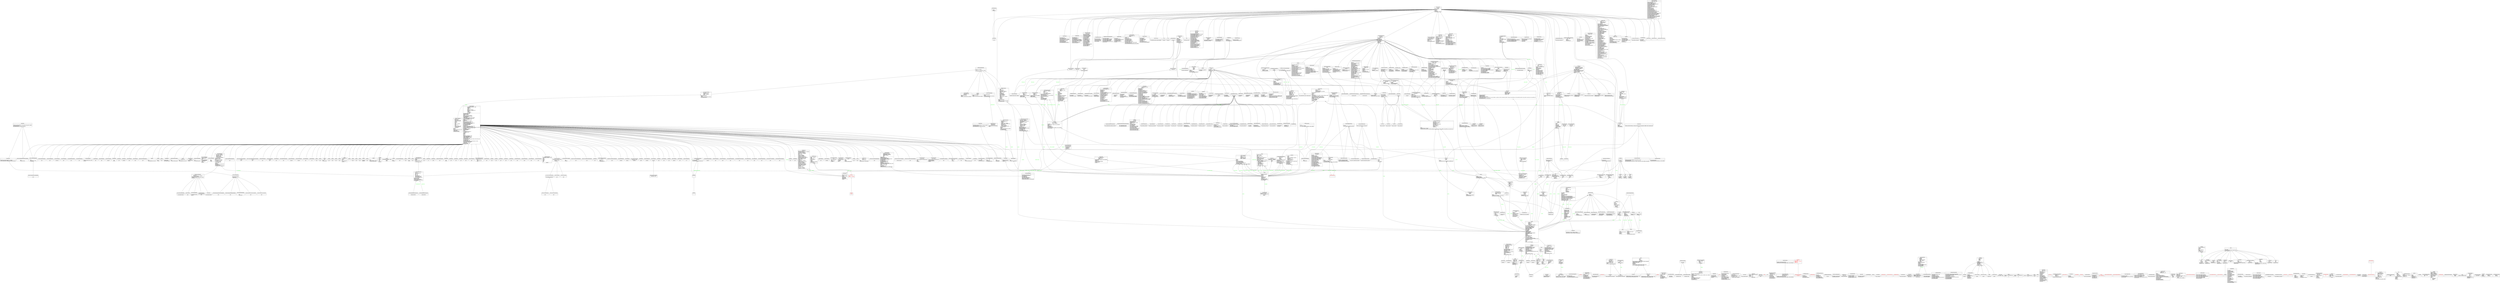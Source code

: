 digraph "classes_tornado" {
rankdir=BT
charset="utf-8"
"tornado.test.web_test.StaticFileTest.get_handlers.AbsoluteStaticUrlHandler" [color="black", fontcolor="black", label=<{AbsoluteStaticUrlHandler|include_host : bool<br ALIGN="LEFT"/>|}>, shape="record", style="solid"];
"tornado.test.twisted_test.CompatibilityTests.twisted_fetch.Accumulator" [color="black", fontcolor="black", label=<{Accumulator|finished<br ALIGN="LEFT"/>|connectionLost(reason)<br ALIGN="LEFT"/>dataReceived(data)<br ALIGN="LEFT"/>}>, shape="record", style="solid"];
"tornado.test.web_test.DecoratorTest.get_handlers.AddSlashHandler" [color="black", fontcolor="black", label=<{AddSlashHandler|<br ALIGN="LEFT"/>|<I>get</I>()<br ALIGN="LEFT"/>}>, shape="record", style="solid"];
"tornado.test.web_test.AllHTTPMethodsTest" [color="black", fontcolor="black", label=<{AllHTTPMethodsTest|<br ALIGN="LEFT"/>|test_standard_methods()<br ALIGN="LEFT"/>}>, shape="record", style="solid"];
"tornado.test.httpclient_test.AllMethodsHandler" [color="black", fontcolor="black", label=<{AllMethodsHandler|SUPPORTED_METHODS : tuple<br ALIGN="LEFT"/>delete<br ALIGN="LEFT"/>get<br ALIGN="LEFT"/>options<br ALIGN="LEFT"/>other<br ALIGN="LEFT"/>patch<br ALIGN="LEFT"/>post<br ALIGN="LEFT"/>put<br ALIGN="LEFT"/>|method()<br ALIGN="LEFT"/>}>, shape="record", style="solid"];
"tornado.test.httpserver_test.StreamingChunkSizeTest.get_app.App" [color="black", fontcolor="black", label=<{App|<br ALIGN="LEFT"/>|start_request(server_conn, request_conn)<br ALIGN="LEFT"/>}>, shape="record", style="solid"];
"tornado.web.Application" [color="black", fontcolor="black", label=<{Application|default_host : str<br ALIGN="LEFT"/>handlers : list<br ALIGN="LEFT"/>named_handlers : dict<br ALIGN="LEFT"/>settings : dict<br ALIGN="LEFT"/>transforms : list<br ALIGN="LEFT"/>ui_methods : dict<br ALIGN="LEFT"/>ui_modules : dict<br ALIGN="LEFT"/>|add_handlers(host_pattern, host_handlers)<br ALIGN="LEFT"/>add_transform(transform_class)<br ALIGN="LEFT"/>listen(port, address)<br ALIGN="LEFT"/>log_request(handler)<br ALIGN="LEFT"/>reverse_url(name)<br ALIGN="LEFT"/>start_request(server_conn, request_conn)<br ALIGN="LEFT"/>}>, shape="record", style="solid"];
"tornado.util.ArgReplacer" [color="black", fontcolor="black", label=<{ArgReplacer|arg_pos : NoneType<br ALIGN="LEFT"/>name<br ALIGN="LEFT"/>|get_old_value(args, kwargs, default)<br ALIGN="LEFT"/>replace(new_value, args, kwargs)<br ALIGN="LEFT"/>}>, shape="record", style="solid"];
"tornado.test.util_test.ArgReplacerTest" [color="black", fontcolor="black", label=<{ArgReplacerTest|replacer<br ALIGN="LEFT"/>|setUp()<br ALIGN="LEFT"/>test_keyword()<br ALIGN="LEFT"/>test_omitted()<br ALIGN="LEFT"/>test_position()<br ALIGN="LEFT"/>}>, shape="record", style="solid"];
"tornado.httpclient.AsyncHTTPClient" [color="black", fontcolor="black", label=<{AsyncHTTPClient|defaults : dict<br ALIGN="LEFT"/>io_loop<br ALIGN="LEFT"/>|close()<br ALIGN="LEFT"/>configurable_base()<br ALIGN="LEFT"/>configurable_default()<br ALIGN="LEFT"/>configure(impl)<br ALIGN="LEFT"/>fetch(request, callback, raise_error)<br ALIGN="LEFT"/><I>fetch_impl</I>(request, callback)<br ALIGN="LEFT"/>initialize(io_loop, defaults)<br ALIGN="LEFT"/>}>, shape="record", style="solid"];
"tornado.testing.AsyncHTTPSTestCase" [color="black", fontcolor="black", label=<{AsyncHTTPSTestCase|<br ALIGN="LEFT"/>|get_http_client()<br ALIGN="LEFT"/>get_httpserver_options()<br ALIGN="LEFT"/>get_protocol()<br ALIGN="LEFT"/>get_ssl_options()<br ALIGN="LEFT"/>}>, shape="record", style="solid"];
"tornado.testing.AsyncHTTPTestCase" [color="black", fontcolor="black", label=<{AsyncHTTPTestCase|http_client<br ALIGN="LEFT"/>http_server<br ALIGN="LEFT"/>|fetch(path)<br ALIGN="LEFT"/><I>get_app</I>()<br ALIGN="LEFT"/>get_http_client()<br ALIGN="LEFT"/>get_http_port()<br ALIGN="LEFT"/>get_http_server()<br ALIGN="LEFT"/>get_httpserver_options()<br ALIGN="LEFT"/>get_protocol()<br ALIGN="LEFT"/>get_url(path)<br ALIGN="LEFT"/>setUp()<br ALIGN="LEFT"/>tearDown()<br ALIGN="LEFT"/>}>, shape="record", style="solid"];
"tornado.platform.asyncio.AsyncIOLoop" [color="black", fontcolor="black", label=<{AsyncIOLoop|<br ALIGN="LEFT"/>|initialize()<br ALIGN="LEFT"/>}>, shape="record", style="solid"];
"tornado.platform.asyncio.AsyncIOMainLoop" [color="black", fontcolor="black", label=<{AsyncIOMainLoop|<br ALIGN="LEFT"/>|initialize()<br ALIGN="LEFT"/>}>, shape="record", style="solid"];
"tornado.test.gen_test.AsyncPrepareErrorHandler" [color="black", fontcolor="black", label=<{AsyncPrepareErrorHandler|<br ALIGN="LEFT"/>|get()<br ALIGN="LEFT"/>prepare()<br ALIGN="LEFT"/>}>, shape="record", style="solid"];
"tornado.test.websocket_test.AsyncPrepareHandler" [color="black", fontcolor="black", label=<{AsyncPrepareHandler|<br ALIGN="LEFT"/>|on_message(message)<br ALIGN="LEFT"/>prepare()<br ALIGN="LEFT"/>}>, shape="record", style="solid"];
"tornado.testing.AsyncTestCase" [color="black", fontcolor="black", label=<{AsyncTestCase|io_loop<br ALIGN="LEFT"/>|get_new_ioloop()<br ALIGN="LEFT"/>run(result)<br ALIGN="LEFT"/>setUp()<br ALIGN="LEFT"/>stop(_arg)<br ALIGN="LEFT"/>tearDown()<br ALIGN="LEFT"/>wait(condition, timeout)<br ALIGN="LEFT"/>}>, shape="record", style="solid"];
"tornado.test.testing_test.AsyncTestCaseTest" [color="black", fontcolor="black", label=<{AsyncTestCaseTest|<br ALIGN="LEFT"/>|test_exception_in_callback()<br ALIGN="LEFT"/>test_multiple_errors()<br ALIGN="LEFT"/>test_subsequent_wait_calls()<br ALIGN="LEFT"/>test_wait_timeout()<br ALIGN="LEFT"/>}>, shape="record", style="solid"];
"tornado.test.testing_test.AsyncTestCaseWrapperTest" [color="black", fontcolor="black", label=<{AsyncTestCaseWrapperTest|<br ALIGN="LEFT"/>|test_other_return()<br ALIGN="LEFT"/>test_undecorated_generator()<br ALIGN="LEFT"/>test_undecorated_generator_with_skip()<br ALIGN="LEFT"/>}>, shape="record", style="solid"];
"tornado.auth.AuthError" [color="black", fontcolor="red", label=<{AuthError|<br ALIGN="LEFT"/>|}>, shape="record", style="solid"];
"tornado.test.httpclient_test.AuthHandler" [color="black", fontcolor="black", label=<{AuthHandler|<br ALIGN="LEFT"/>|get()<br ALIGN="LEFT"/>}>, shape="record", style="solid"];
"tornado.test.web_test.AuthRedirectRequestHandler" [color="black", fontcolor="black", label=<{AuthRedirectRequestHandler|login_url<br ALIGN="LEFT"/>|get()<br ALIGN="LEFT"/>get_login_url()<br ALIGN="LEFT"/>initialize(login_url)<br ALIGN="LEFT"/>}>, shape="record", style="solid"];
"tornado.test.web_test.AuthRedirectTest" [color="black", fontcolor="black", label=<{AuthRedirectTest|<br ALIGN="LEFT"/>|get_handlers()<br ALIGN="LEFT"/>test_absolute_auth_redirect()<br ALIGN="LEFT"/>test_relative_auth_redirect()<br ALIGN="LEFT"/>}>, shape="record", style="solid"];
"tornado.test.auth_test.AuthTest" [color="black", fontcolor="black", label=<{AuthTest|<br ALIGN="LEFT"/>|base_twitter_redirect(url)<br ALIGN="LEFT"/>get_app()<br ALIGN="LEFT"/>test_oauth10_get_user()<br ALIGN="LEFT"/>test_oauth10_redirect()<br ALIGN="LEFT"/>test_oauth10_request_parameters()<br ALIGN="LEFT"/>test_oauth10a_get_user()<br ALIGN="LEFT"/>test_oauth10a_get_user_coroutine_exception()<br ALIGN="LEFT"/>test_oauth10a_redirect()<br ALIGN="LEFT"/>test_oauth10a_request_parameters()<br ALIGN="LEFT"/>test_oauth2_redirect()<br ALIGN="LEFT"/>test_openid_get_user()<br ALIGN="LEFT"/>test_openid_redirect()<br ALIGN="LEFT"/>test_twitter_get_user()<br ALIGN="LEFT"/>test_twitter_redirect()<br ALIGN="LEFT"/>test_twitter_redirect_gen_coroutine()<br ALIGN="LEFT"/>test_twitter_redirect_gen_engine()<br ALIGN="LEFT"/>test_twitter_show_user()<br ALIGN="LEFT"/>test_twitter_show_user_error()<br ALIGN="LEFT"/>test_twitter_show_user_future()<br ALIGN="LEFT"/>test_twitter_show_user_future_error()<br ALIGN="LEFT"/>}>, shape="record", style="solid"];
"tornado.test.template_test.AutoEscapeTest" [color="black", fontcolor="black", label=<{AutoEscapeTest|templates : dict<br ALIGN="LEFT"/>|setUp()<br ALIGN="LEFT"/>test_custom_escape()<br ALIGN="LEFT"/>test_default_off()<br ALIGN="LEFT"/>test_default_on()<br ALIGN="LEFT"/>test_extended_block()<br ALIGN="LEFT"/>test_minimize_whitespace()<br ALIGN="LEFT"/>test_raw_expression()<br ALIGN="LEFT"/>test_unextended_block()<br ALIGN="LEFT"/>}>, shape="record", style="solid"];
"tornado.test.simple_httpclient_test.ResolveTimeoutTestCase.setUp.BadResolver" [color="black", fontcolor="black", label=<{BadResolver|<br ALIGN="LEFT"/>|<I>resolve</I>()<br ALIGN="LEFT"/>}>, shape="record", style="solid"];
"tornado.test.httpserver_test.BadSSLOptionsTest" [color="black", fontcolor="black", label=<{BadSSLOptionsTest|<br ALIGN="LEFT"/>|test_missing_arguments()<br ALIGN="LEFT"/>test_missing_key()<br ALIGN="LEFT"/>}>, shape="record", style="solid"];
"tornado.gen.BadYieldError" [color="black", fontcolor="red", label=<{BadYieldError|<br ALIGN="LEFT"/>|}>, shape="record", style="solid"];
"tornado.platform.asyncio.BaseAsyncIOLoop" [color="black", fontcolor="black", label=<{BaseAsyncIOLoop|add_callback_from_signal<br ALIGN="LEFT"/>asyncio_loop<br ALIGN="LEFT"/>close_loop : bool<br ALIGN="LEFT"/>closing : bool<br ALIGN="LEFT"/>handlers : dict<br ALIGN="LEFT"/>readers : set<br ALIGN="LEFT"/>writers : set<br ALIGN="LEFT"/>|add_callback(callback)<br ALIGN="LEFT"/>add_handler(fd, handler, events)<br ALIGN="LEFT"/>call_at(when, callback)<br ALIGN="LEFT"/>close(all_fds)<br ALIGN="LEFT"/>initialize(asyncio_loop, close_loop)<br ALIGN="LEFT"/>remove_handler(fd)<br ALIGN="LEFT"/>remove_timeout(timeout)<br ALIGN="LEFT"/>start()<br ALIGN="LEFT"/>stop()<br ALIGN="LEFT"/>update_handler(fd, events)<br ALIGN="LEFT"/>}>, shape="record", style="solid"];
"tornado.test.concurrent_test.BaseCapClient" [color="black", fontcolor="black", label=<{BaseCapClient|io_loop<br ALIGN="LEFT"/>port<br ALIGN="LEFT"/>|process_response(data)<br ALIGN="LEFT"/>}>, shape="record", style="solid"];
"tornado.iostream.BaseIOStream" [color="black", fontcolor="black", label=<{BaseIOStream|error : NoneType<br ALIGN="LEFT"/>io_loop<br ALIGN="LEFT"/>max_buffer_size : int<br ALIGN="LEFT"/>max_write_buffer_size : NoneType<br ALIGN="LEFT"/>read_chunk_size<br ALIGN="LEFT"/>|close(exc_info)<br ALIGN="LEFT"/><I>close_fd</I>()<br ALIGN="LEFT"/>closed()<br ALIGN="LEFT"/><I>fileno</I>()<br ALIGN="LEFT"/>get_fd_error()<br ALIGN="LEFT"/>read_bytes(num_bytes, callback, streaming_callback, partial)<br ALIGN="LEFT"/><I>read_from_fd</I>()<br ALIGN="LEFT"/>read_until(delimiter, callback, max_bytes)<br ALIGN="LEFT"/>read_until_close(callback, streaming_callback)<br ALIGN="LEFT"/>read_until_regex(regex, callback, max_bytes)<br ALIGN="LEFT"/>reading()<br ALIGN="LEFT"/>set_close_callback(callback)<br ALIGN="LEFT"/><I>set_nodelay</I>(value)<br ALIGN="LEFT"/>write(data, callback)<br ALIGN="LEFT"/><I>write_to_fd</I>(data)<br ALIGN="LEFT"/>writing()<br ALIGN="LEFT"/>}>, shape="record", style="solid"];
"tornado.template.BaseLoader" [color="black", fontcolor="black", label=<{BaseLoader|autoescape : str<br ALIGN="LEFT"/>lock : _RLock<br ALIGN="LEFT"/>namespace : dict<br ALIGN="LEFT"/>templates : dict<br ALIGN="LEFT"/>|load(name, parent_path)<br ALIGN="LEFT"/>reset()<br ALIGN="LEFT"/><I>resolve_path</I>(name, parent_path)<br ALIGN="LEFT"/>}>, shape="record", style="solid"];
"tornado.test.httpserver_test.BaseSSLTest" [color="black", fontcolor="black", label=<{BaseSSLTest|<br ALIGN="LEFT"/>|get_app()<br ALIGN="LEFT"/>}>, shape="record", style="solid"];
"tornado.netutil.BlockingResolver" [color="black", fontcolor="black", label=<{BlockingResolver|<br ALIGN="LEFT"/>|initialize(io_loop)<br ALIGN="LEFT"/>}>, shape="record", style="solid"];
"tornado.test.netutil_test.BlockingResolverErrorTest" [color="black", fontcolor="black", label=<{BlockingResolverErrorTest|real_getaddrinfo<br ALIGN="LEFT"/>resolver<br ALIGN="LEFT"/>|setUp()<br ALIGN="LEFT"/>tearDown()<br ALIGN="LEFT"/>}>, shape="record", style="solid"];
"tornado.test.netutil_test.BlockingResolverTest" [color="black", fontcolor="black", label=<{BlockingResolverTest|resolver<br ALIGN="LEFT"/>|setUp()<br ALIGN="LEFT"/>}>, shape="record", style="solid"];
"tornado.test.httpserver_test.BodyLimitsTest" [color="black", fontcolor="black", label=<{BodyLimitsTest|<br ALIGN="LEFT"/>|get_app()<br ALIGN="LEFT"/>get_http_client()<br ALIGN="LEFT"/>get_httpserver_options()<br ALIGN="LEFT"/>test_body_size_override_reset()<br ALIGN="LEFT"/>test_large_body_buffered()<br ALIGN="LEFT"/>test_large_body_buffered_chunked()<br ALIGN="LEFT"/>test_large_body_streaming()<br ALIGN="LEFT"/>test_large_body_streaming_chunked()<br ALIGN="LEFT"/>test_large_body_streaming_chunked_override()<br ALIGN="LEFT"/>test_large_body_streaming_override()<br ALIGN="LEFT"/>test_small_body()<br ALIGN="LEFT"/>test_timeout()<br ALIGN="LEFT"/>}>, shape="record", style="solid"];
"tornado.locks.BoundedSemaphore" [color="black", fontcolor="black", label=<{BoundedSemaphore|<br ALIGN="LEFT"/>|release()<br ALIGN="LEFT"/>}>, shape="record", style="solid"];
"tornado.test.locks_test.BoundedSemaphoreTest" [color="black", fontcolor="black", label=<{BoundedSemaphoreTest|<br ALIGN="LEFT"/>|test_release_unacquired()<br ALIGN="LEFT"/>}>, shape="record", style="solid"];
"tornado.test.httpserver_test.BodyLimitsTest.get_app.BufferedHandler" [color="black", fontcolor="black", label=<{BufferedHandler|<br ALIGN="LEFT"/>|put()<br ALIGN="LEFT"/>}>, shape="record", style="solid"];
"tornado.test.web_test.BuggyLoggingTest" [color="black", fontcolor="black", label=<{BuggyLoggingTest|<br ALIGN="LEFT"/>|test_buggy_log_exception()<br ALIGN="LEFT"/>}>, shape="record", style="solid"];
"tornado.locale.CSVLocale" [color="black", fontcolor="black", label=<{CSVLocale|<br ALIGN="LEFT"/>|pgettext(context, message, plural_message, count)<br ALIGN="LEFT"/>translate(message, plural_message, count)<br ALIGN="LEFT"/>}>, shape="record", style="solid"];
"tornado.test.web_test.CacheTest" [color="black", fontcolor="black", label=<{CacheTest|<br ALIGN="LEFT"/>|get_handlers()<br ALIGN="LEFT"/>test_multiple_strong_etag_match()<br ALIGN="LEFT"/>test_multiple_strong_etag_not_match()<br ALIGN="LEFT"/>test_multiple_weak_etag_match()<br ALIGN="LEFT"/>test_multiple_weak_etag_not_match()<br ALIGN="LEFT"/>test_strong_etag_match()<br ALIGN="LEFT"/>test_strong_etag_not_match()<br ALIGN="LEFT"/>test_weak_etag_match()<br ALIGN="LEFT"/>test_weak_etag_not_match()<br ALIGN="LEFT"/>test_wildcard_etag()<br ALIGN="LEFT"/>}>, shape="record", style="solid"];
"tornado.gen.Callback" [color="black", fontcolor="black", label=<{Callback|key<br ALIGN="LEFT"/>runner<br ALIGN="LEFT"/>|get_result()<br ALIGN="LEFT"/>is_ready()<br ALIGN="LEFT"/>start(runner)<br ALIGN="LEFT"/>}>, shape="record", style="solid"];
"tornado.test.concurrent_test.CapError" [color="black", fontcolor="red", label=<{CapError|<br ALIGN="LEFT"/>|}>, shape="record", style="solid"];
"tornado.test.concurrent_test.CapServer" [color="black", fontcolor="black", label=<{CapServer|stream<br ALIGN="LEFT"/>|handle_read(data)<br ALIGN="LEFT"/>handle_stream(stream, address)<br ALIGN="LEFT"/>}>, shape="record", style="solid"];
"tornado.platform.caresresolver.CaresResolver" [color="black", fontcolor="black", label=<{CaresResolver|channel<br ALIGN="LEFT"/>fds : dict<br ALIGN="LEFT"/>io_loop<br ALIGN="LEFT"/>|initialize(io_loop)<br ALIGN="LEFT"/>resolve(host, port, family)<br ALIGN="LEFT"/>}>, shape="record", style="solid"];
"tornado.test.netutil_test.CaresResolverTest" [color="black", fontcolor="black", label=<{CaresResolverTest|resolver<br ALIGN="LEFT"/>|setUp()<br ALIGN="LEFT"/>}>, shape="record", style="solid"];
"tornado.test.httpclient_test.ChunkHandler" [color="black", fontcolor="black", label=<{ChunkHandler|<br ALIGN="LEFT"/>|get()<br ALIGN="LEFT"/>}>, shape="record", style="solid"];
"tornado.test.web_test.ClearAllCookiesTest" [color="black", fontcolor="black", label=<{ClearAllCookiesTest|<br ALIGN="LEFT"/>|test_clear_all_cookies()<br ALIGN="LEFT"/>}>, shape="record", style="solid"];
"tornado.test.web_test.ClearHeaderTest" [color="black", fontcolor="black", label=<{ClearHeaderTest|<br ALIGN="LEFT"/>|test_clear_header()<br ALIGN="LEFT"/>}>, shape="record", style="solid"];
"tornado.test.web_test.ClientCloseTest" [color="black", fontcolor="black", label=<{ClientCloseTest|<br ALIGN="LEFT"/>|test_client_close()<br ALIGN="LEFT"/>}>, shape="record", style="solid"];
"tornado.test.websocket_test.ClientOnlyCompressionTest" [color="black", fontcolor="black", label=<{ClientOnlyCompressionTest|<br ALIGN="LEFT"/>|get_client_compression_options()<br ALIGN="LEFT"/>}>, shape="record", style="solid"];
"tornado.test.concurrent_test.ClientTestMixin" [color="black", fontcolor="black", label=<{ClientTestMixin|client<br ALIGN="LEFT"/>server<br ALIGN="LEFT"/>|setUp()<br ALIGN="LEFT"/>tearDown()<br ALIGN="LEFT"/>test_callback()<br ALIGN="LEFT"/>test_callback_error()<br ALIGN="LEFT"/>test_future()<br ALIGN="LEFT"/>test_future_error()<br ALIGN="LEFT"/>test_generator()<br ALIGN="LEFT"/>test_generator_error()<br ALIGN="LEFT"/>}>, shape="record", style="solid"];
"tornado.test.web_test.StreamingRequestBodyTest.get_handlers.CloseDetectionHandler" [color="black", fontcolor="black", label=<{CloseDetectionHandler|test<br ALIGN="LEFT"/>|initialize(test)<br ALIGN="LEFT"/>on_connection_close()<br ALIGN="LEFT"/>}>, shape="record", style="solid"];
"tornado.test.websocket_test.CloseReasonHandler" [color="black", fontcolor="black", label=<{CloseReasonHandler|on_close_called : bool<br ALIGN="LEFT"/>|open()<br ALIGN="LEFT"/>}>, shape="record", style="solid"];
"tornado.test.twisted_test.CompatibilityTests" [color="black", fontcolor="black", label=<{CompatibilityTests|io_loop<br ALIGN="LEFT"/>reactor<br ALIGN="LEFT"/>saved_signals : dict<br ALIGN="LEFT"/>stop<br ALIGN="LEFT"/>stop_loop<br ALIGN="LEFT"/>tornado_port<br ALIGN="LEFT"/>twisted_port<br ALIGN="LEFT"/>|run_ioloop()<br ALIGN="LEFT"/>run_reactor()<br ALIGN="LEFT"/>setUp()<br ALIGN="LEFT"/>start_tornado_server()<br ALIGN="LEFT"/>start_twisted_server()<br ALIGN="LEFT"/>tearDown()<br ALIGN="LEFT"/>testTornadoServerTwistedClientIOLoop()<br ALIGN="LEFT"/>testTornadoServerTwistedClientReactor()<br ALIGN="LEFT"/>testTornadoServerTwistedCoroutineClientIOLoop()<br ALIGN="LEFT"/>testTwistedServerTornadoClientIOLoop()<br ALIGN="LEFT"/>testTwistedServerTornadoClientReactor()<br ALIGN="LEFT"/>tornado_fetch(url, runner)<br ALIGN="LEFT"/>twisted_coroutine_fetch(url, runner)<br ALIGN="LEFT"/>twisted_fetch(url, runner)<br ALIGN="LEFT"/>}>, shape="record", style="solid"];
"tornado.test.websocket_test.CompressionTestMixin" [color="black", fontcolor="black", label=<{CompressionTestMixin|MESSAGE : str<br ALIGN="LEFT"/>close_future<br ALIGN="LEFT"/>|get_app()<br ALIGN="LEFT"/>get_client_compression_options()<br ALIGN="LEFT"/>get_server_compression_options()<br ALIGN="LEFT"/>test_message_sizes()<br ALIGN="LEFT"/>}>, shape="record", style="solid"];
"tornado.locks.Condition" [color="black", fontcolor="black", label=<{Condition|io_loop<br ALIGN="LEFT"/>|notify(n)<br ALIGN="LEFT"/>notify_all()<br ALIGN="LEFT"/>wait(timeout)<br ALIGN="LEFT"/>}>, shape="record", style="solid"];
"tornado.test.locks_test.ConditionTest" [color="black", fontcolor="black", label=<{ConditionTest|history : list<br ALIGN="LEFT"/>|record_done(future, key)<br ALIGN="LEFT"/>setUp()<br ALIGN="LEFT"/>test_garbage_collection()<br ALIGN="LEFT"/>test_nested_notify()<br ALIGN="LEFT"/>test_notify()<br ALIGN="LEFT"/>test_notify_1()<br ALIGN="LEFT"/>test_notify_all()<br ALIGN="LEFT"/>test_notify_all_with_timeout()<br ALIGN="LEFT"/>test_notify_n()<br ALIGN="LEFT"/>test_notify_n_with_timeout()<br ALIGN="LEFT"/>test_repr()<br ALIGN="LEFT"/>test_wait_timeout()<br ALIGN="LEFT"/>test_wait_timeout_preempted()<br ALIGN="LEFT"/>}>, shape="record", style="solid"];
"tornado.util.Configurable" [color="black", fontcolor="black", label=<{Configurable|<br ALIGN="LEFT"/>|<I>configurable_base</I>()<br ALIGN="LEFT"/><I>configurable_default</I>()<br ALIGN="LEFT"/>configure(impl)<br ALIGN="LEFT"/>configured_class()<br ALIGN="LEFT"/><I>initialize</I>()<br ALIGN="LEFT"/>}>, shape="record", style="solid"];
"tornado.test.util_test.ConfigurableTest" [color="black", fontcolor="black", label=<{ConfigurableTest|saved : tuple<br ALIGN="LEFT"/>|checkSubclasses()<br ALIGN="LEFT"/>setUp()<br ALIGN="LEFT"/>tearDown()<br ALIGN="LEFT"/>test_config_args()<br ALIGN="LEFT"/>test_config_class()<br ALIGN="LEFT"/>test_config_class_args()<br ALIGN="LEFT"/>test_default()<br ALIGN="LEFT"/>}>, shape="record", style="solid"];
"tornado.test.web_test.ConnectionCloseHandler" [color="black", fontcolor="black", label=<{ConnectionCloseHandler|test<br ALIGN="LEFT"/>|get()<br ALIGN="LEFT"/>initialize(test)<br ALIGN="LEFT"/>on_connection_close()<br ALIGN="LEFT"/>}>, shape="record", style="solid"];
"tornado.test.web_test.ConnectionCloseTest" [color="black", fontcolor="black", label=<{ConnectionCloseTest|stream<br ALIGN="LEFT"/>|get_handlers()<br ALIGN="LEFT"/>on_connection_close()<br ALIGN="LEFT"/>on_handler_waiting()<br ALIGN="LEFT"/>test_connection_close()<br ALIGN="LEFT"/>}>, shape="record", style="solid"];
"tornado.test.tcpclient_test.ConnectorTest" [color="black", fontcolor="black", label=<{ConnectorTest|addrinfo : list<br ALIGN="LEFT"/>connect_futures : dict<br ALIGN="LEFT"/>streams : dict<br ALIGN="LEFT"/>|assert_pending()<br ALIGN="LEFT"/>create_stream(af, addr)<br ALIGN="LEFT"/>resolve_connect(af, addr, success)<br ALIGN="LEFT"/>setUp()<br ALIGN="LEFT"/>start_connect(addrinfo)<br ALIGN="LEFT"/>tearDown()<br ALIGN="LEFT"/>test_all_fail()<br ALIGN="LEFT"/>test_immediate_failure()<br ALIGN="LEFT"/>test_immediate_success()<br ALIGN="LEFT"/>test_one_family_second_try()<br ALIGN="LEFT"/>test_one_family_second_try_failure()<br ALIGN="LEFT"/>test_one_family_second_try_timeout()<br ALIGN="LEFT"/>test_success_after_timeout()<br ALIGN="LEFT"/>test_two_families_immediate_failure()<br ALIGN="LEFT"/>test_two_families_timeout()<br ALIGN="LEFT"/>}>, shape="record", style="solid"];
"tornado.test.httpclient_test.ContentLength304Handler" [color="black", fontcolor="black", label=<{ContentLength304Handler|<br ALIGN="LEFT"/>|get()<br ALIGN="LEFT"/>}>, shape="record", style="solid"];
"tornado.test.simple_httpclient_test.ContentLengthHandler" [color="black", fontcolor="black", label=<{ContentLengthHandler|<br ALIGN="LEFT"/>|get()<br ALIGN="LEFT"/>}>, shape="record", style="solid"];
"tornado.test.twisted_test.ConvertDeferredTest" [color="black", fontcolor="black", label=<{ConvertDeferredTest|<br ALIGN="LEFT"/>|test_failure()<br ALIGN="LEFT"/>test_success()<br ALIGN="LEFT"/>}>, shape="record", style="solid"];
"tornado.test.web_test.CookieTest" [color="black", fontcolor="black", label=<{CookieTest|<br ALIGN="LEFT"/>|get_handlers()<br ALIGN="LEFT"/>test_cookie_special_char()<br ALIGN="LEFT"/>test_get_cookie()<br ALIGN="LEFT"/>test_set_cookie()<br ALIGN="LEFT"/>test_set_cookie_domain()<br ALIGN="LEFT"/>test_set_cookie_expires_days()<br ALIGN="LEFT"/>test_set_cookie_false_flags()<br ALIGN="LEFT"/>test_set_cookie_max_age()<br ALIGN="LEFT"/>test_set_cookie_overwrite()<br ALIGN="LEFT"/>}>, shape="record", style="solid"];
"tornado.test.web_test.CookieTestRequestHandler" [color="black", fontcolor="black", label=<{CookieTestRequestHandler|application<br ALIGN="LEFT"/>|get_cookie(name)<br ALIGN="LEFT"/>set_cookie(name, value, expires_days)<br ALIGN="LEFT"/>}>, shape="record", style="solid"];
"tornado.test.httpclient_test.CountdownHandler" [color="black", fontcolor="black", label=<{CountdownHandler|<br ALIGN="LEFT"/>|get(count)<br ALIGN="LEFT"/>}>, shape="record", style="solid"];
"tornado.test.simple_httpclient_test.CreateAsyncHTTPClientTestCase" [color="black", fontcolor="black", label=<{CreateAsyncHTTPClientTestCase|saved : tuple<br ALIGN="LEFT"/>|setUp()<br ALIGN="LEFT"/>tearDown()<br ALIGN="LEFT"/>test_max_clients()<br ALIGN="LEFT"/>}>, shape="record", style="solid"];
"tornado.curl_httpclient.CurlAsyncHTTPClient" [color="black", fontcolor="black", label=<{CurlAsyncHTTPClient|<br ALIGN="LEFT"/>|close()<br ALIGN="LEFT"/>fetch_impl(request, callback)<br ALIGN="LEFT"/>handle_callback_exception(callback)<br ALIGN="LEFT"/>initialize(io_loop, max_clients, defaults)<br ALIGN="LEFT"/>}>, shape="record", style="solid"];
"tornado.curl_httpclient.CurlError" [color="black", fontcolor="red", label=<{CurlError|errno<br ALIGN="LEFT"/>|}>, shape="record", style="solid"];
"tornado.test.curl_httpclient_test.CurlHTTPClientCommonTestCase" [color="black", fontcolor="black", label=<{CurlHTTPClientCommonTestCase|<br ALIGN="LEFT"/>|get_http_client()<br ALIGN="LEFT"/>}>, shape="record", style="solid"];
"tornado.test.curl_httpclient_test.CurlHTTPClientTestCase" [color="black", fontcolor="black", label=<{CurlHTTPClientTestCase|http_client<br ALIGN="LEFT"/>|get_app()<br ALIGN="LEFT"/>setUp()<br ALIGN="LEFT"/>test_custom_reason()<br ALIGN="LEFT"/>test_digest_auth()<br ALIGN="LEFT"/>test_fail_custom_reason()<br ALIGN="LEFT"/>test_prepare_curl_callback_stack_context()<br ALIGN="LEFT"/>}>, shape="record", style="solid"];
"tornado.test.web_test.GetCurrentUserTest.get_handlers.CurrentUserHandler" [color="black", fontcolor="black", label=<{CurrentUserHandler|has_loaded_current_user : bool<br ALIGN="LEFT"/>|get_current_user()<br ALIGN="LEFT"/>prepare()<br ALIGN="LEFT"/>}>, shape="record", style="solid"];
"tornado.test.web_test.GetCurrentUserTest.get_handlers.CurrentUserModuleHandler" [color="black", fontcolor="black", label=<{CurrentUserModuleHandler|<br ALIGN="LEFT"/>|get_template_namespace()<br ALIGN="LEFT"/>}>, shape="record", style="solid"];
"tornado.test.web_test.Custom404Test.get_app_kwargs.Custom404Handler" [color="black", fontcolor="black", label=<{Custom404Handler|<br ALIGN="LEFT"/>|get()<br ALIGN="LEFT"/>}>, shape="record", style="solid"];
"tornado.test.web_test.Custom404Test" [color="black", fontcolor="black", label=<{Custom404Test|<br ALIGN="LEFT"/>|get_app_kwargs()<br ALIGN="LEFT"/>get_handlers()<br ALIGN="LEFT"/>test_404()<br ALIGN="LEFT"/>}>, shape="record", style="solid"];
"tornado.test.curl_httpclient_test.CustomFailReasonHandler" [color="black", fontcolor="black", label=<{CustomFailReasonHandler|<br ALIGN="LEFT"/>|get()<br ALIGN="LEFT"/>}>, shape="record", style="solid"];
"tornado.test.curl_httpclient_test.CustomReasonHandler" [color="black", fontcolor="black", label=<{CustomReasonHandler|<br ALIGN="LEFT"/>|get()<br ALIGN="LEFT"/>}>, shape="record", style="solid"];
"tornado.test.web_test.CustomStaticFileTest" [color="black", fontcolor="black", label=<{CustomStaticFileTest|static_handler_class<br ALIGN="LEFT"/>|get_app_kwargs()<br ALIGN="LEFT"/>get_handlers()<br ALIGN="LEFT"/>test_serve()<br ALIGN="LEFT"/>test_static_url()<br ALIGN="LEFT"/>}>, shape="record", style="solid"];
"tornado.test.websocket_test.CythonMaskFunctionTest" [color="black", fontcolor="black", label=<{CythonMaskFunctionTest|<br ALIGN="LEFT"/>|mask(mask, data)<br ALIGN="LEFT"/>}>, shape="record", style="solid"];
"tornado.test.web_test.DateHeaderTest" [color="black", fontcolor="black", label=<{DateHeaderTest|<br ALIGN="LEFT"/>|test_date_header()<br ALIGN="LEFT"/>}>, shape="record", style="solid"];
"tornado.test.web_test.DecodeArgHandler" [color="black", fontcolor="black", label=<{DecodeArgHandler|<br ALIGN="LEFT"/>|decode_argument(value, name)<br ALIGN="LEFT"/>get(arg)<br ALIGN="LEFT"/>}>, shape="record", style="solid"];
"tornado.test.concurrent_test.DecoratorCapClient" [color="black", fontcolor="black", label=<{DecoratorCapClient|callback<br ALIGN="LEFT"/>request_data<br ALIGN="LEFT"/>stream<br ALIGN="LEFT"/>|capitalize(request_data, callback)<br ALIGN="LEFT"/>handle_connect()<br ALIGN="LEFT"/>handle_read(data)<br ALIGN="LEFT"/>}>, shape="record", style="solid"];
"tornado.test.concurrent_test.DecoratorClientTest" [color="black", fontcolor="black", label=<{DecoratorClientTest|client_class<br ALIGN="LEFT"/>|}>, shape="record", style="solid"];
"tornado.test.web_test.DecoratorTest" [color="black", fontcolor="black", label=<{DecoratorTest|<br ALIGN="LEFT"/>|get_handlers()<br ALIGN="LEFT"/>test_addslash()<br ALIGN="LEFT"/>test_removeslash()<br ALIGN="LEFT"/>}>, shape="record", style="solid"];
"tornado.test.web_test.Default404Test" [color="black", fontcolor="black", label=<{Default404Test|<br ALIGN="LEFT"/>|get_handlers()<br ALIGN="LEFT"/>test_404()<br ALIGN="LEFT"/>}>, shape="record", style="solid"];
"tornado.test.websocket_test.DefaultCompressionTest" [color="black", fontcolor="black", label=<{DefaultCompressionTest|<br ALIGN="LEFT"/>|get_client_compression_options()<br ALIGN="LEFT"/>get_server_compression_options()<br ALIGN="LEFT"/>verify_wire_bytes(bytes_in, bytes_out)<br ALIGN="LEFT"/>}>, shape="record", style="solid"];
"tornado.test.web_test.ErrorResponseTest.get_handlers.DefaultHandler" [color="black", fontcolor="black", label=<{DefaultHandler|<br ALIGN="LEFT"/>|get()<br ALIGN="LEFT"/>}>, shape="record", style="solid"];
"tornado.test.web_test.DefaultHandlerArgumentsTest" [color="black", fontcolor="black", label=<{DefaultHandlerArgumentsTest|<br ALIGN="LEFT"/>|get_app_kwargs()<br ALIGN="LEFT"/>get_handlers()<br ALIGN="LEFT"/>test_403()<br ALIGN="LEFT"/>}>, shape="record", style="solid"];
"tornado.test.httpserver_test.read_stream_body.Delegate" [color="black", fontcolor="black", label=<{Delegate|headers<br ALIGN="LEFT"/>|data_received(chunk)<br ALIGN="LEFT"/>finish()<br ALIGN="LEFT"/>headers_received(start_line, headers)<br ALIGN="LEFT"/>}>, shape="record", style="solid"];
"tornado.template.DictLoader" [color="black", fontcolor="black", label=<{DictLoader|dict<br ALIGN="LEFT"/>|resolve_path(name, parent_path)<br ALIGN="LEFT"/>}>, shape="record", style="solid"];
"tornado.test.curl_httpclient_test.DigestAuthHandler" [color="black", fontcolor="black", label=<{DigestAuthHandler|<br ALIGN="LEFT"/>|get()<br ALIGN="LEFT"/>}>, shape="record", style="solid"];
"tornado.concurrent.DummyExecutor" [color="black", fontcolor="black", label=<{DummyExecutor|<br ALIGN="LEFT"/>|<I>shutdown</I>(wait)<br ALIGN="LEFT"/>submit(fn)<br ALIGN="LEFT"/>}>, shape="record", style="solid"];
"tornado.platform.epoll.EPollIOLoop" [color="black", fontcolor="black", label=<{EPollIOLoop|<br ALIGN="LEFT"/>|initialize()<br ALIGN="LEFT"/>}>, shape="record", style="solid"];
"tornado.test.web_test.StreamingRequestBodyTest.get_handlers.EarlyReturnHandler" [color="black", fontcolor="black", label=<{EarlyReturnHandler|<br ALIGN="LEFT"/>|prepare()<br ALIGN="LEFT"/>}>, shape="record", style="solid"];
"tornado.test.httpserver_test.EchoHandler" [color="black", fontcolor="black", label=<{EchoHandler|<br ALIGN="LEFT"/>|get()<br ALIGN="LEFT"/>post()<br ALIGN="LEFT"/>}>, shape="record", style="solid"];
"tornado.test.websocket_test.EchoHandler" [color="black", fontcolor="black", label=<{EchoHandler|<br ALIGN="LEFT"/>|on_message(message)<br ALIGN="LEFT"/>}>, shape="record", style="solid"];
"tornado.test.web_test.EchoHandler" [color="black", fontcolor="black", label=<{EchoHandler|<br ALIGN="LEFT"/>|get()<br ALIGN="LEFT"/>}>, shape="record", style="solid"];
"tornado.test.web_test.NamedURLSpecGroupsTest.get_handlers.EchoHandler" [color="black", fontcolor="black", label=<{EchoHandler|<br ALIGN="LEFT"/>|get(path)<br ALIGN="LEFT"/>}>, shape="record", style="solid"];
"tornado.test.httpclient_test.EchoPostHandler" [color="black", fontcolor="black", label=<{EchoPostHandler|<br ALIGN="LEFT"/>|post()<br ALIGN="LEFT"/>}>, shape="record", style="solid"];
"tornado.test.simple_httpclient_test.EchoPostHandler" [color="black", fontcolor="black", label=<{EchoPostHandler|<br ALIGN="LEFT"/>|post()<br ALIGN="LEFT"/>}>, shape="record", style="solid"];
"tornado.test.web_test.EmptyFlushCallbackHandler" [color="black", fontcolor="black", label=<{EmptyFlushCallbackHandler|<br ALIGN="LEFT"/>|get()<br ALIGN="LEFT"/>}>, shape="record", style="solid"];
"tornado.test.log_test.EnablePrettyLoggingTest" [color="black", fontcolor="black", label=<{EnablePrettyLoggingTest|logger : Logger<br ALIGN="LEFT"/>options<br ALIGN="LEFT"/>|setUp()<br ALIGN="LEFT"/>test_log_file()<br ALIGN="LEFT"/>}>, shape="record", style="solid"];
"tornado.test.locale_test.EnglishTest" [color="black", fontcolor="black", label=<{EnglishTest|<br ALIGN="LEFT"/>|test_format_date()<br ALIGN="LEFT"/>test_format_day()<br ALIGN="LEFT"/>test_friendly_number()<br ALIGN="LEFT"/>test_list()<br ALIGN="LEFT"/>}>, shape="record", style="solid"];
"tornado.options.Error" [color="black", fontcolor="red", label=<{Error|<br ALIGN="LEFT"/>|}>, shape="record", style="solid"];
"tornado.web.ErrorHandler" [color="black", fontcolor="black", label=<{ErrorHandler|<br ALIGN="LEFT"/>|<I>check_xsrf_cookie</I>()<br ALIGN="LEFT"/>initialize(status_code)<br ALIGN="LEFT"/>prepare()<br ALIGN="LEFT"/>}>, shape="record", style="solid"];
"tornado.test.web_test.ErrorHandlerXSRFTest" [color="black", fontcolor="black", label=<{ErrorHandlerXSRFTest|<br ALIGN="LEFT"/>|get_app_kwargs()<br ALIGN="LEFT"/>get_handlers()<br ALIGN="LEFT"/>test_404_xsrf()<br ALIGN="LEFT"/>test_error_xsrf()<br ALIGN="LEFT"/>}>, shape="record", style="solid"];
"tornado.test.websocket_test.ErrorInOnMessageHandler" [color="black", fontcolor="black", label=<{ErrorInOnMessageHandler|<br ALIGN="LEFT"/>|on_message(message)<br ALIGN="LEFT"/>}>, shape="record", style="solid"];
"tornado.test.web_test.ErrorResponseTest" [color="black", fontcolor="black", label=<{ErrorResponseTest|<br ALIGN="LEFT"/>|get_handlers()<br ALIGN="LEFT"/>test_default()<br ALIGN="LEFT"/>test_failed_write_error()<br ALIGN="LEFT"/>test_write_error()<br ALIGN="LEFT"/>}>, shape="record", style="solid"];
"tornado.test.escape_test.EscapeTestCase" [color="black", fontcolor="black", label=<{EscapeTestCase|<br ALIGN="LEFT"/>|test_escape_return_types()<br ALIGN="LEFT"/>test_json_decode()<br ALIGN="LEFT"/>test_json_encode()<br ALIGN="LEFT"/>test_linkify()<br ALIGN="LEFT"/>test_recursive_unicode()<br ALIGN="LEFT"/>test_squeeze()<br ALIGN="LEFT"/>test_url_escape_quote_plus()<br ALIGN="LEFT"/>test_url_escape_unicode()<br ALIGN="LEFT"/>test_url_unescape_unicode()<br ALIGN="LEFT"/>test_xhtml_escape()<br ALIGN="LEFT"/>test_xhtml_unescape_numeric()<br ALIGN="LEFT"/>}>, shape="record", style="solid"];
"tornado.test.web_test.CacheTest.get_handlers.EtagHandler" [color="black", fontcolor="black", label=<{EtagHandler|<br ALIGN="LEFT"/>|compute_etag()<br ALIGN="LEFT"/>get(computed_etag)<br ALIGN="LEFT"/>}>, shape="record", style="solid"];
"tornado.locks.Event" [color="black", fontcolor="black", label=<{Event|<br ALIGN="LEFT"/>|clear()<br ALIGN="LEFT"/>is_set()<br ALIGN="LEFT"/>set()<br ALIGN="LEFT"/>wait(timeout)<br ALIGN="LEFT"/>}>, shape="record", style="solid"];
"tornado.test.locks_test.EventTest" [color="black", fontcolor="black", label=<{EventTest|<br ALIGN="LEFT"/>|test_event()<br ALIGN="LEFT"/>test_event_set_multiple()<br ALIGN="LEFT"/>test_event_timeout()<br ALIGN="LEFT"/>test_event_wait_clear()<br ALIGN="LEFT"/>test_repr()<br ALIGN="LEFT"/>}>, shape="record", style="solid"];
"tornado.test.web_test.ExceptionHandlerTest" [color="black", fontcolor="black", label=<{ExceptionHandlerTest|<br ALIGN="LEFT"/>|test_http_error()<br ALIGN="LEFT"/>test_known_error()<br ALIGN="LEFT"/>test_unknown_error()<br ALIGN="LEFT"/>}>, shape="record", style="solid"];
"tornado.stack_context.ExceptionStackContext" [color="black", fontcolor="black", label=<{ExceptionStackContext|active : bool<br ALIGN="LEFT"/>exception_handler<br ALIGN="LEFT"/>new_contexts : NoneType, tuple<br ALIGN="LEFT"/>old_contexts : tuple<br ALIGN="LEFT"/>|exit(type, value, traceback)<br ALIGN="LEFT"/>}>, shape="record", style="solid"];
"tornado.test.util_test.ExecInTest" [color="black", fontcolor="black", label=<{ExecInTest|<br ALIGN="LEFT"/>|test_no_inherit_future()<br ALIGN="LEFT"/>}>, shape="record", style="solid"];
"tornado.netutil.ExecutorResolver" [color="black", fontcolor="black", label=<{ExecutorResolver|close_executor : bool<br ALIGN="LEFT"/>executor : NoneType<br ALIGN="LEFT"/>io_loop<br ALIGN="LEFT"/>|close()<br ALIGN="LEFT"/>initialize(io_loop, executor, close_executor)<br ALIGN="LEFT"/>resolve(host, port, family)<br ALIGN="LEFT"/>}>, shape="record", style="solid"];
"tornado.testing.ExpectLog" [color="black", fontcolor="black", label=<{ExpectLog|logger : NoneType, RootLogger<br ALIGN="LEFT"/>matched : bool<br ALIGN="LEFT"/>regex<br ALIGN="LEFT"/>required : bool<br ALIGN="LEFT"/>|filter(record)<br ALIGN="LEFT"/>}>, shape="record", style="solid"];
"tornado.auth.FacebookGraphMixin" [color="black", fontcolor="black", label=<{FacebookGraphMixin|<br ALIGN="LEFT"/>|facebook_request(path, callback, access_token, post_args)<br ALIGN="LEFT"/>get_auth_http_client()<br ALIGN="LEFT"/>get_authenticated_user(redirect_uri, client_id, client_secret, code, callback, extra_fields)<br ALIGN="LEFT"/>}>, shape="record", style="solid"];
"tornado.test.web_test.ErrorResponseTest.get_handlers.FailedWriteErrorHandler" [color="black", fontcolor="black", label=<{FailedWriteErrorHandler|<br ALIGN="LEFT"/>|get()<br ALIGN="LEFT"/>write_error(status_code)<br ALIGN="LEFT"/>}>, shape="record", style="solid"];
"tornado.test.tcpclient_test.ConnectorTest.FakeStream" [color="black", fontcolor="black", label=<{FakeStream|closed : bool<br ALIGN="LEFT"/>|close()<br ALIGN="LEFT"/>}>, shape="record", style="solid"];
"tornado.test.ioloop_test.FakeTimeIOLoop" [color="black", fontcolor="black", label=<{FakeTimeIOLoop|fts<br ALIGN="LEFT"/>|initialize()<br ALIGN="LEFT"/>sleep(t)<br ALIGN="LEFT"/>}>, shape="record", style="solid"];
"tornado.test.ioloop_test.FakeTimeSelect" [color="black", fontcolor="black", label=<{FakeTimeSelect|<br ALIGN="LEFT"/>|poll(timeout)<br ALIGN="LEFT"/>sleep(t)<br ALIGN="LEFT"/>time()<br ALIGN="LEFT"/>}>, shape="record", style="solid"];
"tornado.web.FallbackHandler" [color="black", fontcolor="black", label=<{FallbackHandler|fallback<br ALIGN="LEFT"/>|initialize(fallback)<br ALIGN="LEFT"/>prepare()<br ALIGN="LEFT"/>}>, shape="record", style="solid"];
"tornado.web.Finish" [color="black", fontcolor="red", label=<{Finish|<br ALIGN="LEFT"/>|}>, shape="record", style="solid"];
"tornado.test.web_test.FinishExceptionTest" [color="black", fontcolor="black", label=<{FinishExceptionTest|<br ALIGN="LEFT"/>|test_finish_exception()<br ALIGN="LEFT"/>}>, shape="record", style="solid"];
"tornado.test.web_test.FinishInPrepareTest" [color="black", fontcolor="black", label=<{FinishInPrepareTest|<br ALIGN="LEFT"/>|test_finish_in_prepare()<br ALIGN="LEFT"/>}>, shape="record", style="solid"];
"tornado.test.httpserver_test.KeepAliveTest.get_app.FinishOnCloseHandler" [color="black", fontcolor="black", label=<{FinishOnCloseHandler|<br ALIGN="LEFT"/>|get()<br ALIGN="LEFT"/>on_connection_close()<br ALIGN="LEFT"/>}>, shape="record", style="solid"];
"tornado.test.web_test.FlowControlHandler" [color="black", fontcolor="black", label=<{FlowControlHandler|<br ALIGN="LEFT"/>|get()<br ALIGN="LEFT"/>step2()<br ALIGN="LEFT"/>step3()<br ALIGN="LEFT"/>}>, shape="record", style="solid"];
"tornado.test.web_test.StreamingRequestFlowControlTest.get_handlers.FlowControlHandler" [color="black", fontcolor="black", label=<{FlowControlHandler|method : NoneType<br ALIGN="LEFT"/>methods : list<br ALIGN="LEFT"/>test<br ALIGN="LEFT"/>|data_received(data)<br ALIGN="LEFT"/>in_method(method)<br ALIGN="LEFT"/>initialize(test)<br ALIGN="LEFT"/>post()<br ALIGN="LEFT"/>prepare()<br ALIGN="LEFT"/>}>, shape="record", style="solid"];
"tornado.test.gen_test.GenEngineTest.test_task_refcounting.f.Foo" [color="black", fontcolor="black", label=<{Foo|<br ALIGN="LEFT"/>|}>, shape="record", style="solid"];
"tornado.test.httputil_test.FormatTimestampTest" [color="black", fontcolor="black", label=<{FormatTimestampTest|EXPECTED : str<br ALIGN="LEFT"/>TIMESTAMP : float<br ALIGN="LEFT"/>|check(value)<br ALIGN="LEFT"/>test_datetime()<br ALIGN="LEFT"/>test_struct_time()<br ALIGN="LEFT"/>test_time_tuple()<br ALIGN="LEFT"/>test_unix_time_float()<br ALIGN="LEFT"/>test_unix_time_int()<br ALIGN="LEFT"/>}>, shape="record", style="solid"];
"tornado.concurrent.Future" [color="black", fontcolor="black", label=<{Future|<br ALIGN="LEFT"/>|add_done_callback(fn)<br ALIGN="LEFT"/>cancel()<br ALIGN="LEFT"/>cancelled()<br ALIGN="LEFT"/>done()<br ALIGN="LEFT"/>exc_info()<br ALIGN="LEFT"/>exception(timeout)<br ALIGN="LEFT"/>result(timeout)<br ALIGN="LEFT"/>running()<br ALIGN="LEFT"/>set_exc_info(exc_info)<br ALIGN="LEFT"/>set_exception(exception)<br ALIGN="LEFT"/>set_result(result)<br ALIGN="LEFT"/>}>, shape="record", style="solid"];
"tornado.web.GZipContentEncoding" [color="black", fontcolor="black", label=<{GZipContentEncoding|CONTENT_TYPES : set<br ALIGN="LEFT"/>MIN_LENGTH : int<br ALIGN="LEFT"/>|transform_chunk(chunk, finishing)<br ALIGN="LEFT"/>transform_first_chunk(status_code, headers, chunk, finishing)<br ALIGN="LEFT"/>}>, shape="record", style="solid"];
"tornado.test.gen_test.GenCoroutineExceptionHandler" [color="black", fontcolor="black", label=<{GenCoroutineExceptionHandler|<br ALIGN="LEFT"/>|get()<br ALIGN="LEFT"/>}>, shape="record", style="solid"];
"tornado.test.gen_test.GenCoroutineSequenceHandler" [color="black", fontcolor="black", label=<{GenCoroutineSequenceHandler|io_loop<br ALIGN="LEFT"/>|get()<br ALIGN="LEFT"/>}>, shape="record", style="solid"];
"tornado.test.gen_test.GenCoroutineTest" [color="black", fontcolor="black", label=<{GenCoroutineTest|finished : bool<br ALIGN="LEFT"/>|setUp()<br ALIGN="LEFT"/>tearDown()<br ALIGN="LEFT"/>test_async_early_return()<br ALIGN="LEFT"/>test_async_gen_return()<br ALIGN="LEFT"/>test_async_raise()<br ALIGN="LEFT"/>test_async_return()<br ALIGN="LEFT"/>test_async_return_no_value()<br ALIGN="LEFT"/>test_moment()<br ALIGN="LEFT"/>test_pass_callback()<br ALIGN="LEFT"/>test_py3_leak_exception_context()<br ALIGN="LEFT"/>test_replace_context_exception()<br ALIGN="LEFT"/>test_replace_yieldpoint_exception()<br ALIGN="LEFT"/>test_sleep()<br ALIGN="LEFT"/>test_swallow_context_exception()<br ALIGN="LEFT"/>test_swallow_yieldpoint_exception()<br ALIGN="LEFT"/>test_sync_gen_return()<br ALIGN="LEFT"/>test_sync_raise()<br ALIGN="LEFT"/>test_sync_return()<br ALIGN="LEFT"/>test_sync_return_no_value()<br ALIGN="LEFT"/>}>, shape="record", style="solid"];
"tornado.test.gen_test.GenCoroutineUnfinishedSequenceHandler" [color="black", fontcolor="black", label=<{GenCoroutineUnfinishedSequenceHandler|io_loop<br ALIGN="LEFT"/>|get()<br ALIGN="LEFT"/>}>, shape="record", style="solid"];
"tornado.test.gen_test.GenEngineTest" [color="black", fontcolor="black", label=<{GenEngineTest|arg_ref<br ALIGN="LEFT"/>named_contexts : list<br ALIGN="LEFT"/>orphaned_callback<br ALIGN="LEFT"/>task_ref<br ALIGN="LEFT"/>|async_exception(e)<br ALIGN="LEFT"/>async_future(result, callback)<br ALIGN="LEFT"/>delay_callback(iterations, callback, arg)<br ALIGN="LEFT"/>function_with_stack_context(callback)<br ALIGN="LEFT"/>named_context(name)<br ALIGN="LEFT"/>run_gen(f)<br ALIGN="LEFT"/>setUp()<br ALIGN="LEFT"/>test_arguments()<br ALIGN="LEFT"/>test_async_raise_return()<br ALIGN="LEFT"/>test_async_raise_return_value()<br ALIGN="LEFT"/>test_async_raise_return_value_tuple()<br ALIGN="LEFT"/>test_bogus_yield()<br ALIGN="LEFT"/>test_bogus_yield_tuple()<br ALIGN="LEFT"/>test_exception_in_task_phase1()<br ALIGN="LEFT"/>test_exception_in_task_phase2()<br ALIGN="LEFT"/>test_exception_in_yield()<br ALIGN="LEFT"/>test_exception_phase1()<br ALIGN="LEFT"/>test_exception_phase2()<br ALIGN="LEFT"/>test_future()<br ALIGN="LEFT"/>test_inline_cb()<br ALIGN="LEFT"/>test_ioloop_cb()<br ALIGN="LEFT"/>test_key_mismatch()<br ALIGN="LEFT"/>test_key_mismatch_tuple()<br ALIGN="LEFT"/>test_key_reuse()<br ALIGN="LEFT"/>test_key_reuse_tuple()<br ALIGN="LEFT"/>test_leaked_callback()<br ALIGN="LEFT"/>test_leaked_callback_tuple()<br ALIGN="LEFT"/>test_multi()<br ALIGN="LEFT"/>test_multi_dict()<br ALIGN="LEFT"/>test_multi_dict_future()<br ALIGN="LEFT"/>test_multi_empty()<br ALIGN="LEFT"/>test_multi_exceptions()<br ALIGN="LEFT"/>test_multi_future()<br ALIGN="LEFT"/>test_multi_future_delayed()<br ALIGN="LEFT"/>test_multi_future_dict_delayed()<br ALIGN="LEFT"/>test_multi_future_duplicate()<br ALIGN="LEFT"/>test_multi_future_exceptions()<br ALIGN="LEFT"/>test_multi_mixed_types()<br ALIGN="LEFT"/>test_multi_performance()<br ALIGN="LEFT"/>test_multi_yieldpoint_delayed()<br ALIGN="LEFT"/>test_multi_yieldpoint_dict_delayed()<br ALIGN="LEFT"/>test_no_yield()<br ALIGN="LEFT"/>test_orphaned_callback()<br ALIGN="LEFT"/>test_parallel_callback()<br ALIGN="LEFT"/>test_raise_after_stop()<br ALIGN="LEFT"/>test_resume_after_exception_in_yield()<br ALIGN="LEFT"/>test_return_value()<br ALIGN="LEFT"/>test_return_value_tuple()<br ALIGN="LEFT"/>test_reuse()<br ALIGN="LEFT"/>test_stack_context_leak()<br ALIGN="LEFT"/>test_stack_context_leak_exception()<br ALIGN="LEFT"/>test_sync_raise_return()<br ALIGN="LEFT"/>test_sync_raise_return_value()<br ALIGN="LEFT"/>test_sync_raise_return_value_tuple()<br ALIGN="LEFT"/>test_task()<br ALIGN="LEFT"/>test_task_refcounting()<br ALIGN="LEFT"/>test_task_transfer_stack_context()<br ALIGN="LEFT"/>test_wait_all()<br ALIGN="LEFT"/>test_wait_transfer_stack_context()<br ALIGN="LEFT"/>test_with_arg()<br ALIGN="LEFT"/>test_with_arg_tuple()<br ALIGN="LEFT"/>}>, shape="record", style="solid"];
"tornado.test.gen_test.GenExceptionHandler" [color="black", fontcolor="black", label=<{GenExceptionHandler|<br ALIGN="LEFT"/>|get()<br ALIGN="LEFT"/>}>, shape="record", style="solid"];
"tornado.test.gen_test.GenSequenceHandler" [color="black", fontcolor="black", label=<{GenSequenceHandler|io_loop<br ALIGN="LEFT"/>|get()<br ALIGN="LEFT"/>}>, shape="record", style="solid"];
"tornado.test.gen_test.GenTaskHandler" [color="black", fontcolor="black", label=<{GenTaskHandler|<br ALIGN="LEFT"/>|get()<br ALIGN="LEFT"/>}>, shape="record", style="solid"];
"tornado.test.testing_test.GenTest" [color="black", fontcolor="black", label=<{GenTest|finished : bool<br ALIGN="LEFT"/>|setUp()<br ALIGN="LEFT"/>tearDown()<br ALIGN="LEFT"/>test_async()<br ALIGN="LEFT"/>test_no_timeout()<br ALIGN="LEFT"/>test_no_timeout_environment_variable()<br ALIGN="LEFT"/>test_sync()<br ALIGN="LEFT"/>test_timeout()<br ALIGN="LEFT"/>test_timeout_environment_variable()<br ALIGN="LEFT"/>test_with_method_args()<br ALIGN="LEFT"/>test_with_method_kwargs()<br ALIGN="LEFT"/>}>, shape="record", style="solid"];
"tornado.test.gen_test.GenWebTest" [color="black", fontcolor="black", label=<{GenWebTest|<br ALIGN="LEFT"/>|get_app()<br ALIGN="LEFT"/>test_async_prepare_error_handler()<br ALIGN="LEFT"/>test_coroutine_exception_handler()<br ALIGN="LEFT"/>test_coroutine_sequence_handler()<br ALIGN="LEFT"/>test_coroutine_unfinished_sequence_handler()<br ALIGN="LEFT"/>test_exception_handler()<br ALIGN="LEFT"/>test_sequence_handler()<br ALIGN="LEFT"/>test_task_handler()<br ALIGN="LEFT"/>test_undecorated_coroutines()<br ALIGN="LEFT"/>test_yield_exception_handler()<br ALIGN="LEFT"/>}>, shape="record", style="solid"];
"tornado.test.gen_test.GenYieldExceptionHandler" [color="black", fontcolor="black", label=<{GenYieldExceptionHandler|<br ALIGN="LEFT"/>|get()<br ALIGN="LEFT"/>}>, shape="record", style="solid"];
"tornado.test.concurrent_test.GeneratorCapClient" [color="black", fontcolor="black", label=<{GeneratorCapClient|<br ALIGN="LEFT"/>|capitalize(request_data, callback)<br ALIGN="LEFT"/>}>, shape="record", style="solid"];
"tornado.test.concurrent_test.GeneratorClientTest" [color="black", fontcolor="black", label=<{GeneratorClientTest|client_class<br ALIGN="LEFT"/>|}>, shape="record", style="solid"];
"tornado.test.web_test.GetArgumentErrorTest" [color="black", fontcolor="black", label=<{GetArgumentErrorTest|<br ALIGN="LEFT"/>|test_catch_error()<br ALIGN="LEFT"/>}>, shape="record", style="solid"];
"tornado.test.web_test.GetArgumentHandler" [color="black", fontcolor="black", label=<{GetArgumentHandler|<br ALIGN="LEFT"/>|prepare()<br ALIGN="LEFT"/>}>, shape="record", style="solid"];
"tornado.test.web_test.GetArgumentsHandler" [color="black", fontcolor="black", label=<{GetArgumentsHandler|<br ALIGN="LEFT"/>|prepare()<br ALIGN="LEFT"/>}>, shape="record", style="solid"];
"tornado.test.web_test.CookieTest.get_handlers.GetCookieHandler" [color="black", fontcolor="black", label=<{GetCookieHandler|<br ALIGN="LEFT"/>|get()<br ALIGN="LEFT"/>}>, shape="record", style="solid"];
"tornado.test.web_test.GetCurrentUserTest" [color="black", fontcolor="black", label=<{GetCurrentUserTest|<br ALIGN="LEFT"/>|get_app_kwargs()<br ALIGN="LEFT"/>get_handlers()<br ALIGN="LEFT"/>tearDown()<br ALIGN="LEFT"/>test_get_current_user_from_ui_module_is_lazy()<br ALIGN="LEFT"/>test_get_current_user_from_ui_module_works()<br ALIGN="LEFT"/>test_get_current_user_is_lazy()<br ALIGN="LEFT"/>test_get_current_user_works()<br ALIGN="LEFT"/>}>, shape="record", style="solid"];
"tornado.locale.GettextLocale" [color="black", fontcolor="black", label=<{GettextLocale|gettext<br ALIGN="LEFT"/>ngettext<br ALIGN="LEFT"/>|pgettext(context, message, plural_message, count)<br ALIGN="LEFT"/>translate(message, plural_message, count)<br ALIGN="LEFT"/>}>, shape="record", style="solid"];
"tornado.auth.GoogleOAuth2Mixin" [color="black", fontcolor="black", label=<{GoogleOAuth2Mixin|<br ALIGN="LEFT"/>|get_auth_http_client()<br ALIGN="LEFT"/>get_authenticated_user(redirect_uri, code, callback)<br ALIGN="LEFT"/>}>, shape="record", style="solid"];
"tornado.test.httpserver_test.GzipBaseTest" [color="black", fontcolor="black", label=<{GzipBaseTest|<br ALIGN="LEFT"/>|get_app()<br ALIGN="LEFT"/>post_gzip(body)<br ALIGN="LEFT"/>test_uncompressed()<br ALIGN="LEFT"/>}>, shape="record", style="solid"];
"tornado.util.GzipDecompressor" [color="black", fontcolor="black", label=<{GzipDecompressor|decompressobj<br ALIGN="LEFT"/>unconsumed_tail<br ALIGN="LEFT"/>|decompress(value, max_length)<br ALIGN="LEFT"/>flush()<br ALIGN="LEFT"/>}>, shape="record", style="solid"];
"tornado.test.httpserver_test.GzipTest" [color="black", fontcolor="black", label=<{GzipTest|<br ALIGN="LEFT"/>|get_httpserver_options()<br ALIGN="LEFT"/>test_gzip()<br ALIGN="LEFT"/>}>, shape="record", style="solid"];
"tornado.test.web_test.GzipTestCase" [color="black", fontcolor="black", label=<{GzipTestCase|<br ALIGN="LEFT"/>|get_app_kwargs()<br ALIGN="LEFT"/>test_gzip()<br ALIGN="LEFT"/>test_gzip_not_requested()<br ALIGN="LEFT"/>test_gzip_static()<br ALIGN="LEFT"/>test_vary_already_present()<br ALIGN="LEFT"/>}>, shape="record", style="solid"];
"tornado.test.httpserver_test.GzipUnsupportedTest" [color="black", fontcolor="black", label=<{GzipUnsupportedTest|<br ALIGN="LEFT"/>|test_gzip_unsupported()<br ALIGN="LEFT"/>}>, shape="record", style="solid"];
"tornado.test.simple_httpclient_test.HTTP100ContinueTestCase" [color="black", fontcolor="black", label=<{HTTP100ContinueTestCase|http1<br ALIGN="LEFT"/>request<br ALIGN="LEFT"/>|get_app()<br ALIGN="LEFT"/>respond_100(request)<br ALIGN="LEFT"/>respond_200()<br ALIGN="LEFT"/>test_100_continue()<br ALIGN="LEFT"/>}>, shape="record", style="solid"];
"tornado.http1connection.HTTP1Connection" [color="black", fontcolor="black", label=<{HTTP1Connection|context : NoneType<br ALIGN="LEFT"/>is_client<br ALIGN="LEFT"/>no_keep_alive : bool<br ALIGN="LEFT"/>params : NoneType<br ALIGN="LEFT"/>stream : NoneType<br ALIGN="LEFT"/>|close()<br ALIGN="LEFT"/>detach()<br ALIGN="LEFT"/>finish()<br ALIGN="LEFT"/>read_response(delegate)<br ALIGN="LEFT"/>set_body_timeout(timeout)<br ALIGN="LEFT"/>set_close_callback(callback)<br ALIGN="LEFT"/>set_max_body_size(max_body_size)<br ALIGN="LEFT"/>write(chunk, callback)<br ALIGN="LEFT"/>write_headers(start_line, headers, chunk, callback)<br ALIGN="LEFT"/>}>, shape="record", style="solid"];
"tornado.http1connection.HTTP1ConnectionParameters" [color="black", fontcolor="black", label=<{HTTP1ConnectionParameters|body_timeout : NoneType<br ALIGN="LEFT"/>chunk_size : int<br ALIGN="LEFT"/>decompress : bool<br ALIGN="LEFT"/>header_timeout : NoneType<br ALIGN="LEFT"/>max_body_size : NoneType<br ALIGN="LEFT"/>max_header_size : int<br ALIGN="LEFT"/>no_keep_alive : bool<br ALIGN="LEFT"/>|}>, shape="record", style="solid"];
"tornado.http1connection.HTTP1ServerConnection" [color="black", fontcolor="black", label=<{HTTP1ServerConnection|context : NoneType<br ALIGN="LEFT"/>params : NoneType<br ALIGN="LEFT"/>stream<br ALIGN="LEFT"/>|close()<br ALIGN="LEFT"/>start_serving(delegate)<br ALIGN="LEFT"/>}>, shape="record", style="solid"];
"tornado.test.simple_httpclient_test.HTTP204NoContentTestCase" [color="black", fontcolor="black", label=<{HTTP204NoContentTestCase|http1<br ALIGN="LEFT"/>|get_app()<br ALIGN="LEFT"/>respond_204(request)<br ALIGN="LEFT"/>test_204_no_content()<br ALIGN="LEFT"/>}>, shape="record", style="solid"];
"tornado.httpclient.HTTPClient" [color="black", fontcolor="black", label=<{HTTPClient|<br ALIGN="LEFT"/>|close()<br ALIGN="LEFT"/>fetch(request)<br ALIGN="LEFT"/>}>, shape="record", style="solid"];
"tornado.test.httpclient_test.HTTPClientCommonTestCase" [color="black", fontcolor="black", label=<{HTTPClientCommonTestCase|<br ALIGN="LEFT"/>|get_app()<br ALIGN="LEFT"/>test_304_with_content_length()<br ALIGN="LEFT"/>test_all_methods()<br ALIGN="LEFT"/>test_basic_auth()<br ALIGN="LEFT"/>test_basic_auth_explicit_mode()<br ALIGN="LEFT"/>test_body_encoding()<br ALIGN="LEFT"/>test_body_sanity_checks()<br ALIGN="LEFT"/>test_chunked()<br ALIGN="LEFT"/>test_chunked_close()<br ALIGN="LEFT"/>test_configure_defaults()<br ALIGN="LEFT"/>test_credentials_in_url()<br ALIGN="LEFT"/>test_final_callback_stack_context()<br ALIGN="LEFT"/>test_follow_redirect()<br ALIGN="LEFT"/>test_future_http_error()<br ALIGN="LEFT"/>test_future_http_error_no_raise()<br ALIGN="LEFT"/>test_future_interface()<br ALIGN="LEFT"/>test_header_callback()<br ALIGN="LEFT"/>test_header_callback_stack_context()<br ALIGN="LEFT"/>test_header_types()<br ALIGN="LEFT"/>test_hello_world()<br ALIGN="LEFT"/>test_patch_receives_payload()<br ALIGN="LEFT"/>test_post()<br ALIGN="LEFT"/>test_put_307()<br ALIGN="LEFT"/>test_reuse_request_from_response()<br ALIGN="LEFT"/>test_streaming_callback()<br ALIGN="LEFT"/>test_streaming_stack_context()<br ALIGN="LEFT"/>test_types()<br ALIGN="LEFT"/>test_unsupported_auth_mode()<br ALIGN="LEFT"/>}>, shape="record", style="solid"];
"tornado.httputil.HTTPConnection" [color="black", fontcolor="black", label=<{HTTPConnection|<br ALIGN="LEFT"/>|<I>finish</I>()<br ALIGN="LEFT"/><I>write</I>(chunk, callback)<br ALIGN="LEFT"/><I>write_headers</I>(start_line, headers, chunk, callback)<br ALIGN="LEFT"/>}>, shape="record", style="solid"];
"tornado.test.httpserver_test.HTTPConnectionTest" [color="black", fontcolor="black", label=<{HTTPConnectionTest|<br ALIGN="LEFT"/>|get_app()<br ALIGN="LEFT"/>get_handlers()<br ALIGN="LEFT"/>raw_fetch(headers, body, newline)<br ALIGN="LEFT"/>test_100_continue()<br ALIGN="LEFT"/>test_multipart_form()<br ALIGN="LEFT"/>test_newlines()<br ALIGN="LEFT"/>}>, shape="record", style="solid"];
"tornado.httpclient.HTTPError" [color="black", fontcolor="red", label=<{HTTPError|code<br ALIGN="LEFT"/>response : NoneType<br ALIGN="LEFT"/>|}>, shape="record", style="solid"];
"tornado.web.HTTPError" [color="black", fontcolor="red", label=<{HTTPError|args : tuple<br ALIGN="LEFT"/>log_message : NoneType<br ALIGN="LEFT"/>reason<br ALIGN="LEFT"/>status_code<br ALIGN="LEFT"/>|}>, shape="record", style="solid"];
"tornado.httputil.HTTPFile" [color="black", fontcolor="black", label=<{HTTPFile|<br ALIGN="LEFT"/>|}>, shape="record", style="solid"];
"tornado.httputil.HTTPHeaders" [color="black", fontcolor="black", label=<{HTTPHeaders|<br ALIGN="LEFT"/>|add(name, value)<br ALIGN="LEFT"/>copy()<br ALIGN="LEFT"/>get(name, default)<br ALIGN="LEFT"/>get_all()<br ALIGN="LEFT"/>get_list(name)<br ALIGN="LEFT"/>parse(headers)<br ALIGN="LEFT"/>parse_line(line)<br ALIGN="LEFT"/>update()<br ALIGN="LEFT"/>}>, shape="record", style="solid"];
"tornado.test.httputil_test.HTTPHeadersTest" [color="black", fontcolor="black", label=<{HTTPHeadersTest|<br ALIGN="LEFT"/>|test_copy()<br ALIGN="LEFT"/>test_multi_line()<br ALIGN="LEFT"/>test_optional_cr()<br ALIGN="LEFT"/>test_unicode_newlines()<br ALIGN="LEFT"/>}>, shape="record", style="solid"];
"tornado.httputil.HTTPInputError" [color="black", fontcolor="red", label=<{HTTPInputError|<br ALIGN="LEFT"/>|}>, shape="record", style="solid"];
"tornado.httputil.HTTPMessageDelegate" [color="black", fontcolor="black", label=<{HTTPMessageDelegate|<br ALIGN="LEFT"/>|<I>data_received</I>(chunk)<br ALIGN="LEFT"/><I>finish</I>()<br ALIGN="LEFT"/><I>headers_received</I>(start_line, headers)<br ALIGN="LEFT"/><I>on_connection_close</I>()<br ALIGN="LEFT"/>}>, shape="record", style="solid"];
"tornado.httputil.HTTPOutputError" [color="black", fontcolor="red", label=<{HTTPOutputError|<br ALIGN="LEFT"/>|}>, shape="record", style="solid"];
"tornado.httpclient.HTTPRequest" [color="black", fontcolor="black", label=<{HTTPRequest|allow_ipv6 : NoneType<br ALIGN="LEFT"/>allow_nonstandard_methods : NoneType<br ALIGN="LEFT"/>auth_mode : NoneType<br ALIGN="LEFT"/>auth_password : NoneType<br ALIGN="LEFT"/>auth_username : NoneType<br ALIGN="LEFT"/>body<br ALIGN="LEFT"/>body_producer<br ALIGN="LEFT"/>ca_certs : NoneType<br ALIGN="LEFT"/>client_cert : NoneType<br ALIGN="LEFT"/>client_key : NoneType<br ALIGN="LEFT"/>connect_timeout : NoneType<br ALIGN="LEFT"/>decompress_response : NoneType<br ALIGN="LEFT"/>expect_100_continue : bool<br ALIGN="LEFT"/>follow_redirects : NoneType<br ALIGN="LEFT"/>header_callback<br ALIGN="LEFT"/>headers<br ALIGN="LEFT"/>max_redirects : NoneType<br ALIGN="LEFT"/>method : str<br ALIGN="LEFT"/>network_interface : NoneType<br ALIGN="LEFT"/>prepare_curl_callback<br ALIGN="LEFT"/>proxy_host : NoneType<br ALIGN="LEFT"/>proxy_password : NoneType<br ALIGN="LEFT"/>proxy_port : NoneType<br ALIGN="LEFT"/>proxy_username : NoneType<br ALIGN="LEFT"/>request_timeout : NoneType<br ALIGN="LEFT"/>ssl_options : NoneType<br ALIGN="LEFT"/>start_time<br ALIGN="LEFT"/>streaming_callback<br ALIGN="LEFT"/>url<br ALIGN="LEFT"/>user_agent : NoneType<br ALIGN="LEFT"/>validate_cert : NoneType<br ALIGN="LEFT"/>|}>, shape="record", style="solid"];
"tornado.test.httpclient_test.HTTPRequestTestCase" [color="black", fontcolor="black", label=<{HTTPRequestTestCase|<br ALIGN="LEFT"/>|test_body()<br ALIGN="LEFT"/>test_body_setter()<br ALIGN="LEFT"/>test_headers()<br ALIGN="LEFT"/>test_headers_setter()<br ALIGN="LEFT"/>test_if_modified_since()<br ALIGN="LEFT"/>test_null_headers_setter()<br ALIGN="LEFT"/>}>, shape="record", style="solid"];
"tornado.httpclient.HTTPResponse" [color="black", fontcolor="black", label=<{HTTPResponse|body<br ALIGN="LEFT"/>buffer : NoneType<br ALIGN="LEFT"/>code<br ALIGN="LEFT"/>effective_url<br ALIGN="LEFT"/>error : NoneType<br ALIGN="LEFT"/>headers<br ALIGN="LEFT"/>reason<br ALIGN="LEFT"/>request<br ALIGN="LEFT"/>request_time : NoneType<br ALIGN="LEFT"/>time_info : dict<br ALIGN="LEFT"/>|rethrow()<br ALIGN="LEFT"/>}>, shape="record", style="solid"];
"tornado.test.httpclient_test.HTTPResponseTestCase" [color="black", fontcolor="black", label=<{HTTPResponseTestCase|<br ALIGN="LEFT"/>|test_str()<br ALIGN="LEFT"/>}>, shape="record", style="solid"];
"tornado.httpserver.HTTPServer" [color="black", fontcolor="black", label=<{HTTPServer|conn_params<br ALIGN="LEFT"/>no_keep_alive : bool<br ALIGN="LEFT"/>protocol : NoneType<br ALIGN="LEFT"/>request_callback<br ALIGN="LEFT"/>xheaders : bool<br ALIGN="LEFT"/>|close_all_connections()<br ALIGN="LEFT"/>configurable_base()<br ALIGN="LEFT"/>configurable_default()<br ALIGN="LEFT"/>handle_stream(stream, address)<br ALIGN="LEFT"/>initialize(request_callback, no_keep_alive, io_loop, xheaders, ssl_options, protocol, decompress_request, chunk_size, max_header_size, idle_connection_timeout, body_timeout, max_body_size, max_buffer_size)<br ALIGN="LEFT"/>on_close(server_conn)<br ALIGN="LEFT"/>start_request(server_conn, request_conn)<br ALIGN="LEFT"/>}>, shape="record", style="solid"];
"tornado.httputil.HTTPServerConnectionDelegate" [color="black", fontcolor="black", label=<{HTTPServerConnectionDelegate|<br ALIGN="LEFT"/>|<I>on_close</I>(server_conn)<br ALIGN="LEFT"/><I>start_request</I>(server_conn, request_conn)<br ALIGN="LEFT"/>}>, shape="record", style="solid"];
"tornado.test.httpserver_test.HTTPServerRawTest" [color="black", fontcolor="black", label=<{HTTPServerRawTest|stream<br ALIGN="LEFT"/>|get_app()<br ALIGN="LEFT"/>setUp()<br ALIGN="LEFT"/>tearDown()<br ALIGN="LEFT"/>test_chunked_request_body()<br ALIGN="LEFT"/>test_empty_request()<br ALIGN="LEFT"/>test_malformed_first_line()<br ALIGN="LEFT"/>test_malformed_headers()<br ALIGN="LEFT"/>}>, shape="record", style="solid"];
"tornado.httputil.HTTPServerRequest" [color="black", fontcolor="black", label=<{HTTPServerRequest|arguments : dict<br ALIGN="LEFT"/>body : bytes<br ALIGN="LEFT"/>body_arguments : dict<br ALIGN="LEFT"/>connection : NoneType<br ALIGN="LEFT"/>cookies<br ALIGN="LEFT"/>files : dict<br ALIGN="LEFT"/>headers<br ALIGN="LEFT"/>host<br ALIGN="LEFT"/>method : NoneType<br ALIGN="LEFT"/>path<br ALIGN="LEFT"/>protocol : str<br ALIGN="LEFT"/>query<br ALIGN="LEFT"/>query_arguments : dict<br ALIGN="LEFT"/>remote_ip : NoneType<br ALIGN="LEFT"/>uri : NoneType<br ALIGN="LEFT"/>version : str<br ALIGN="LEFT"/>|finish()<br ALIGN="LEFT"/>full_url()<br ALIGN="LEFT"/>get_ssl_certificate(binary_form)<br ALIGN="LEFT"/>request_time()<br ALIGN="LEFT"/>supports_http_1_1()<br ALIGN="LEFT"/>write(chunk, callback)<br ALIGN="LEFT"/>}>, shape="record", style="solid"];
"tornado.test.httputil_test.HTTPServerRequestTest" [color="black", fontcolor="black", label=<{HTTPServerRequestTest|<br ALIGN="LEFT"/>|test_body_is_a_byte_string()<br ALIGN="LEFT"/>test_default_constructor()<br ALIGN="LEFT"/>}>, shape="record", style="solid"];
"tornado.test.httpserver_test.HTTPServerTest" [color="black", fontcolor="black", label=<{HTTPServerTest|<br ALIGN="LEFT"/>|get_app()<br ALIGN="LEFT"/>test_double_slash()<br ALIGN="LEFT"/>test_empty_post_parameters()<br ALIGN="LEFT"/>test_empty_query_string()<br ALIGN="LEFT"/>test_malformed_body()<br ALIGN="LEFT"/>test_query_string_encoding()<br ALIGN="LEFT"/>test_types()<br ALIGN="LEFT"/>}>, shape="record", style="solid"];
"tornado.test.stack_context_test.HTTPStackContextTest" [color="black", fontcolor="black", label=<{HTTPStackContextTest|response<br ALIGN="LEFT"/>|get_app()<br ALIGN="LEFT"/>handle_response(response)<br ALIGN="LEFT"/>test_stack_context()<br ALIGN="LEFT"/>}>, shape="record", style="solid"];
"tornado.test.httpserver_test.XHeaderTest.Handler" [color="black", fontcolor="black", label=<{Handler|<br ALIGN="LEFT"/>|get()<br ALIGN="LEFT"/>}>, shape="record", style="solid"];
"tornado.test.httpserver_test.ManualProtocolTest.Handler" [color="black", fontcolor="black", label=<{Handler|<br ALIGN="LEFT"/>|get()<br ALIGN="LEFT"/>}>, shape="record", style="solid"];
"tornado.test.web_test.HostMatchingTest.Handler" [color="black", fontcolor="black", label=<{Handler|reply<br ALIGN="LEFT"/>|get()<br ALIGN="LEFT"/>initialize(reply)<br ALIGN="LEFT"/>}>, shape="record", style="solid"];
"tornado.test.web_test.ClearHeaderTest.Handler" [color="black", fontcolor="black", label=<{Handler|<br ALIGN="LEFT"/>|get()<br ALIGN="LEFT"/>}>, shape="record", style="solid"];
"tornado.test.web_test.Header304Test.Handler" [color="black", fontcolor="black", label=<{Handler|<br ALIGN="LEFT"/>|get()<br ALIGN="LEFT"/>}>, shape="record", style="solid"];
"tornado.test.web_test.StatusReasonTest.Handler" [color="black", fontcolor="black", label=<{Handler|<br ALIGN="LEFT"/>|get()<br ALIGN="LEFT"/>}>, shape="record", style="solid"];
"tornado.test.web_test.DateHeaderTest.Handler" [color="black", fontcolor="black", label=<{Handler|<br ALIGN="LEFT"/>|get()<br ALIGN="LEFT"/>}>, shape="record", style="solid"];
"tornado.test.web_test.RaiseWithReasonTest.Handler" [color="black", fontcolor="black", label=<{Handler|<br ALIGN="LEFT"/>|get()<br ALIGN="LEFT"/>}>, shape="record", style="solid"];
"tornado.test.web_test.GzipTestCase.Handler" [color="black", fontcolor="black", label=<{Handler|<br ALIGN="LEFT"/>|get()<br ALIGN="LEFT"/>}>, shape="record", style="solid"];
"tornado.test.web_test.PathArgsInPrepareTest.Handler" [color="black", fontcolor="black", label=<{Handler|<br ALIGN="LEFT"/>|get(path)<br ALIGN="LEFT"/>prepare()<br ALIGN="LEFT"/>}>, shape="record", style="solid"];
"tornado.test.web_test.ClearAllCookiesTest.Handler" [color="black", fontcolor="black", label=<{Handler|<br ALIGN="LEFT"/>|get()<br ALIGN="LEFT"/>}>, shape="record", style="solid"];
"tornado.test.web_test.ExceptionHandlerTest.Handler" [color="black", fontcolor="black", label=<{Handler|<br ALIGN="LEFT"/>|get()<br ALIGN="LEFT"/>log_exception(typ, value, tb)<br ALIGN="LEFT"/>write_error(status_code)<br ALIGN="LEFT"/>}>, shape="record", style="solid"];
"tornado.test.web_test.BuggyLoggingTest.Handler" [color="black", fontcolor="black", label=<{Handler|<br ALIGN="LEFT"/>|get()<br ALIGN="LEFT"/>log_exception(typ, value, tb)<br ALIGN="LEFT"/>}>, shape="record", style="solid"];
"tornado.test.web_test.UIMethodUIModuleTest.Handler" [color="black", fontcolor="black", label=<{Handler|<br ALIGN="LEFT"/>|get()<br ALIGN="LEFT"/>value()<br ALIGN="LEFT"/>}>, shape="record", style="solid"];
"tornado.test.web_test.GetArgumentErrorTest.Handler" [color="black", fontcolor="black", label=<{Handler|<br ALIGN="LEFT"/>|get()<br ALIGN="LEFT"/>}>, shape="record", style="solid"];
"tornado.test.web_test.MultipleExceptionTest.Handler" [color="black", fontcolor="black", label=<{Handler|exc_count : int<br ALIGN="LEFT"/>|get()<br ALIGN="LEFT"/>log_exception(typ, value, tb)<br ALIGN="LEFT"/>}>, shape="record", style="solid"];
"tornado.test.web_test.SetLazyPropertiesTest.Handler" [color="black", fontcolor="black", label=<{Handler|current_user : str<br ALIGN="LEFT"/>locale<br ALIGN="LEFT"/>|get()<br ALIGN="LEFT"/><I>get_current_user</I>()<br ALIGN="LEFT"/><I>get_user_locale</I>()<br ALIGN="LEFT"/>prepare()<br ALIGN="LEFT"/>}>, shape="record", style="solid"];
"tornado.test.web_test.UnimplementedHTTPMethodsTest.Handler" [color="black", fontcolor="black", label=<{Handler|<br ALIGN="LEFT"/>|}>, shape="record", style="solid"];
"tornado.test.web_test.UnimplementedNonStandardMethodsTest.Handler" [color="black", fontcolor="black", label=<{Handler|<br ALIGN="LEFT"/>|other()<br ALIGN="LEFT"/>}>, shape="record", style="solid"];
"tornado.test.web_test.AllHTTPMethodsTest.Handler" [color="black", fontcolor="black", label=<{Handler|delete<br ALIGN="LEFT"/>get<br ALIGN="LEFT"/>options<br ALIGN="LEFT"/>post<br ALIGN="LEFT"/>put<br ALIGN="LEFT"/>|method()<br ALIGN="LEFT"/>}>, shape="record", style="solid"];
"tornado.test.web_test.PatchMethodTest.Handler" [color="black", fontcolor="black", label=<{Handler|SUPPORTED_METHODS : tuple<br ALIGN="LEFT"/>|other()<br ALIGN="LEFT"/>patch()<br ALIGN="LEFT"/>}>, shape="record", style="solid"];
"tornado.test.web_test.FinishInPrepareTest.Handler" [color="black", fontcolor="black", label=<{Handler|<br ALIGN="LEFT"/>|get()<br ALIGN="LEFT"/>prepare()<br ALIGN="LEFT"/>}>, shape="record", style="solid"];
"tornado.test.web_test.ClientCloseTest.Handler" [color="black", fontcolor="black", label=<{Handler|<br ALIGN="LEFT"/>|get()<br ALIGN="LEFT"/>}>, shape="record", style="solid"];
"tornado.test.web_test.XSRFTest.Handler" [color="black", fontcolor="black", label=<{Handler|<br ALIGN="LEFT"/>|get()<br ALIGN="LEFT"/>post()<br ALIGN="LEFT"/>}>, shape="record", style="solid"];
"tornado.test.web_test.FinishExceptionTest.Handler" [color="black", fontcolor="black", label=<{Handler|<br ALIGN="LEFT"/>|get()<br ALIGN="LEFT"/>}>, shape="record", style="solid"];
"tornado.test.web_test.RequestSummaryTest.Handler" [color="black", fontcolor="black", label=<{Handler|<br ALIGN="LEFT"/>|get()<br ALIGN="LEFT"/>}>, shape="record", style="solid"];
"tornado.test.httpserver_test.HandlerBaseTestCase" [color="black", fontcolor="black", label=<{HandlerBaseTestCase|<br ALIGN="LEFT"/>|fetch_json()<br ALIGN="LEFT"/>get_app()<br ALIGN="LEFT"/>}>, shape="record", style="solid"];
"tornado.test.web_test.HandlerByNameTest" [color="black", fontcolor="black", label=<{HandlerByNameTest|<br ALIGN="LEFT"/>|get_handlers()<br ALIGN="LEFT"/>test_handler_by_name()<br ALIGN="LEFT"/>}>, shape="record", style="solid"];
"tornado.test.simple_httpclient_test.HangHandler" [color="black", fontcolor="black", label=<{HangHandler|<br ALIGN="LEFT"/>|<I>get</I>()<br ALIGN="LEFT"/>}>, shape="record", style="solid"];
"tornado.test.simple_httpclient_test.HeadHandler" [color="black", fontcolor="black", label=<{HeadHandler|<br ALIGN="LEFT"/>|head()<br ALIGN="LEFT"/>}>, shape="record", style="solid"];
"tornado.test.web_test.Header304Test" [color="black", fontcolor="black", label=<{Header304Test|<br ALIGN="LEFT"/>|test_304_headers()<br ALIGN="LEFT"/>}>, shape="record", style="solid"];
"tornado.test.websocket_test.HeaderHandler" [color="black", fontcolor="black", label=<{HeaderHandler|<br ALIGN="LEFT"/>|open()<br ALIGN="LEFT"/>}>, shape="record", style="solid"];
"tornado.test.web_test.HeaderInjectionHandler" [color="black", fontcolor="black", label=<{HeaderInjectionHandler|<br ALIGN="LEFT"/>|get()<br ALIGN="LEFT"/>}>, shape="record", style="solid"];
"tornado.test.httpserver_test.KeepAliveTest.get_app.HelloHandler" [color="black", fontcolor="black", label=<{HelloHandler|<br ALIGN="LEFT"/>|get()<br ALIGN="LEFT"/>post()<br ALIGN="LEFT"/>}>, shape="record", style="solid"];
"tornado.test.iostream_test.HelloHandler" [color="black", fontcolor="black", label=<{HelloHandler|<br ALIGN="LEFT"/>|get()<br ALIGN="LEFT"/>}>, shape="record", style="solid"];
"tornado.test.twisted_test.CompatibilityTests.start_tornado_server.HelloHandler" [color="black", fontcolor="black", label=<{HelloHandler|<br ALIGN="LEFT"/>|get()<br ALIGN="LEFT"/>}>, shape="record", style="solid"];
"tornado.test.web_test.HelloHandler" [color="black", fontcolor="black", label=<{HelloHandler|<br ALIGN="LEFT"/>|get()<br ALIGN="LEFT"/>}>, shape="record", style="solid"];
"tornado.test.wsgi_test.WSGIApplicationTest.get_app.HelloHandler" [color="black", fontcolor="black", label=<{HelloHandler|<br ALIGN="LEFT"/>|get()<br ALIGN="LEFT"/>}>, shape="record", style="solid"];
"tornado.test.twisted_test.CompatibilityTests.start_twisted_server.HelloResource" [color="black", fontcolor="black", label=<{HelloResource|isLeaf : bool<br ALIGN="LEFT"/>|render_GET(request)<br ALIGN="LEFT"/>}>, shape="record", style="solid"];
"tornado.test.httpclient_test.HelloWorldHandler" [color="black", fontcolor="black", label=<{HelloWorldHandler|<br ALIGN="LEFT"/>|get()<br ALIGN="LEFT"/>}>, shape="record", style="solid"];
"tornado.test.httpserver_test.HelloWorldRequestHandler" [color="black", fontcolor="black", label=<{HelloWorldRequestHandler|expected_protocol : str<br ALIGN="LEFT"/>|get()<br ALIGN="LEFT"/>initialize(protocol)<br ALIGN="LEFT"/>post()<br ALIGN="LEFT"/>}>, shape="record", style="solid"];
"tornado.test.simple_httpclient_test.HostEchoHandler" [color="black", fontcolor="black", label=<{HostEchoHandler|<br ALIGN="LEFT"/>|get()<br ALIGN="LEFT"/>}>, shape="record", style="solid"];
"tornado.test.web_test.HostMatchingTest" [color="black", fontcolor="black", label=<{HostMatchingTest|<br ALIGN="LEFT"/>|get_handlers()<br ALIGN="LEFT"/>test_host_matching()<br ALIGN="LEFT"/>}>, shape="record", style="solid"];
"tornado.test.simple_httpclient_test.HostnameMappingTestCase" [color="black", fontcolor="black", label=<{HostnameMappingTestCase|http_client<br ALIGN="LEFT"/>|get_app()<br ALIGN="LEFT"/>setUp()<br ALIGN="LEFT"/>test_hostname_mapping()<br ALIGN="LEFT"/>test_port_mapping()<br ALIGN="LEFT"/>}>, shape="record", style="solid"];
"tornado.ioloop.IOLoop" [color="black", fontcolor="black", label=<{IOLoop|ERROR : int<br ALIGN="LEFT"/>NONE : int<br ALIGN="LEFT"/>READ : int<br ALIGN="LEFT"/>WRITE : int<br ALIGN="LEFT"/>handle_callback_exception<br ALIGN="LEFT"/>|<I>add_callback</I>(callback)<br ALIGN="LEFT"/><I>add_callback_from_signal</I>(callback)<br ALIGN="LEFT"/>add_future(future, callback)<br ALIGN="LEFT"/><I>add_handler</I>(fd, handler, events)<br ALIGN="LEFT"/>add_timeout(deadline, callback)<br ALIGN="LEFT"/>call_at(when, callback)<br ALIGN="LEFT"/>call_later(delay, callback)<br ALIGN="LEFT"/>clear_current()<br ALIGN="LEFT"/>clear_instance()<br ALIGN="LEFT"/><I>close</I>(all_fds)<br ALIGN="LEFT"/>close_fd(fd)<br ALIGN="LEFT"/>configurable_base()<br ALIGN="LEFT"/>configurable_default()<br ALIGN="LEFT"/>current(instance)<br ALIGN="LEFT"/>handle_callback_exception(callback)<br ALIGN="LEFT"/>initialize(make_current)<br ALIGN="LEFT"/>initialized()<br ALIGN="LEFT"/>install()<br ALIGN="LEFT"/>instance()<br ALIGN="LEFT"/>log_stack(signal, frame)<br ALIGN="LEFT"/>make_current()<br ALIGN="LEFT"/><I>remove_handler</I>(fd)<br ALIGN="LEFT"/><I>remove_timeout</I>(timeout)<br ALIGN="LEFT"/>run_sync(func, timeout)<br ALIGN="LEFT"/>set_blocking_log_threshold(seconds)<br ALIGN="LEFT"/><I>set_blocking_signal_threshold</I>(seconds, action)<br ALIGN="LEFT"/>spawn_callback(callback)<br ALIGN="LEFT"/>split_fd(fd)<br ALIGN="LEFT"/><I>start</I>()<br ALIGN="LEFT"/><I>stop</I>()<br ALIGN="LEFT"/>time()<br ALIGN="LEFT"/><I>update_handler</I>(fd, events)<br ALIGN="LEFT"/>}>, shape="record", style="solid"];
"tornado.iostream.IOStream" [color="black", fontcolor="black", label=<{IOStream|error : OSError<br ALIGN="LEFT"/>socket : NoneType<br ALIGN="LEFT"/>|close_fd()<br ALIGN="LEFT"/>connect(address, callback, server_hostname)<br ALIGN="LEFT"/>fileno()<br ALIGN="LEFT"/>get_fd_error()<br ALIGN="LEFT"/>read_from_fd()<br ALIGN="LEFT"/>set_nodelay(value)<br ALIGN="LEFT"/>start_tls(server_side, ssl_options, server_hostname)<br ALIGN="LEFT"/>write_to_fd(data)<br ALIGN="LEFT"/>}>, shape="record", style="solid"];
"tornado.test.httpserver_test.IdleTimeoutTest" [color="black", fontcolor="black", label=<{IdleTimeoutTest|streams : list<br ALIGN="LEFT"/>|connect()<br ALIGN="LEFT"/>get_app()<br ALIGN="LEFT"/>get_httpserver_options()<br ALIGN="LEFT"/>setUp()<br ALIGN="LEFT"/>tearDown()<br ALIGN="LEFT"/>test_idle_after_use()<br ALIGN="LEFT"/>test_unused_connection()<br ALIGN="LEFT"/>}>, shape="record", style="solid"];
"tornado.test.util_test.ImportObjectTest" [color="black", fontcolor="black", label=<{ImportObjectTest|<br ALIGN="LEFT"/>|test_import_member()<br ALIGN="LEFT"/>test_import_member_unicode()<br ALIGN="LEFT"/>test_import_module()<br ALIGN="LEFT"/>test_import_module_unicode()<br ALIGN="LEFT"/>}>, shape="record", style="solid"];
"tornado.test.import_test.ImportTest" [color="black", fontcolor="black", label=<{ImportTest|<br ALIGN="LEFT"/>|test_import_everything()<br ALIGN="LEFT"/>test_import_pycurl()<br ALIGN="LEFT"/>}>, shape="record", style="solid"];
"tornado.template._CodeWriter.include.IncludeTemplate" [color="black", fontcolor="black", label=<{IncludeTemplate|<br ALIGN="LEFT"/>|}>, shape="record", style="solid"];
"tornado.test.web_test.IncorrectContentLengthTest" [color="black", fontcolor="black", label=<{IncorrectContentLengthTest|server_error : Exception, NoneType<br ALIGN="LEFT"/>|get_handlers()<br ALIGN="LEFT"/>test_content_length_too_high()<br ALIGN="LEFT"/>test_content_length_too_low()<br ALIGN="LEFT"/>}>, shape="record", style="solid"];
"tornado.template._CodeWriter.indent.Indenter" [color="black", fontcolor="black", label=<{Indenter|<br ALIGN="LEFT"/>|}>, shape="record", style="solid"];
"tornado.test.testing_test.SetUpTearDownTest.test_set_up_tear_down.InheritBoth" [color="black", fontcolor="black", label=<{InheritBoth|<br ALIGN="LEFT"/>|test()<br ALIGN="LEFT"/>}>, shape="record", style="solid"];
"tornado.test.netutil_test.IsValidIPTest" [color="black", fontcolor="black", label=<{IsValidIPTest|<br ALIGN="LEFT"/>|test_is_valid_ip()<br ALIGN="LEFT"/>}>, shape="record", style="solid"];
"tornado.platform.kqueue.KQueueIOLoop" [color="black", fontcolor="black", label=<{KQueueIOLoop|<br ALIGN="LEFT"/>|initialize()<br ALIGN="LEFT"/>}>, shape="record", style="solid"];
"tornado.test.httpserver_test.KeepAliveTest" [color="black", fontcolor="black", label=<{KeepAliveTest|headers<br ALIGN="LEFT"/>http_version : bytes<br ALIGN="LEFT"/>stream<br ALIGN="LEFT"/>|close()<br ALIGN="LEFT"/>connect()<br ALIGN="LEFT"/>get_app()<br ALIGN="LEFT"/>read_headers()<br ALIGN="LEFT"/>read_response()<br ALIGN="LEFT"/>setUp()<br ALIGN="LEFT"/>tearDown()<br ALIGN="LEFT"/>test_cancel_during_download()<br ALIGN="LEFT"/>test_finish_while_closed()<br ALIGN="LEFT"/>test_http10()<br ALIGN="LEFT"/>test_http10_keepalive()<br ALIGN="LEFT"/>test_http10_keepalive_extra_crlf()<br ALIGN="LEFT"/>test_keepalive_chunked()<br ALIGN="LEFT"/>test_pipelined_cancel()<br ALIGN="LEFT"/>test_pipelined_requests()<br ALIGN="LEFT"/>test_request_close()<br ALIGN="LEFT"/>test_two_requests()<br ALIGN="LEFT"/>}>, shape="record", style="solid"];
"tornado.gen.KeyReuseError" [color="black", fontcolor="red", label=<{KeyReuseError|<br ALIGN="LEFT"/>|}>, shape="record", style="solid"];
"tornado.test.simple_httpclient_test.MaxBodySizeTest.get_app.LargeBody" [color="black", fontcolor="black", label=<{LargeBody|<br ALIGN="LEFT"/>|get()<br ALIGN="LEFT"/>}>, shape="record", style="solid"];
"tornado.test.simple_httpclient_test.MaxBufferSizeTest.get_app.LargeBody" [color="black", fontcolor="black", label=<{LargeBody|<br ALIGN="LEFT"/>|get()<br ALIGN="LEFT"/>}>, shape="record", style="solid"];
"tornado.test.httpserver_test.KeepAliveTest.get_app.LargeHandler" [color="black", fontcolor="black", label=<{LargeHandler|<br ALIGN="LEFT"/>|get()<br ALIGN="LEFT"/>}>, shape="record", style="solid"];
"tornado.test.simple_httpclient_test.MaxHeaderSizeTest.get_app.LargeHeaders" [color="black", fontcolor="black", label=<{LargeHeaders|<br ALIGN="LEFT"/>|get()<br ALIGN="LEFT"/>}>, shape="record", style="solid"];
"tornado.test.twisted_test.LayeredTwistedIOLoop" [color="black", fontcolor="black", label=<{LayeredTwistedIOLoop|real_io_loop<br ALIGN="LEFT"/>|close(all_fds)<br ALIGN="LEFT"/>initialize()<br ALIGN="LEFT"/>stop()<br ALIGN="LEFT"/>}>, shape="record", style="solid"];
"tornado.gen.LeakedCallbackError" [color="black", fontcolor="red", label=<{LeakedCallbackError|<br ALIGN="LEFT"/>|}>, shape="record", style="solid"];
"tornado.test.gen_test.GenCoroutineTest.test_py3_leak_exception_context.LeakedException" [color="black", fontcolor="red", label=<{LeakedException|<br ALIGN="LEFT"/>|}>, shape="record", style="solid"];
"tornado.test.httpserver_test.LegacyInterfaceTest" [color="black", fontcolor="black", label=<{LegacyInterfaceTest|http1<br ALIGN="LEFT"/>|get_app()<br ALIGN="LEFT"/>test_legacy_interface()<br ALIGN="LEFT"/>}>, shape="record", style="solid"];
"tornado.queues.LifoQueue" [color="black", fontcolor="black", label=<{LifoQueue|<br ALIGN="LEFT"/>|}>, shape="record", style="solid"];
"tornado.test.queues_test.LifoQueueJoinTest" [color="black", fontcolor="black", label=<{LifoQueueJoinTest|queue_class<br ALIGN="LEFT"/>|test_order()<br ALIGN="LEFT"/>}>, shape="record", style="solid"];
"tornado.test.web_test.LinkifyHandler" [color="black", fontcolor="black", label=<{LinkifyHandler|<br ALIGN="LEFT"/>|get()<br ALIGN="LEFT"/>}>, shape="record", style="solid"];
"tornado.template.Loader" [color="black", fontcolor="black", label=<{Loader|root : bytes, str<br ALIGN="LEFT"/>|resolve_path(name, parent_path)<br ALIGN="LEFT"/>}>, shape="record", style="solid"];
"tornado.locale.Locale" [color="black", fontcolor="black", label=<{Locale|code<br ALIGN="LEFT"/>name<br ALIGN="LEFT"/>rtl : bool<br ALIGN="LEFT"/>translations<br ALIGN="LEFT"/>|format_date(date, gmt_offset, relative, shorter, full_format)<br ALIGN="LEFT"/>format_day(date, gmt_offset, dow)<br ALIGN="LEFT"/>friendly_number(value)<br ALIGN="LEFT"/>get(code)<br ALIGN="LEFT"/>get_closest()<br ALIGN="LEFT"/>list(parts)<br ALIGN="LEFT"/><I>pgettext</I>(context, message, plural_message, count)<br ALIGN="LEFT"/><I>translate</I>(message, plural_message, count)<br ALIGN="LEFT"/>}>, shape="record", style="solid"];
"tornado.test.locale_test.LocaleDataTest" [color="black", fontcolor="black", label=<{LocaleDataTest|<br ALIGN="LEFT"/>|test_non_ascii_name()<br ALIGN="LEFT"/>}>, shape="record", style="solid"];
"tornado.locks.Lock" [color="black", fontcolor="black", label=<{Lock|<br ALIGN="LEFT"/>|acquire(timeout)<br ALIGN="LEFT"/>release()<br ALIGN="LEFT"/>}>, shape="record", style="solid"];
"tornado.test.locks_test.LockTests" [color="black", fontcolor="black", label=<{LockTests|<br ALIGN="LEFT"/>|test_acquire_fifo()<br ALIGN="LEFT"/>test_acquire_release()<br ALIGN="LEFT"/>test_acquire_timeout()<br ALIGN="LEFT"/>test_context_manager_misuse()<br ALIGN="LEFT"/>test_multi_release()<br ALIGN="LEFT"/>test_repr()<br ALIGN="LEFT"/>test_yield_lock()<br ALIGN="LEFT"/>}>, shape="record", style="solid"];
"tornado.test.runtests.LogCounter" [color="black", fontcolor="black", label=<{LogCounter|error_count : int<br ALIGN="LEFT"/>warning_count : int<br ALIGN="LEFT"/>|filter(record)<br ALIGN="LEFT"/>}>, shape="record", style="solid"];
"tornado.log.LogFormatter" [color="black", fontcolor="black", label=<{LogFormatter|DEFAULT_COLORS : dict<br ALIGN="LEFT"/>DEFAULT_DATE_FORMAT : str<br ALIGN="LEFT"/>DEFAULT_FORMAT : str<br ALIGN="LEFT"/>|format(record)<br ALIGN="LEFT"/>}>, shape="record", style="solid"];
"tornado.test.log_test.LogFormatterTest" [color="black", fontcolor="black", label=<{LogFormatterTest|LINE_RE<br ALIGN="LEFT"/>filename<br ALIGN="LEFT"/>formatter<br ALIGN="LEFT"/>handler : FileHandler<br ALIGN="LEFT"/>logger : Logger<br ALIGN="LEFT"/>tempdir<br ALIGN="LEFT"/>|get_output()<br ALIGN="LEFT"/>make_handler(filename)<br ALIGN="LEFT"/>setUp()<br ALIGN="LEFT"/>tearDown()<br ALIGN="LEFT"/>test_basic_logging()<br ALIGN="LEFT"/>test_bytes_exception_logging()<br ALIGN="LEFT"/>test_bytes_logging()<br ALIGN="LEFT"/>test_utf8_logging()<br ALIGN="LEFT"/>}>, shape="record", style="solid"];
"tornado.testing.LogTrapTestCase" [color="black", fontcolor="black", label=<{LogTrapTestCase|<br ALIGN="LEFT"/>|run(result)<br ALIGN="LEFT"/>}>, shape="record", style="solid"];
"tornado.test.log_test.LoggingOptionTest" [color="black", fontcolor="black", label=<{LoggingOptionTest|<br ALIGN="LEFT"/>|logs_present(statement, args)<br ALIGN="LEFT"/>test_default()<br ALIGN="LEFT"/>test_disable_code_none()<br ALIGN="LEFT"/>test_disable_code_string()<br ALIGN="LEFT"/>test_disable_command_line()<br ALIGN="LEFT"/>test_disable_command_line_case_insensitive()<br ALIGN="LEFT"/>test_disable_override()<br ALIGN="LEFT"/>test_tornado_default()<br ALIGN="LEFT"/>}>, shape="record", style="solid"];
"tornado.test.concurrent_test.ManualCapClient" [color="black", fontcolor="black", label=<{ManualCapClient|future<br ALIGN="LEFT"/>request_data<br ALIGN="LEFT"/>stream<br ALIGN="LEFT"/>|capitalize(request_data, callback)<br ALIGN="LEFT"/>handle_connect()<br ALIGN="LEFT"/>handle_read(data)<br ALIGN="LEFT"/>}>, shape="record", style="solid"];
"tornado.test.concurrent_test.ManualClientTest" [color="black", fontcolor="black", label=<{ManualClientTest|client_class<br ALIGN="LEFT"/>|}>, shape="record", style="solid"];
"tornado.test.httpserver_test.ManualProtocolTest" [color="black", fontcolor="black", label=<{ManualProtocolTest|<br ALIGN="LEFT"/>|get_httpserver_options()<br ALIGN="LEFT"/>test_manual_protocol()<br ALIGN="LEFT"/>}>, shape="record", style="solid"];
"tornado.test.websocket_test.MaskFunctionMixin" [color="black", fontcolor="black", label=<{MaskFunctionMixin|<br ALIGN="LEFT"/>|test_mask()<br ALIGN="LEFT"/>}>, shape="record", style="solid"];
"tornado.test.simple_httpclient_test.MaxBodySizeTest" [color="black", fontcolor="black", label=<{MaxBodySizeTest|<br ALIGN="LEFT"/>|get_app()<br ALIGN="LEFT"/>get_http_client()<br ALIGN="LEFT"/>test_large_body()<br ALIGN="LEFT"/>test_small_body()<br ALIGN="LEFT"/>}>, shape="record", style="solid"];
"tornado.test.simple_httpclient_test.MaxBufferSizeTest" [color="black", fontcolor="black", label=<{MaxBufferSizeTest|<br ALIGN="LEFT"/>|get_app()<br ALIGN="LEFT"/>get_http_client()<br ALIGN="LEFT"/>test_large_body()<br ALIGN="LEFT"/>}>, shape="record", style="solid"];
"tornado.test.httpserver_test.MaxHeaderSizeTest" [color="black", fontcolor="black", label=<{MaxHeaderSizeTest|<br ALIGN="LEFT"/>|get_app()<br ALIGN="LEFT"/>get_httpserver_options()<br ALIGN="LEFT"/>test_large_headers()<br ALIGN="LEFT"/>test_small_headers()<br ALIGN="LEFT"/>}>, shape="record", style="solid"];
"tornado.test.simple_httpclient_test.MaxHeaderSizeTest" [color="black", fontcolor="black", label=<{MaxHeaderSizeTest|<br ALIGN="LEFT"/>|get_app()<br ALIGN="LEFT"/>get_http_client()<br ALIGN="LEFT"/>test_large_headers()<br ALIGN="LEFT"/>test_small_headers()<br ALIGN="LEFT"/>}>, shape="record", style="solid"];
"tornado.test.httpserver_test.StreamingChunkSizeTest.MessageDelegate" [color="black", fontcolor="black", label=<{MessageDelegate|chunk_lengths : list<br ALIGN="LEFT"/>connection<br ALIGN="LEFT"/>|data_received(chunk)<br ALIGN="LEFT"/>finish()<br ALIGN="LEFT"/>headers_received(start_line, headers)<br ALIGN="LEFT"/>}>, shape="record", style="solid"];
"tornado.web.MissingArgumentError" [color="black", fontcolor="red", label=<{MissingArgumentError|arg_name<br ALIGN="LEFT"/>|}>, shape="record", style="solid"];
"tornado.gen.Multi" [color="black", fontcolor="black", label=<{Multi|children : list<br ALIGN="LEFT"/>keys : NoneType, list<br ALIGN="LEFT"/>quiet_exceptions : tuple<br ALIGN="LEFT"/>unfinished_children : set<br ALIGN="LEFT"/>|get_result()<br ALIGN="LEFT"/>is_ready()<br ALIGN="LEFT"/>start(runner)<br ALIGN="LEFT"/>}>, shape="record", style="solid"];
"tornado.test.web_test.MultiHeaderHandler" [color="black", fontcolor="black", label=<{MultiHeaderHandler|<br ALIGN="LEFT"/>|get()<br ALIGN="LEFT"/>}>, shape="record", style="solid"];
"tornado.test.httputil_test.MultipartFormDataTest" [color="black", fontcolor="black", label=<{MultipartFormDataTest|<br ALIGN="LEFT"/>|test_boundary_starts_and_ends_with_quotes()<br ALIGN="LEFT"/>test_content_disposition_header_without_name_parameter()<br ALIGN="LEFT"/>test_data_after_final_boundary()<br ALIGN="LEFT"/>test_file_upload()<br ALIGN="LEFT"/>test_invalid_content_disposition()<br ALIGN="LEFT"/>test_line_does_not_end_with_correct_line_break()<br ALIGN="LEFT"/>test_missing_headers()<br ALIGN="LEFT"/>test_special_filenames()<br ALIGN="LEFT"/>test_unquoted_names()<br ALIGN="LEFT"/>}>, shape="record", style="solid"];
"tornado.test.httpserver_test.MultipartTestHandler" [color="black", fontcolor="black", label=<{MultipartTestHandler|<br ALIGN="LEFT"/>|post()<br ALIGN="LEFT"/>}>, shape="record", style="solid"];
"tornado.test.web_test.MultipleExceptionTest" [color="black", fontcolor="black", label=<{MultipleExceptionTest|<br ALIGN="LEFT"/>|test_multi_exception()<br ALIGN="LEFT"/>}>, shape="record", style="solid"];
"tornado.test.web_test.UIMethodUIModuleTest.get_app_kwargs.MyModule" [color="black", fontcolor="black", label=<{MyModule|<br ALIGN="LEFT"/>|render(x)<br ALIGN="LEFT"/>}>, shape="record", style="solid"];
"tornado.test.web_test.CustomStaticFileTest.get_handlers.MyStaticFileHandler" [color="black", fontcolor="black", label=<{MyStaticFileHandler|<br ALIGN="LEFT"/>|get_absolute_path(settings, path)<br ALIGN="LEFT"/>get_content(path, start, end)<br ALIGN="LEFT"/>get_content_size()<br ALIGN="LEFT"/>get_modified_time()<br ALIGN="LEFT"/>get_version(settings, path)<br ALIGN="LEFT"/>make_static_url(settings, path)<br ALIGN="LEFT"/>parse_url_path(url_path)<br ALIGN="LEFT"/>validate_absolute_path(root, absolute_path)<br ALIGN="LEFT"/>}>, shape="record", style="solid"];
"tornado.test.web_test.NamedURLSpecGroupsTest" [color="black", fontcolor="black", label=<{NamedURLSpecGroupsTest|<br ALIGN="LEFT"/>|get_handlers()<br ALIGN="LEFT"/>test_named_urlspec_groups()<br ALIGN="LEFT"/>}>, shape="record", style="solid"];
"tornado.test.websocket_test.NoCompressionTest" [color="black", fontcolor="black", label=<{NoCompressionTest|<br ALIGN="LEFT"/>|}>, shape="record", style="solid"];
"tornado.test.simple_httpclient_test.NoContentHandler" [color="black", fontcolor="black", label=<{NoContentHandler|<br ALIGN="LEFT"/>|get()<br ALIGN="LEFT"/>}>, shape="record", style="solid"];
"tornado.test.simple_httpclient_test.NoContentLengthHandler" [color="black", fontcolor="black", label=<{NoContentLengthHandler|<br ALIGN="LEFT"/>|get()<br ALIGN="LEFT"/>}>, shape="record", style="solid"];
"tornado.test.web_test.NonWSGIWebTests" [color="black", fontcolor="black", label=<{NonWSGIWebTests|<br ALIGN="LEFT"/>|get_handlers()<br ALIGN="LEFT"/>test_empty_flush()<br ALIGN="LEFT"/>test_flow_control()<br ALIGN="LEFT"/>}>, shape="record", style="solid"];
"tornado.test.websocket_test.NonWebSocketHandler" [color="black", fontcolor="black", label=<{NonWebSocketHandler|<br ALIGN="LEFT"/>|get()<br ALIGN="LEFT"/>}>, shape="record", style="solid"];
"tornado.stack_context.NullContext" [color="black", fontcolor="black", label=<{NullContext|old_contexts : tuple<br ALIGN="LEFT"/>|}>, shape="record", style="solid"];
"tornado.test.auth_test.OAuth1ClientLoginCoroutineHandler" [color="black", fontcolor="black", label=<{OAuth1ClientLoginCoroutineHandler|<br ALIGN="LEFT"/>|get()<br ALIGN="LEFT"/>}>, shape="record", style="solid"];
"tornado.test.auth_test.OAuth1ClientLoginHandler" [color="black", fontcolor="black", label=<{OAuth1ClientLoginHandler|<br ALIGN="LEFT"/>|get()<br ALIGN="LEFT"/>initialize(test, version)<br ALIGN="LEFT"/>on_user(user)<br ALIGN="LEFT"/>}>, shape="record", style="solid"];
"tornado.test.auth_test.OAuth1ClientRequestParametersHandler" [color="black", fontcolor="black", label=<{OAuth1ClientRequestParametersHandler|<br ALIGN="LEFT"/>|get()<br ALIGN="LEFT"/>initialize(version)<br ALIGN="LEFT"/>}>, shape="record", style="solid"];
"tornado.test.auth_test.OAuth1ServerAccessTokenHandler" [color="black", fontcolor="black", label=<{OAuth1ServerAccessTokenHandler|<br ALIGN="LEFT"/>|get()<br ALIGN="LEFT"/>}>, shape="record", style="solid"];
"tornado.test.auth_test.OAuth1ServerRequestTokenHandler" [color="black", fontcolor="black", label=<{OAuth1ServerRequestTokenHandler|<br ALIGN="LEFT"/>|get()<br ALIGN="LEFT"/>}>, shape="record", style="solid"];
"tornado.test.auth_test.OAuth2ClientLoginHandler" [color="black", fontcolor="black", label=<{OAuth2ClientLoginHandler|<br ALIGN="LEFT"/>|get()<br ALIGN="LEFT"/>initialize(test)<br ALIGN="LEFT"/>}>, shape="record", style="solid"];
"tornado.auth.OAuth2Mixin" [color="black", fontcolor="black", label=<{OAuth2Mixin|<br ALIGN="LEFT"/>|authorize_redirect(redirect_uri, client_id, client_secret, extra_params, callback, scope, response_type)<br ALIGN="LEFT"/>}>, shape="record", style="solid"];
"tornado.auth.OAuthMixin" [color="black", fontcolor="black", label=<{OAuthMixin|<br ALIGN="LEFT"/>|authorize_redirect(callback_uri, extra_params, http_client, callback)<br ALIGN="LEFT"/>get_auth_http_client()<br ALIGN="LEFT"/>get_authenticated_user(callback, http_client)<br ALIGN="LEFT"/>}>, shape="record", style="solid"];
"tornado.test.concurrent_test.RunOnExecutorTest.test_no_calling.Object" [color="black", fontcolor="black", label=<{Object|executor : ThreadPoolExecutor<br ALIGN="LEFT"/>io_loop<br ALIGN="LEFT"/>|f()<br ALIGN="LEFT"/>}>, shape="record", style="solid"];
"tornado.test.concurrent_test.RunOnExecutorTest.test_call_with_no_args.Object" [color="black", fontcolor="black", label=<{Object|executor : ThreadPoolExecutor<br ALIGN="LEFT"/>io_loop<br ALIGN="LEFT"/>|f()<br ALIGN="LEFT"/>}>, shape="record", style="solid"];
"tornado.test.concurrent_test.RunOnExecutorTest.test_call_with_io_loop.Object" [color="black", fontcolor="black", label=<{Object|executor : ThreadPoolExecutor<br ALIGN="LEFT"/>|f()<br ALIGN="LEFT"/>}>, shape="record", style="solid"];
"tornado.test.concurrent_test.RunOnExecutorTest.test_call_with_executor.Object" [color="black", fontcolor="black", label=<{Object|io_loop<br ALIGN="LEFT"/>|f()<br ALIGN="LEFT"/>}>, shape="record", style="solid"];
"tornado.test.concurrent_test.RunOnExecutorTest.test_call_with_both.Object" [color="black", fontcolor="black", label=<{Object|<br ALIGN="LEFT"/>|f()<br ALIGN="LEFT"/>}>, shape="record", style="solid"];
"tornado.util.ObjectDict" [color="black", fontcolor="black", label=<{ObjectDict|<br ALIGN="LEFT"/>|}>, shape="record", style="solid"];
"tornado.test.auth_test.OpenIdClientLoginHandler" [color="black", fontcolor="black", label=<{OpenIdClientLoginHandler|<br ALIGN="LEFT"/>|get()<br ALIGN="LEFT"/>initialize(test)<br ALIGN="LEFT"/>on_user(user)<br ALIGN="LEFT"/>}>, shape="record", style="solid"];
"tornado.auth.OpenIdMixin" [color="black", fontcolor="black", label=<{OpenIdMixin|<br ALIGN="LEFT"/>|authenticate_redirect(callback_uri, ax_attrs, callback)<br ALIGN="LEFT"/>get_auth_http_client()<br ALIGN="LEFT"/>get_authenticated_user(callback, http_client)<br ALIGN="LEFT"/>}>, shape="record", style="solid"];
"tornado.test.auth_test.OpenIdServerAuthenticateHandler" [color="black", fontcolor="black", label=<{OpenIdServerAuthenticateHandler|<br ALIGN="LEFT"/>|post()<br ALIGN="LEFT"/>}>, shape="record", style="solid"];
"tornado.options.OptionParser" [color="black", fontcolor="black", label=<{OptionParser|foo : int, str<br ALIGN="LEFT"/>log_file_prefix<br ALIGN="LEFT"/>|add_parse_callback(callback)<br ALIGN="LEFT"/>as_dict()<br ALIGN="LEFT"/>define(name, default, type, help, metavar, multiple, group, callback)<br ALIGN="LEFT"/>group_dict(group)<br ALIGN="LEFT"/>groups()<br ALIGN="LEFT"/>items()<br ALIGN="LEFT"/>mockable()<br ALIGN="LEFT"/>parse_command_line(args, final)<br ALIGN="LEFT"/>parse_config_file(path, final)<br ALIGN="LEFT"/>print_help(file)<br ALIGN="LEFT"/>run_parse_callbacks()<br ALIGN="LEFT"/>}>, shape="record", style="solid"];
"tornado.test.web_test.OptionalPathHandler" [color="black", fontcolor="black", label=<{OptionalPathHandler|<br ALIGN="LEFT"/>|get(path)<br ALIGN="LEFT"/>}>, shape="record", style="solid"];
"tornado.test.simple_httpclient_test.OptionsHandler" [color="black", fontcolor="black", label=<{OptionsHandler|<br ALIGN="LEFT"/>|options()<br ALIGN="LEFT"/>}>, shape="record", style="solid"];
"tornado.test.options_test.OptionsTest" [color="black", fontcolor="black", label=<{OptionsTest|called : bool<br ALIGN="LEFT"/>|test_as_dict()<br ALIGN="LEFT"/>test_error_redefine()<br ALIGN="LEFT"/>test_getitem()<br ALIGN="LEFT"/>test_group_dict()<br ALIGN="LEFT"/>test_help()<br ALIGN="LEFT"/>test_items()<br ALIGN="LEFT"/>test_iter()<br ALIGN="LEFT"/>test_mock_patch()<br ALIGN="LEFT"/>test_multiple_int()<br ALIGN="LEFT"/>test_multiple_string()<br ALIGN="LEFT"/>test_parse_callbacks()<br ALIGN="LEFT"/>test_parse_command_line()<br ALIGN="LEFT"/>test_parse_config_file()<br ALIGN="LEFT"/>test_setattr()<br ALIGN="LEFT"/>test_setattr_type_check()<br ALIGN="LEFT"/>test_setattr_with_callback()<br ALIGN="LEFT"/>test_subcommand()<br ALIGN="LEFT"/>test_types()<br ALIGN="LEFT"/>}>, shape="record", style="solid"];
"tornado.web.OutputTransform" [color="black", fontcolor="black", label=<{OutputTransform|<br ALIGN="LEFT"/>|transform_chunk(chunk, finishing)<br ALIGN="LEFT"/>transform_first_chunk(status_code, headers, chunk, finishing)<br ALIGN="LEFT"/>}>, shape="record", style="solid"];
"tornado.netutil.OverrideResolver" [color="black", fontcolor="black", label=<{OverrideResolver|mapping<br ALIGN="LEFT"/>resolver<br ALIGN="LEFT"/>|close()<br ALIGN="LEFT"/>initialize(resolver, mapping)<br ALIGN="LEFT"/>resolve(host, port)<br ALIGN="LEFT"/>}>, shape="record", style="solid"];
"tornado.test.web_test.StaticFileTest.get_handlers.OverrideStaticUrlHandler" [color="black", fontcolor="black", label=<{OverrideStaticUrlHandler|include_host : bool<br ALIGN="LEFT"/>|get(path)<br ALIGN="LEFT"/>}>, shape="record", style="solid"];
"tornado.template.ParseError" [color="black", fontcolor="red", label=<{ParseError|<br ALIGN="LEFT"/>|}>, shape="record", style="solid"];
"tornado.test.httputil_test.ParseRequestStartLineTest" [color="black", fontcolor="black", label=<{ParseRequestStartLineTest|METHOD : str<br ALIGN="LEFT"/>PATH : str<br ALIGN="LEFT"/>VERSION : str<br ALIGN="LEFT"/>|test_parse_request_start_line()<br ALIGN="LEFT"/>}>, shape="record", style="solid"];
"tornado.test.httpclient_test.PatchHandler" [color="black", fontcolor="black", label=<{PatchHandler|<br ALIGN="LEFT"/>|patch()<br ALIGN="LEFT"/>}>, shape="record", style="solid"];
"tornado.test.web_test.PatchMethodTest" [color="black", fontcolor="black", label=<{PatchMethodTest|<br ALIGN="LEFT"/>|test_other()<br ALIGN="LEFT"/>test_patch()<br ALIGN="LEFT"/>}>, shape="record", style="solid"];
"tornado.test.web_test.PathArgsInPrepareTest" [color="black", fontcolor="black", label=<{PathArgsInPrepareTest|<br ALIGN="LEFT"/>|get_handlers()<br ALIGN="LEFT"/>test_kw()<br ALIGN="LEFT"/>test_pos()<br ALIGN="LEFT"/>}>, shape="record", style="solid"];
"tornado.test.wsgi_test.WSGIApplicationTest.get_app.PathQuotingHandler" [color="black", fontcolor="black", label=<{PathQuotingHandler|<br ALIGN="LEFT"/>|get(path)<br ALIGN="LEFT"/>}>, shape="record", style="solid"];
"tornado.ioloop.PeriodicCallback" [color="black", fontcolor="black", label=<{PeriodicCallback|callback<br ALIGN="LEFT"/>callback_time<br ALIGN="LEFT"/>io_loop<br ALIGN="LEFT"/>|is_running()<br ALIGN="LEFT"/>start()<br ALIGN="LEFT"/>stop()<br ALIGN="LEFT"/>}>, shape="record", style="solid"];
"tornado.test.web_test.PermissionError" [color="black", fontcolor="red", label=<{PermissionError|<br ALIGN="LEFT"/>|}>, shape="record", style="solid"];
"tornado.iostream.PipeIOStream" [color="black", fontcolor="black", label=<{PipeIOStream|fd<br ALIGN="LEFT"/>|close_fd()<br ALIGN="LEFT"/>fileno()<br ALIGN="LEFT"/>read_from_fd()<br ALIGN="LEFT"/>write_to_fd(data)<br ALIGN="LEFT"/>}>, shape="record", style="solid"];
"tornado.ioloop.PollIOLoop" [color="black", fontcolor="black", label=<{PollIOLoop|time_func<br ALIGN="LEFT"/>|add_callback(callback)<br ALIGN="LEFT"/>add_callback_from_signal(callback)<br ALIGN="LEFT"/>add_handler(fd, handler, events)<br ALIGN="LEFT"/>call_at(deadline, callback)<br ALIGN="LEFT"/>close(all_fds)<br ALIGN="LEFT"/>initialize(impl, time_func)<br ALIGN="LEFT"/>remove_handler(fd)<br ALIGN="LEFT"/>remove_timeout(timeout)<br ALIGN="LEFT"/>set_blocking_signal_threshold(seconds, action)<br ALIGN="LEFT"/>start()<br ALIGN="LEFT"/>stop()<br ALIGN="LEFT"/>time()<br ALIGN="LEFT"/>update_handler(fd, events)<br ALIGN="LEFT"/>}>, shape="record", style="solid"];
"tornado.test.httpclient_test.PostHandler" [color="black", fontcolor="black", label=<{PostHandler|<br ALIGN="LEFT"/>|post()<br ALIGN="LEFT"/>}>, shape="record", style="solid"];
"tornado.queues.PriorityQueue" [color="black", fontcolor="black", label=<{PriorityQueue|<br ALIGN="LEFT"/>|}>, shape="record", style="solid"];
"tornado.test.queues_test.PriorityQueueJoinTest" [color="black", fontcolor="black", label=<{PriorityQueueJoinTest|queue_class<br ALIGN="LEFT"/>|test_order()<br ALIGN="LEFT"/>}>, shape="record", style="solid"];
"tornado.test.process_test.ProcessTest.get_app.ProcessHandler" [color="black", fontcolor="black", label=<{ProcessHandler|<br ALIGN="LEFT"/>|get()<br ALIGN="LEFT"/>}>, shape="record", style="solid"];
"tornado.test.process_test.ProcessTest" [color="black", fontcolor="black", label=<{ProcessTest|<br ALIGN="LEFT"/>|get_app()<br ALIGN="LEFT"/>tearDown()<br ALIGN="LEFT"/>test_multi_process()<br ALIGN="LEFT"/>}>, shape="record", style="solid"];
"tornado.test.queues_test.ProducerConsumerTest" [color="black", fontcolor="black", label=<{ProducerConsumerTest|<br ALIGN="LEFT"/>|test_producer_consumer()<br ALIGN="LEFT"/>}>, shape="record", style="solid"];
"tornado.test.httpclient_test.PutHandler" [color="black", fontcolor="black", label=<{PutHandler|<br ALIGN="LEFT"/>|put()<br ALIGN="LEFT"/>}>, shape="record", style="solid"];
"tornado.test.websocket_test.PythonMaskFunctionTest" [color="black", fontcolor="black", label=<{PythonMaskFunctionTest|<br ALIGN="LEFT"/>|mask(mask, data)<br ALIGN="LEFT"/>}>, shape="record", style="solid"];
"tornado.queues.Queue" [color="black", fontcolor="black", label=<{Queue|maxsize<br ALIGN="LEFT"/>|empty()<br ALIGN="LEFT"/>full()<br ALIGN="LEFT"/>get(timeout)<br ALIGN="LEFT"/>get_nowait()<br ALIGN="LEFT"/>join(timeout)<br ALIGN="LEFT"/>put(item, timeout)<br ALIGN="LEFT"/>put_nowait(item)<br ALIGN="LEFT"/>qsize()<br ALIGN="LEFT"/>task_done()<br ALIGN="LEFT"/>}>, shape="record", style="solid"];
"tornado.test.queues_test.QueueBasicTest" [color="black", fontcolor="black", label=<{QueueBasicTest|<br ALIGN="LEFT"/>|test_maxsize()<br ALIGN="LEFT"/>test_order()<br ALIGN="LEFT"/>test_repr_and_str()<br ALIGN="LEFT"/>}>, shape="record", style="solid"];
"tornado.queues.QueueEmpty" [color="black", fontcolor="red", label=<{QueueEmpty|<br ALIGN="LEFT"/>|}>, shape="record", style="solid"];
"tornado.queues.QueueFull" [color="black", fontcolor="red", label=<{QueueFull|<br ALIGN="LEFT"/>|}>, shape="record", style="solid"];
"tornado.test.queues_test.QueueGetTest" [color="black", fontcolor="black", label=<{QueueGetTest|<br ALIGN="LEFT"/>|test_blocking_get()<br ALIGN="LEFT"/>test_blocking_get_wait()<br ALIGN="LEFT"/>test_get_clears_timed_out_getters()<br ALIGN="LEFT"/>test_get_clears_timed_out_putters()<br ALIGN="LEFT"/>test_get_timeout()<br ALIGN="LEFT"/>test_get_timeout_preempted()<br ALIGN="LEFT"/>test_get_with_putters()<br ALIGN="LEFT"/>test_nonblocking_get()<br ALIGN="LEFT"/>test_nonblocking_get_exception()<br ALIGN="LEFT"/>}>, shape="record", style="solid"];
"tornado.test.queues_test.QueueJoinTest" [color="black", fontcolor="black", label=<{QueueJoinTest|accumulator : int<br ALIGN="LEFT"/>queue_class<br ALIGN="LEFT"/>|test_join_empty_queue()<br ALIGN="LEFT"/>test_join_timeout()<br ALIGN="LEFT"/>test_task_done()<br ALIGN="LEFT"/>test_task_done_delay()<br ALIGN="LEFT"/>test_task_done_underflow()<br ALIGN="LEFT"/>}>, shape="record", style="solid"];
"tornado.test.queues_test.QueuePutTest" [color="black", fontcolor="black", label=<{QueuePutTest|<br ALIGN="LEFT"/>|test_blocking_put()<br ALIGN="LEFT"/>test_blocking_put_wait()<br ALIGN="LEFT"/>test_float_maxsize()<br ALIGN="LEFT"/>test_nonblocking_put_exception()<br ALIGN="LEFT"/>test_nonblocking_put_with_getters()<br ALIGN="LEFT"/>test_put_clears_timed_out_getters()<br ALIGN="LEFT"/>test_put_clears_timed_out_putters()<br ALIGN="LEFT"/>test_put_timeout()<br ALIGN="LEFT"/>test_put_timeout_preempted()<br ALIGN="LEFT"/>test_put_with_getters()<br ALIGN="LEFT"/>}>, shape="record", style="solid"];
"tornado.test.util_test.RaiseExcInfoTest" [color="black", fontcolor="black", label=<{RaiseExcInfoTest|<br ALIGN="LEFT"/>|test_two_arg_exception()<br ALIGN="LEFT"/>}>, shape="record", style="solid"];
"tornado.test.web_test.RaiseWithReasonTest" [color="black", fontcolor="black", label=<{RaiseWithReasonTest|<br ALIGN="LEFT"/>|get_http_client()<br ALIGN="LEFT"/>test_httperror_str()<br ALIGN="LEFT"/>test_raise_with_reason()<br ALIGN="LEFT"/>}>, shape="record", style="solid"];
"tornado.test.twisted_test.ReactorCallFromThreadTest" [color="black", fontcolor="black", label=<{ReactorCallFromThreadTest|<br ALIGN="LEFT"/>|setUp()<br ALIGN="LEFT"/>tearDown()<br ALIGN="LEFT"/>testCallFromThread()<br ALIGN="LEFT"/>}>, shape="record", style="solid"];
"tornado.test.twisted_test.ReactorCallInThread" [color="black", fontcolor="black", label=<{ReactorCallInThread|<br ALIGN="LEFT"/>|setUp()<br ALIGN="LEFT"/>testCallInThread()<br ALIGN="LEFT"/>}>, shape="record", style="solid"];
"tornado.test.twisted_test.ReactorCallLaterTest" [color="black", fontcolor="black", label=<{ReactorCallLaterTest|<br ALIGN="LEFT"/>|callLaterCallback()<br ALIGN="LEFT"/>test_callLater()<br ALIGN="LEFT"/>}>, shape="record", style="solid"];
"tornado.test.twisted_test.ReactorReaderWriterTest" [color="black", fontcolor="black", label=<{ReactorReaderWriterTest|shouldWrite : bool<br ALIGN="LEFT"/>|setUp()<br ALIGN="LEFT"/>tearDown()<br ALIGN="LEFT"/>testNoWriter()<br ALIGN="LEFT"/>testReadWrite()<br ALIGN="LEFT"/>}>, shape="record", style="solid"];
"tornado.test.twisted_test.ReactorTestCase" [color="black", fontcolor="black", label=<{ReactorTestCase|<br ALIGN="LEFT"/>|setUp()<br ALIGN="LEFT"/>tearDown()<br ALIGN="LEFT"/>}>, shape="record", style="solid"];
"tornado.test.twisted_test.ReactorTwoCallLaterTest" [color="black", fontcolor="black", label=<{ReactorTwoCallLaterTest|<br ALIGN="LEFT"/>|callLaterCallback1()<br ALIGN="LEFT"/>callLaterCallback2()<br ALIGN="LEFT"/>test_callLater()<br ALIGN="LEFT"/>}>, shape="record", style="solid"];
"tornado.test.twisted_test.ReactorWhenRunningTest" [color="black", fontcolor="black", label=<{ReactorWhenRunningTest|<br ALIGN="LEFT"/>|anotherWhenRunningCallback()<br ALIGN="LEFT"/>test_whenRunning()<br ALIGN="LEFT"/>whenRunningCallback()<br ALIGN="LEFT"/>}>, shape="record", style="solid"];
"tornado.test.twisted_test.Reader" [color="black", fontcolor="black", label=<{Reader|<br ALIGN="LEFT"/>|close()<br ALIGN="LEFT"/>connectionLost(reason)<br ALIGN="LEFT"/>doRead()<br ALIGN="LEFT"/>fileno()<br ALIGN="LEFT"/>logPrefix()<br ALIGN="LEFT"/>readConnectionLost(reason)<br ALIGN="LEFT"/>}>, shape="record", style="solid"];
"tornado.web.RedirectHandler" [color="black", fontcolor="black", label=<{RedirectHandler|<br ALIGN="LEFT"/>|get()<br ALIGN="LEFT"/>initialize(url, permanent)<br ALIGN="LEFT"/>}>, shape="record", style="solid"];
"tornado.test.httpclient_test.RedirectHandler" [color="black", fontcolor="black", label=<{RedirectHandler|<br ALIGN="LEFT"/>|prepare()<br ALIGN="LEFT"/>}>, shape="record", style="solid"];
"tornado.test.web_test.RedirectHandler" [color="black", fontcolor="black", label=<{RedirectHandler|<br ALIGN="LEFT"/>|get()<br ALIGN="LEFT"/>}>, shape="record", style="solid"];
"tornado.test.web_test.DecoratorTest.get_handlers.RemoveSlashHandler" [color="black", fontcolor="black", label=<{RemoveSlashHandler|<br ALIGN="LEFT"/>|<I>get</I>()<br ALIGN="LEFT"/>}>, shape="record", style="solid"];
"tornado.test.web_test.RequestEncodingTest" [color="black", fontcolor="black", label=<{RequestEncodingTest|<br ALIGN="LEFT"/>|fetch_json(path)<br ALIGN="LEFT"/>get_handlers()<br ALIGN="LEFT"/>test_error()<br ALIGN="LEFT"/>test_group_encoding()<br ALIGN="LEFT"/>test_group_question_mark()<br ALIGN="LEFT"/>test_slashes()<br ALIGN="LEFT"/>}>, shape="record", style="solid"];
"tornado.web.RequestHandler" [color="black", fontcolor="black", label=<{RequestHandler|SUPPORTED_METHODS : tuple<br ALIGN="LEFT"/>application<br ALIGN="LEFT"/>cookies<br ALIGN="LEFT"/>current_user<br ALIGN="LEFT"/>locale<br ALIGN="LEFT"/>path_args : NoneType<br ALIGN="LEFT"/>path_kwargs : NoneType, dict<br ALIGN="LEFT"/>request<br ALIGN="LEFT"/>settings<br ALIGN="LEFT"/>ui : NoneType<br ALIGN="LEFT"/>xsrf_token<br ALIGN="LEFT"/>|add_header(name, value)<br ALIGN="LEFT"/>check_etag_header()<br ALIGN="LEFT"/>check_xsrf_cookie()<br ALIGN="LEFT"/>clear()<br ALIGN="LEFT"/>clear_all_cookies(path, domain)<br ALIGN="LEFT"/>clear_cookie(name, path, domain)<br ALIGN="LEFT"/>clear_header(name)<br ALIGN="LEFT"/>compute_etag()<br ALIGN="LEFT"/>create_signed_value(name, value, version)<br ALIGN="LEFT"/>create_template_loader(template_path)<br ALIGN="LEFT"/><I>data_received</I>(chunk)<br ALIGN="LEFT"/>decode_argument(value, name)<br ALIGN="LEFT"/>delete()<br ALIGN="LEFT"/>finish(chunk)<br ALIGN="LEFT"/>flush(include_footers, callback)<br ALIGN="LEFT"/>get()<br ALIGN="LEFT"/>get_argument(name, default, strip)<br ALIGN="LEFT"/>get_arguments(name, strip)<br ALIGN="LEFT"/>get_body_argument(name, default, strip)<br ALIGN="LEFT"/>get_body_arguments(name, strip)<br ALIGN="LEFT"/>get_browser_locale(default)<br ALIGN="LEFT"/>get_cookie(name, default)<br ALIGN="LEFT"/>get_current_user()<br ALIGN="LEFT"/>get_login_url()<br ALIGN="LEFT"/>get_query_argument(name, default, strip)<br ALIGN="LEFT"/>get_query_arguments(name, strip)<br ALIGN="LEFT"/>get_secure_cookie(name, value, max_age_days, min_version)<br ALIGN="LEFT"/>get_secure_cookie_key_version(name, value)<br ALIGN="LEFT"/>get_status()<br ALIGN="LEFT"/>get_template_namespace()<br ALIGN="LEFT"/>get_template_path()<br ALIGN="LEFT"/>get_user_locale()<br ALIGN="LEFT"/>head()<br ALIGN="LEFT"/><I>initialize</I>()<br ALIGN="LEFT"/>log_exception(typ, value, tb)<br ALIGN="LEFT"/>on_connection_close()<br ALIGN="LEFT"/><I>on_finish</I>()<br ALIGN="LEFT"/>options()<br ALIGN="LEFT"/>patch()<br ALIGN="LEFT"/>post()<br ALIGN="LEFT"/><I>prepare</I>()<br ALIGN="LEFT"/>put()<br ALIGN="LEFT"/>redirect(url, permanent, status)<br ALIGN="LEFT"/>render(template_name)<br ALIGN="LEFT"/>render_string(template_name)<br ALIGN="LEFT"/>require_setting(name, feature)<br ALIGN="LEFT"/>reverse_url(name)<br ALIGN="LEFT"/>send_error(status_code)<br ALIGN="LEFT"/>set_cookie(name, value, domain, expires, path, expires_days)<br ALIGN="LEFT"/><I>set_default_headers</I>()<br ALIGN="LEFT"/>set_etag_header()<br ALIGN="LEFT"/>set_header(name, value)<br ALIGN="LEFT"/>set_secure_cookie(name, value, expires_days, version)<br ALIGN="LEFT"/>set_status(status_code, reason)<br ALIGN="LEFT"/>static_url(path, include_host)<br ALIGN="LEFT"/>write(chunk)<br ALIGN="LEFT"/>write_error(status_code)<br ALIGN="LEFT"/>xsrf_form_html()<br ALIGN="LEFT"/>}>, shape="record", style="solid"];
"tornado.test.httpclient_test.RequestProxyTest" [color="black", fontcolor="black", label=<{RequestProxyTest|<br ALIGN="LEFT"/>|test_bad_attribute()<br ALIGN="LEFT"/>test_both_set()<br ALIGN="LEFT"/>test_default_set()<br ALIGN="LEFT"/>test_defaults_none()<br ALIGN="LEFT"/>test_neither_set()<br ALIGN="LEFT"/>test_request_set()<br ALIGN="LEFT"/>}>, shape="record", style="solid"];
"tornado.test.web_test.RequestSummaryTest" [color="black", fontcolor="black", label=<{RequestSummaryTest|<br ALIGN="LEFT"/>|test_missing_remote_ip()<br ALIGN="LEFT"/>}>, shape="record", style="solid"];
"tornado.test.simple_httpclient_test.ResolveTimeoutTestCase" [color="black", fontcolor="black", label=<{ResolveTimeoutTestCase|http_client<br ALIGN="LEFT"/>|get_app()<br ALIGN="LEFT"/>setUp()<br ALIGN="LEFT"/>test_resolve_timeout()<br ALIGN="LEFT"/>}>, shape="record", style="solid"];
"tornado.netutil.Resolver" [color="black", fontcolor="black", label=<{Resolver|<br ALIGN="LEFT"/>|<I>close</I>()<br ALIGN="LEFT"/>configurable_base()<br ALIGN="LEFT"/>configurable_default()<br ALIGN="LEFT"/><I>resolve</I>(host, port, family, callback)<br ALIGN="LEFT"/>}>, shape="record", style="solid"];
"tornado.test.simple_httpclient_test.RespondInPrepareHandler" [color="black", fontcolor="black", label=<{RespondInPrepareHandler|<br ALIGN="LEFT"/>|prepare()<br ALIGN="LEFT"/>}>, shape="record", style="solid"];
"tornado.gen.Return" [color="black", fontcolor="red", label=<{Return|value : NoneType<br ALIGN="LEFT"/>|}>, shape="record", style="solid"];
"tornado.test.concurrent_test.ReturnFutureTest" [color="black", fontcolor="black", label=<{ReturnFutureTest|expected_frame<br ALIGN="LEFT"/>|async_future(callback)<br ALIGN="LEFT"/>delayed_failure(callback)<br ALIGN="LEFT"/>immediate_failure(callback)<br ALIGN="LEFT"/>no_result_future(callback)<br ALIGN="LEFT"/>return_value(callback)<br ALIGN="LEFT"/>sync_future(callback)<br ALIGN="LEFT"/>test_async_future()<br ALIGN="LEFT"/>test_async_future_gen()<br ALIGN="LEFT"/>test_callback_kw()<br ALIGN="LEFT"/>test_callback_positional()<br ALIGN="LEFT"/>test_delayed_failure()<br ALIGN="LEFT"/>test_error_in_callback()<br ALIGN="LEFT"/>test_future_traceback()<br ALIGN="LEFT"/>test_immediate_failure()<br ALIGN="LEFT"/>test_kw_only_callback()<br ALIGN="LEFT"/>test_no_callback()<br ALIGN="LEFT"/>test_no_result_future()<br ALIGN="LEFT"/>test_no_result_future_callback()<br ALIGN="LEFT"/>test_none_callback_kw()<br ALIGN="LEFT"/>test_none_callback_pos()<br ALIGN="LEFT"/>test_return_value()<br ALIGN="LEFT"/>}>, shape="record", style="solid"];
"tornado.concurrent.ReturnValueIgnoredError" [color="black", fontcolor="red", label=<{ReturnValueIgnoredError|<br ALIGN="LEFT"/>|}>, shape="record", style="solid"];
"tornado.gen.ReturnValueIgnoredError" [color="black", fontcolor="red", label=<{ReturnValueIgnoredError|<br ALIGN="LEFT"/>|}>, shape="record", style="solid"];
"tornado.test.concurrent_test.RunOnExecutorTest" [color="black", fontcolor="black", label=<{RunOnExecutorTest|<br ALIGN="LEFT"/>|test_call_with_both()<br ALIGN="LEFT"/>test_call_with_executor()<br ALIGN="LEFT"/>test_call_with_io_loop()<br ALIGN="LEFT"/>test_call_with_no_args()<br ALIGN="LEFT"/>test_no_calling()<br ALIGN="LEFT"/>}>, shape="record", style="solid"];
"tornado.gen.Runner" [color="black", fontcolor="black", label=<{Runner|finished : bool<br ALIGN="LEFT"/>future : NoneType<br ALIGN="LEFT"/>gen<br ALIGN="LEFT"/>had_exception : bool<br ALIGN="LEFT"/>io_loop<br ALIGN="LEFT"/>pending_callbacks : NoneType, set<br ALIGN="LEFT"/>result_future : NoneType<br ALIGN="LEFT"/>results : NoneType, dict<br ALIGN="LEFT"/>running : bool<br ALIGN="LEFT"/>stack_context_deactivate : NoneType<br ALIGN="LEFT"/>yield_point : NoneType<br ALIGN="LEFT"/>|handle_exception(typ, value, tb)<br ALIGN="LEFT"/>handle_yield(yielded)<br ALIGN="LEFT"/>is_ready(key)<br ALIGN="LEFT"/>pop_result(key)<br ALIGN="LEFT"/>register_callback(key)<br ALIGN="LEFT"/>result_callback(key)<br ALIGN="LEFT"/>run()<br ALIGN="LEFT"/>set_result(key, result)<br ALIGN="LEFT"/>}>, shape="record", style="solid"];
"tornado.test.httpserver_test.SSLContextTest" [color="black", fontcolor="black", label=<{SSLContextTest|<br ALIGN="LEFT"/>|get_ssl_options()<br ALIGN="LEFT"/>}>, shape="record", style="solid"];
"tornado.iostream.SSLIOStream" [color="black", fontcolor="black", label=<{SSLIOStream|max_buffer_size : int<br ALIGN="LEFT"/>read_chunk_size<br ALIGN="LEFT"/>socket<br ALIGN="LEFT"/>|connect(address, callback, server_hostname)<br ALIGN="LEFT"/>read_from_fd()<br ALIGN="LEFT"/>reading()<br ALIGN="LEFT"/>wait_for_handshake(callback)<br ALIGN="LEFT"/>write_to_fd(data)<br ALIGN="LEFT"/>writing()<br ALIGN="LEFT"/>}>, shape="record", style="solid"];
"tornado.test.httpserver_test.SSLTestMixin" [color="black", fontcolor="black", label=<{SSLTestMixin|<br ALIGN="LEFT"/>|get_ssl_options()<br ALIGN="LEFT"/><I>get_ssl_version</I>()<br ALIGN="LEFT"/>test_large_post()<br ALIGN="LEFT"/>test_non_ssl_request()<br ALIGN="LEFT"/>test_ssl()<br ALIGN="LEFT"/>}>, shape="record", style="solid"];
"tornado.test.httpserver_test.SSLXHeaderTest" [color="black", fontcolor="black", label=<{SSLXHeaderTest|<br ALIGN="LEFT"/>|get_app()<br ALIGN="LEFT"/>get_httpserver_options()<br ALIGN="LEFT"/>test_request_without_xprotocol()<br ALIGN="LEFT"/>}>, shape="record", style="solid"];
"tornado.test.httpserver_test.SSLv23Test" [color="black", fontcolor="black", label=<{SSLv23Test|<br ALIGN="LEFT"/>|get_ssl_version()<br ALIGN="LEFT"/>}>, shape="record", style="solid"];
"tornado.test.httpserver_test.SSLv3Test" [color="black", fontcolor="black", label=<{SSLv3Test|<br ALIGN="LEFT"/>|get_ssl_version()<br ALIGN="LEFT"/>}>, shape="record", style="solid"];
"tornado.test.web_test.SecureCookieV1Test" [color="black", fontcolor="black", label=<{SecureCookieV1Test|<br ALIGN="LEFT"/>|test_arbitrary_bytes()<br ALIGN="LEFT"/>test_cookie_tampering_future_timestamp()<br ALIGN="LEFT"/>test_round_trip()<br ALIGN="LEFT"/>}>, shape="record", style="solid"];
"tornado.test.web_test.SecureCookieV2Test" [color="black", fontcolor="black", label=<{SecureCookieV2Test|KEY_VERSIONS : dict<br ALIGN="LEFT"/>|test_key_version_increment_version()<br ALIGN="LEFT"/>test_key_version_invalidate_version()<br ALIGN="LEFT"/>test_key_version_roundtrip()<br ALIGN="LEFT"/>test_key_version_roundtrip_differing_version()<br ALIGN="LEFT"/>test_round_trip()<br ALIGN="LEFT"/>}>, shape="record", style="solid"];
"tornado.test.simple_httpclient_test.SeeOtherGetHandler" [color="black", fontcolor="black", label=<{SeeOtherGetHandler|<br ALIGN="LEFT"/>|get()<br ALIGN="LEFT"/>}>, shape="record", style="solid"];
"tornado.test.simple_httpclient_test.SeeOtherPostHandler" [color="black", fontcolor="black", label=<{SeeOtherPostHandler|<br ALIGN="LEFT"/>|post()<br ALIGN="LEFT"/>}>, shape="record", style="solid"];
"tornado.platform.select.SelectIOLoop" [color="black", fontcolor="black", label=<{SelectIOLoop|<br ALIGN="LEFT"/>|initialize()<br ALIGN="LEFT"/>}>, shape="record", style="solid"];
"tornado.locks.Semaphore" [color="black", fontcolor="black", label=<{Semaphore|<br ALIGN="LEFT"/>|acquire(timeout)<br ALIGN="LEFT"/>release()<br ALIGN="LEFT"/>}>, shape="record", style="solid"];
"tornado.test.locks_test.SemaphoreContextManagerTest" [color="black", fontcolor="black", label=<{SemaphoreContextManagerTest|<br ALIGN="LEFT"/>|test_context_manager()<br ALIGN="LEFT"/>test_context_manager_contended()<br ALIGN="LEFT"/>test_context_manager_exception()<br ALIGN="LEFT"/>test_context_manager_misuse()<br ALIGN="LEFT"/>test_context_manager_timeout()<br ALIGN="LEFT"/>test_context_manager_timeout_error()<br ALIGN="LEFT"/>test_yield_sem()<br ALIGN="LEFT"/>}>, shape="record", style="solid"];
"tornado.test.locks_test.SemaphoreTest" [color="black", fontcolor="black", label=<{SemaphoreTest|<br ALIGN="LEFT"/>|test_acquire()<br ALIGN="LEFT"/>test_acquire_timeout()<br ALIGN="LEFT"/>test_acquire_timeout_preempted()<br ALIGN="LEFT"/>test_garbage_collection()<br ALIGN="LEFT"/>test_negative_value()<br ALIGN="LEFT"/>test_release_unacquired()<br ALIGN="LEFT"/>test_repr()<br ALIGN="LEFT"/>}>, shape="record", style="solid"];
"tornado.test.websocket_test.ServerOnlyCompressionTest" [color="black", fontcolor="black", label=<{ServerOnlyCompressionTest|<br ALIGN="LEFT"/>|get_server_compression_options()<br ALIGN="LEFT"/>}>, shape="record", style="solid"];
"tornado.test.web_test.CookieTest.get_handlers.SetCookieDomainHandler" [color="black", fontcolor="black", label=<{SetCookieDomainHandler|<br ALIGN="LEFT"/>|get()<br ALIGN="LEFT"/>}>, shape="record", style="solid"];
"tornado.test.web_test.CookieTest.get_handlers.SetCookieExpiresDaysHandler" [color="black", fontcolor="black", label=<{SetCookieExpiresDaysHandler|<br ALIGN="LEFT"/>|get()<br ALIGN="LEFT"/>}>, shape="record", style="solid"];
"tornado.test.web_test.CookieTest.get_handlers.SetCookieFalsyFlags" [color="black", fontcolor="black", label=<{SetCookieFalsyFlags|<br ALIGN="LEFT"/>|get()<br ALIGN="LEFT"/>}>, shape="record", style="solid"];
"tornado.test.web_test.CookieTest.get_handlers.SetCookieHandler" [color="black", fontcolor="black", label=<{SetCookieHandler|<br ALIGN="LEFT"/>|get()<br ALIGN="LEFT"/>}>, shape="record", style="solid"];
"tornado.test.web_test.CookieTest.get_handlers.SetCookieMaxAgeHandler" [color="black", fontcolor="black", label=<{SetCookieMaxAgeHandler|<br ALIGN="LEFT"/>|get()<br ALIGN="LEFT"/>}>, shape="record", style="solid"];
"tornado.test.web_test.CookieTest.get_handlers.SetCookieOverwriteHandler" [color="black", fontcolor="black", label=<{SetCookieOverwriteHandler|<br ALIGN="LEFT"/>|get()<br ALIGN="LEFT"/>}>, shape="record", style="solid"];
"tornado.test.web_test.CookieTest.get_handlers.SetCookieSpecialCharHandler" [color="black", fontcolor="black", label=<{SetCookieSpecialCharHandler|<br ALIGN="LEFT"/>|get()<br ALIGN="LEFT"/>}>, shape="record", style="solid"];
"tornado.test.web_test.SetLazyPropertiesTest" [color="black", fontcolor="black", label=<{SetLazyPropertiesTest|<br ALIGN="LEFT"/>|test_set_properties()<br ALIGN="LEFT"/>}>, shape="record", style="solid"];
"tornado.test.testing_test.SetUpTearDownTest.test_set_up_tear_down.SetUpTearDown" [color="black", fontcolor="black", label=<{SetUpTearDown|<br ALIGN="LEFT"/>|setUp()<br ALIGN="LEFT"/>tearDown()<br ALIGN="LEFT"/>}>, shape="record", style="solid"];
"tornado.test.testing_test.SetUpTearDownTest" [color="black", fontcolor="black", label=<{SetUpTearDownTest|<br ALIGN="LEFT"/>|test_set_up_tear_down()<br ALIGN="LEFT"/>}>, shape="record", style="solid"];
"tornado.test.web_test.SignedValueTest" [color="black", fontcolor="black", label=<{SignedValueTest|SECRET : str<br ALIGN="LEFT"/>SECRET_DICT : dict<br ALIGN="LEFT"/>|past()<br ALIGN="LEFT"/>present()<br ALIGN="LEFT"/>test_expired()<br ALIGN="LEFT"/>test_key_version_retrieval()<br ALIGN="LEFT"/>test_key_versioning_invalid_key()<br ALIGN="LEFT"/>test_key_versioning_read_write_default_key()<br ALIGN="LEFT"/>test_key_versioning_read_write_non_default_key()<br ALIGN="LEFT"/>test_known_values()<br ALIGN="LEFT"/>test_name_swap()<br ALIGN="LEFT"/>test_non_ascii()<br ALIGN="LEFT"/>test_payload_tampering()<br ALIGN="LEFT"/>test_signature_tampering()<br ALIGN="LEFT"/>}>, shape="record", style="solid"];
"tornado.simple_httpclient.SimpleAsyncHTTPClient" [color="black", fontcolor="black", label=<{SimpleAsyncHTTPClient|active : dict<br ALIGN="LEFT"/>max_body_size : NoneType<br ALIGN="LEFT"/>max_buffer_size : int<br ALIGN="LEFT"/>max_clients : int<br ALIGN="LEFT"/>max_header_size : NoneType<br ALIGN="LEFT"/>own_resolver : bool<br ALIGN="LEFT"/>queue : deque<br ALIGN="LEFT"/>resolver : NoneType<br ALIGN="LEFT"/>tcp_client<br ALIGN="LEFT"/>waiting : dict<br ALIGN="LEFT"/>|close()<br ALIGN="LEFT"/>fetch_impl(request, callback)<br ALIGN="LEFT"/>initialize(io_loop, max_clients, hostname_mapping, max_buffer_size, resolver, defaults, max_header_size, max_body_size)<br ALIGN="LEFT"/>}>, shape="record", style="solid"];
"tornado.test.simple_httpclient_test.SimpleHTTPClientCommonTestCase" [color="black", fontcolor="black", label=<{SimpleHTTPClientCommonTestCase|<br ALIGN="LEFT"/>|get_http_client()<br ALIGN="LEFT"/>}>, shape="record", style="solid"];
"tornado.test.simple_httpclient_test.SimpleHTTPClientTestCase" [color="black", fontcolor="black", label=<{SimpleHTTPClientTestCase|http_client<br ALIGN="LEFT"/>|create_client()<br ALIGN="LEFT"/>setUp()<br ALIGN="LEFT"/>}>, shape="record", style="solid"];
"tornado.test.simple_httpclient_test.SimpleHTTPClientTestMixin" [color="black", fontcolor="black", label=<{SimpleHTTPClientTestMixin|triggers : deque<br ALIGN="LEFT"/>|async_body_producer(write)<br ALIGN="LEFT"/>get_app()<br ALIGN="LEFT"/>sync_body_producer(write)<br ALIGN="LEFT"/>test_100_continue()<br ALIGN="LEFT"/>test_100_continue_early_response()<br ALIGN="LEFT"/>test_async_body_producer_chunked()<br ALIGN="LEFT"/>test_async_body_producer_content_length()<br ALIGN="LEFT"/>test_connection_limit()<br ALIGN="LEFT"/>test_connection_refused()<br ALIGN="LEFT"/>test_gzip()<br ALIGN="LEFT"/>test_head_request()<br ALIGN="LEFT"/>test_header_reuse()<br ALIGN="LEFT"/>test_host_header()<br ALIGN="LEFT"/>test_ipv6()<br ALIGN="LEFT"/>test_max_redirects()<br ALIGN="LEFT"/>test_no_content()<br ALIGN="LEFT"/>test_no_content_length()<br ALIGN="LEFT"/>test_options_request()<br ALIGN="LEFT"/>test_queue_timeout()<br ALIGN="LEFT"/>test_redirect_connection_limit()<br ALIGN="LEFT"/>test_request_timeout()<br ALIGN="LEFT"/>test_see_other_redirect()<br ALIGN="LEFT"/>test_singleton()<br ALIGN="LEFT"/>test_sync_body_producer_chunked()<br ALIGN="LEFT"/>test_sync_body_producer_content_length()<br ALIGN="LEFT"/>xtest_multiple_content_length_accepted()<br ALIGN="LEFT"/>}>, shape="record", style="solid"];
"tornado.test.simple_httpclient_test.SimpleHTTPSClientTestCase" [color="black", fontcolor="black", label=<{SimpleHTTPSClientTestCase|http_client<br ALIGN="LEFT"/>|create_client()<br ALIGN="LEFT"/>setUp()<br ALIGN="LEFT"/>test_ssl_context()<br ALIGN="LEFT"/>test_ssl_context_handshake_fail()<br ALIGN="LEFT"/>test_ssl_options()<br ALIGN="LEFT"/>test_ssl_options_handshake_fail()<br ALIGN="LEFT"/>}>, shape="record", style="solid"];
"tornado.test.web_test.SimpleHandlerTestCase" [color="black", fontcolor="black", label=<{SimpleHandlerTestCase|<br ALIGN="LEFT"/>|get_handlers()<br ALIGN="LEFT"/>}>, shape="record", style="solid"];
"tornado.test.simple_httpclient_test.MaxBodySizeTest.get_app.SmallBody" [color="black", fontcolor="black", label=<{SmallBody|<br ALIGN="LEFT"/>|get()<br ALIGN="LEFT"/>}>, shape="record", style="solid"];
"tornado.test.simple_httpclient_test.MaxHeaderSizeTest.get_app.SmallHeaders" [color="black", fontcolor="black", label=<{SmallHeaders|<br ALIGN="LEFT"/>|get()<br ALIGN="LEFT"/>}>, shape="record", style="solid"];
"tornado.test.ioloop_test.TestIOLoop.test_close_file_object.SocketWrapper" [color="black", fontcolor="black", label=<{SocketWrapper|closed : bool<br ALIGN="LEFT"/>sockobj<br ALIGN="LEFT"/>|close()<br ALIGN="LEFT"/>fileno()<br ALIGN="LEFT"/>}>, shape="record", style="solid"];
"tornado.stack_context.StackContext" [color="black", fontcolor="black", label=<{StackContext|active : bool<br ALIGN="LEFT"/>context_factory<br ALIGN="LEFT"/>contexts : list<br ALIGN="LEFT"/>new_contexts : NoneType, tuple<br ALIGN="LEFT"/>old_contexts : tuple<br ALIGN="LEFT"/>|enter()<br ALIGN="LEFT"/>exit(type, value, traceback)<br ALIGN="LEFT"/>}>, shape="record", style="solid"];
"tornado.stack_context.StackContextInconsistentError" [color="black", fontcolor="red", label=<{StackContextInconsistentError|<br ALIGN="LEFT"/>|}>, shape="record", style="solid"];
"tornado.test.stack_context_test.StackContextTest" [color="black", fontcolor="black", label=<{StackContextTest|active_contexts : list<br ALIGN="LEFT"/>callback<br ALIGN="LEFT"/>|context(name)<br ALIGN="LEFT"/>setUp()<br ALIGN="LEFT"/>test_deactivate()<br ALIGN="LEFT"/>test_deactivate_order()<br ALIGN="LEFT"/>test_exit_library_context()<br ALIGN="LEFT"/>test_isolation_empty()<br ALIGN="LEFT"/>test_isolation_nonempty()<br ALIGN="LEFT"/>test_run_with_stack_context()<br ALIGN="LEFT"/>test_yield_in_with()<br ALIGN="LEFT"/>test_yield_in_with_exception_stack_context()<br ALIGN="LEFT"/>test_yield_outside_with()<br ALIGN="LEFT"/>test_yield_outside_with_exception_stack_context()<br ALIGN="LEFT"/>}>, shape="record", style="solid"];
"tornado.test.template_test.StackTraceTest" [color="black", fontcolor="black", label=<{StackTraceTest|<br ALIGN="LEFT"/>|test_error_line_number_directive()<br ALIGN="LEFT"/>test_error_line_number_expression()<br ALIGN="LEFT"/>test_error_line_number_extends_base_error()<br ALIGN="LEFT"/>test_error_line_number_extends_sub_error()<br ALIGN="LEFT"/>test_error_line_number_include()<br ALIGN="LEFT"/>test_error_line_number_module()<br ALIGN="LEFT"/>test_multi_includes()<br ALIGN="LEFT"/>}>, shape="record", style="solid"];
"tornado.test.web_test.StaticDefaultFilenameTest" [color="black", fontcolor="black", label=<{StaticDefaultFilenameTest|<br ALIGN="LEFT"/>|get_app_kwargs()<br ALIGN="LEFT"/>get_handlers()<br ALIGN="LEFT"/>test_static_default_filename()<br ALIGN="LEFT"/>test_static_default_redirect()<br ALIGN="LEFT"/>}>, shape="record", style="solid"];
"tornado.web.StaticFileHandler" [color="black", fontcolor="black", label=<{StaticFileHandler|CACHE_MAX_AGE : int<br ALIGN="LEFT"/>absolute_path : NoneType<br ALIGN="LEFT"/>default_filename : NoneType<br ALIGN="LEFT"/>modified : datetime<br ALIGN="LEFT"/>path<br ALIGN="LEFT"/>root<br ALIGN="LEFT"/>|compute_etag()<br ALIGN="LEFT"/>get(path, include_body)<br ALIGN="LEFT"/>get_absolute_path(root, path)<br ALIGN="LEFT"/>get_cache_time(path, modified, mime_type)<br ALIGN="LEFT"/>get_content(abspath, start, end)<br ALIGN="LEFT"/>get_content_size()<br ALIGN="LEFT"/>get_content_type()<br ALIGN="LEFT"/>get_content_version(abspath)<br ALIGN="LEFT"/>get_modified_time()<br ALIGN="LEFT"/>get_version(settings, path)<br ALIGN="LEFT"/>head(path)<br ALIGN="LEFT"/>initialize(path, default_filename)<br ALIGN="LEFT"/>make_static_url(settings, path, include_version)<br ALIGN="LEFT"/>parse_url_path(url_path)<br ALIGN="LEFT"/>reset()<br ALIGN="LEFT"/><I>set_extra_headers</I>(path)<br ALIGN="LEFT"/>set_headers()<br ALIGN="LEFT"/>should_return_304()<br ALIGN="LEFT"/>validate_absolute_path(root, absolute_path)<br ALIGN="LEFT"/>}>, shape="record", style="solid"];
"tornado.test.web_test.StaticFileTest" [color="black", fontcolor="black", label=<{StaticFileTest|robots_txt_hash : bytes<br ALIGN="LEFT"/>static_dir<br ALIGN="LEFT"/>|get_and_head()<br ALIGN="LEFT"/>get_app_kwargs()<br ALIGN="LEFT"/>get_handlers()<br ALIGN="LEFT"/>test_absolute_static_url()<br ALIGN="LEFT"/>test_absolute_version_exclusion()<br ALIGN="LEFT"/>test_include_host_override()<br ALIGN="LEFT"/>test_relative_version_exclusion()<br ALIGN="LEFT"/>test_static_304_if_modified_since()<br ALIGN="LEFT"/>test_static_304_if_none_match()<br ALIGN="LEFT"/>test_static_404()<br ALIGN="LEFT"/>test_static_etag()<br ALIGN="LEFT"/>test_static_files()<br ALIGN="LEFT"/>test_static_head()<br ALIGN="LEFT"/>test_static_head_range()<br ALIGN="LEFT"/>test_static_if_modified_since_pre_epoch()<br ALIGN="LEFT"/>test_static_if_modified_since_time_zone()<br ALIGN="LEFT"/>test_static_invalid_range()<br ALIGN="LEFT"/>test_static_range_if_none_match()<br ALIGN="LEFT"/>test_static_unsatisfiable_range_invalid_start()<br ALIGN="LEFT"/>test_static_unsatisfiable_range_zero_suffix()<br ALIGN="LEFT"/>test_static_url()<br ALIGN="LEFT"/>test_static_with_range()<br ALIGN="LEFT"/>test_static_with_range_end_edge()<br ALIGN="LEFT"/>test_static_with_range_full_file()<br ALIGN="LEFT"/>test_static_with_range_full_past_end()<br ALIGN="LEFT"/>test_static_with_range_neg_end()<br ALIGN="LEFT"/>test_static_with_range_partial_past_end()<br ALIGN="LEFT"/>}>, shape="record", style="solid"];
"tornado.test.web_test.StaticFileWithPathTest" [color="black", fontcolor="black", label=<{StaticFileWithPathTest|<br ALIGN="LEFT"/>|get_app_kwargs()<br ALIGN="LEFT"/>get_handlers()<br ALIGN="LEFT"/>test_serve()<br ALIGN="LEFT"/>}>, shape="record", style="solid"];
"tornado.test.web_test.StaticFileTest.get_handlers.StaticUrlHandler" [color="black", fontcolor="black", label=<{StaticUrlHandler|<br ALIGN="LEFT"/>|get(path)<br ALIGN="LEFT"/>}>, shape="record", style="solid"];
"tornado.test.web_test.CustomStaticFileTest.get_handlers.StaticUrlHandler" [color="black", fontcolor="black", label=<{StaticUrlHandler|<br ALIGN="LEFT"/>|get(path)<br ALIGN="LEFT"/>}>, shape="record", style="solid"];
"tornado.test.web_test.StatusReasonTest" [color="black", fontcolor="black", label=<{StatusReasonTest|<br ALIGN="LEFT"/>|get_http_client()<br ALIGN="LEFT"/>test_status()<br ALIGN="LEFT"/>}>, shape="record", style="solid"];
"tornado.iostream.StreamBufferFullError" [color="black", fontcolor="red", label=<{StreamBufferFullError|<br ALIGN="LEFT"/>|}>, shape="record", style="solid"];
"tornado.iostream.StreamClosedError" [color="black", fontcolor="red", label=<{StreamClosedError|<br ALIGN="LEFT"/>|}>, shape="record", style="solid"];
"tornado.test.web_test.StreamingRequestBodyTest.get_handlers.StreamingBodyHandler" [color="black", fontcolor="black", label=<{StreamingBodyHandler|test<br ALIGN="LEFT"/>|data_received(data)<br ALIGN="LEFT"/>get()<br ALIGN="LEFT"/>initialize(test)<br ALIGN="LEFT"/>prepare()<br ALIGN="LEFT"/>}>, shape="record", style="solid"];
"tornado.test.httpserver_test.StreamingChunkSizeTest" [color="black", fontcolor="black", label=<{StreamingChunkSizeTest|BODY : bytes<br ALIGN="LEFT"/>CHUNK_SIZE : int<br ALIGN="LEFT"/>|compress(body)<br ALIGN="LEFT"/>fetch_chunk_sizes()<br ALIGN="LEFT"/>get_app()<br ALIGN="LEFT"/>get_http_client()<br ALIGN="LEFT"/>get_httpserver_options()<br ALIGN="LEFT"/>test_chunked_body()<br ALIGN="LEFT"/>test_chunked_compressed()<br ALIGN="LEFT"/>test_compressed_body()<br ALIGN="LEFT"/>test_regular_body()<br ALIGN="LEFT"/>}>, shape="record", style="solid"];
"tornado.test.httpserver_test.BodyLimitsTest.get_app.StreamingHandler" [color="black", fontcolor="black", label=<{StreamingHandler|bytes_read : int<br ALIGN="LEFT"/>|data_received(data)<br ALIGN="LEFT"/>initialize()<br ALIGN="LEFT"/>prepare()<br ALIGN="LEFT"/>put()<br ALIGN="LEFT"/>}>, shape="record", style="solid"];
"tornado.test.web_test.StreamingRequestBodyTest" [color="black", fontcolor="black", label=<{StreamingRequestBodyTest|close_future<br ALIGN="LEFT"/>data<br ALIGN="LEFT"/>finished<br ALIGN="LEFT"/>prepared<br ALIGN="LEFT"/>|connect(url, connection_close)<br ALIGN="LEFT"/>get_handlers()<br ALIGN="LEFT"/>test_close_during_upload()<br ALIGN="LEFT"/>test_early_return()<br ALIGN="LEFT"/>test_early_return_with_data()<br ALIGN="LEFT"/>test_streaming_body()<br ALIGN="LEFT"/>}>, shape="record", style="solid"];
"tornado.test.web_test.StreamingRequestFlowControlTest" [color="black", fontcolor="black", label=<{StreamingRequestFlowControlTest|<br ALIGN="LEFT"/>|get_handlers()<br ALIGN="LEFT"/>get_httpserver_options()<br ALIGN="LEFT"/>test_flow_control()<br ALIGN="LEFT"/>}>, shape="record", style="solid"];
"tornado.process.Subprocess" [color="black", fontcolor="black", label=<{Subprocess|STREAM : object<br ALIGN="LEFT"/>io_loop<br ALIGN="LEFT"/>proc : Popen<br ALIGN="LEFT"/>returncode : NoneType<br ALIGN="LEFT"/>stderr<br ALIGN="LEFT"/>stdin<br ALIGN="LEFT"/>stdout<br ALIGN="LEFT"/>|initialize(io_loop)<br ALIGN="LEFT"/>set_exit_callback(callback)<br ALIGN="LEFT"/>uninitialize()<br ALIGN="LEFT"/>wait_for_exit(raise_error)<br ALIGN="LEFT"/>}>, shape="record", style="solid"];
"tornado.test.process_test.SubprocessTest" [color="black", fontcolor="black", label=<{SubprocessTest|<br ALIGN="LEFT"/>|test_close_stdin()<br ALIGN="LEFT"/>test_sigchild()<br ALIGN="LEFT"/>test_sigchild_future()<br ALIGN="LEFT"/>test_sigchild_signal()<br ALIGN="LEFT"/>test_stderr()<br ALIGN="LEFT"/>test_subprocess()<br ALIGN="LEFT"/>test_wait_for_exit_raise()<br ALIGN="LEFT"/>test_wait_for_exit_raise_disabled()<br ALIGN="LEFT"/>}>, shape="record", style="solid"];
"tornado.test.httpclient_test.SyncHTTPClientTest" [color="black", fontcolor="black", label=<{SyncHTTPClientTest|http_client<br ALIGN="LEFT"/>port<br ALIGN="LEFT"/>server<br ALIGN="LEFT"/>server_ioloop<br ALIGN="LEFT"/>server_thread : Thread<br ALIGN="LEFT"/>|get_url(path)<br ALIGN="LEFT"/>setUp()<br ALIGN="LEFT"/>tearDown()<br ALIGN="LEFT"/>test_sync_client()<br ALIGN="LEFT"/>test_sync_client_error()<br ALIGN="LEFT"/>}>, shape="record", style="solid"];
"tornado.tcpclient.TCPClient" [color="black", fontcolor="black", label=<{TCPClient|io_loop<br ALIGN="LEFT"/>resolver<br ALIGN="LEFT"/>|close()<br ALIGN="LEFT"/>connect(host, port, af, ssl_options, max_buffer_size)<br ALIGN="LEFT"/>}>, shape="record", style="solid"];
"tornado.test.tcpclient_test.TCPClientTest" [color="black", fontcolor="black", label=<{TCPClientTest|client<br ALIGN="LEFT"/>server : NoneType<br ALIGN="LEFT"/>|do_test_connect(family, host)<br ALIGN="LEFT"/>setUp()<br ALIGN="LEFT"/>skipIfLocalhostV4()<br ALIGN="LEFT"/>start_server(family)<br ALIGN="LEFT"/>stop_server()<br ALIGN="LEFT"/>tearDown()<br ALIGN="LEFT"/>test_connect_ipv4_dual()<br ALIGN="LEFT"/>test_connect_ipv4_ipv4()<br ALIGN="LEFT"/>test_connect_ipv6_dual()<br ALIGN="LEFT"/>test_connect_ipv6_ipv6()<br ALIGN="LEFT"/>test_connect_unspec_dual()<br ALIGN="LEFT"/>test_connect_unspec_ipv4()<br ALIGN="LEFT"/>test_connect_unspec_ipv6()<br ALIGN="LEFT"/>test_refused_ipv4()<br ALIGN="LEFT"/>}>, shape="record", style="solid"];
"tornado.tcpserver.TCPServer" [color="black", fontcolor="black", label=<{TCPServer|io_loop : NoneType<br ALIGN="LEFT"/>max_buffer_size : NoneType<br ALIGN="LEFT"/>read_chunk_size : NoneType<br ALIGN="LEFT"/>ssl_options : NoneType<br ALIGN="LEFT"/>|add_socket(socket)<br ALIGN="LEFT"/>add_sockets(sockets)<br ALIGN="LEFT"/>bind(port, address, family, backlog)<br ALIGN="LEFT"/><I>handle_stream</I>(stream, address)<br ALIGN="LEFT"/>listen(port, address)<br ALIGN="LEFT"/>start(num_processes)<br ALIGN="LEFT"/>stop()<br ALIGN="LEFT"/>}>, shape="record", style="solid"];
"tornado.test.tcpserver_test.TCPServerTest" [color="black", fontcolor="black", label=<{TCPServerTest|<br ALIGN="LEFT"/>|test_handle_stream_coroutine_logging()<br ALIGN="LEFT"/>}>, shape="record", style="solid"];
"tornado.test.httpserver_test.TLSv1Test" [color="black", fontcolor="black", label=<{TLSv1Test|<br ALIGN="LEFT"/>|get_ssl_version()<br ALIGN="LEFT"/>}>, shape="record", style="solid"];
"tornado.template.Template" [color="black", fontcolor="black", label=<{Template|autoescape : object, str<br ALIGN="LEFT"/>code<br ALIGN="LEFT"/>compiled<br ALIGN="LEFT"/>file<br ALIGN="LEFT"/>loader : NoneType<br ALIGN="LEFT"/>name : str<br ALIGN="LEFT"/>namespace : dict<br ALIGN="LEFT"/>|generate()<br ALIGN="LEFT"/>}>, shape="record", style="solid"];
"tornado.test.template_test.TemplateLoaderTest" [color="black", fontcolor="black", label=<{TemplateLoaderTest|loader<br ALIGN="LEFT"/>|setUp()<br ALIGN="LEFT"/>test_utf8_in_file()<br ALIGN="LEFT"/>}>, shape="record", style="solid"];
"tornado.web.TemplateModule" [color="black", fontcolor="black", label=<{TemplateModule|<br ALIGN="LEFT"/>|css_files()<br ALIGN="LEFT"/>embedded_css()<br ALIGN="LEFT"/>embedded_javascript()<br ALIGN="LEFT"/>html_body()<br ALIGN="LEFT"/>html_head()<br ALIGN="LEFT"/>javascript_files()<br ALIGN="LEFT"/>render(path)<br ALIGN="LEFT"/>}>, shape="record", style="solid"];
"tornado.test.template_test.TemplateTest" [color="black", fontcolor="black", label=<{TemplateTest|<br ALIGN="LEFT"/>|test_apply()<br ALIGN="LEFT"/>test_break_continue()<br ALIGN="LEFT"/>test_break_in_apply()<br ALIGN="LEFT"/>test_break_outside_loop()<br ALIGN="LEFT"/>test_bytes()<br ALIGN="LEFT"/>test_bytes_apply()<br ALIGN="LEFT"/>test_comment()<br ALIGN="LEFT"/>test_comment_directive()<br ALIGN="LEFT"/>test_custom_namespace()<br ALIGN="LEFT"/>test_escaping()<br ALIGN="LEFT"/>test_expressions()<br ALIGN="LEFT"/>test_extends()<br ALIGN="LEFT"/>test_if()<br ALIGN="LEFT"/>test_if_empty_body()<br ALIGN="LEFT"/>test_include()<br ALIGN="LEFT"/>test_no_inherit_future()<br ALIGN="LEFT"/>test_relative_load()<br ALIGN="LEFT"/>test_simple()<br ALIGN="LEFT"/>test_try()<br ALIGN="LEFT"/>test_unicode_apply()<br ALIGN="LEFT"/>test_unicode_literal_expression()<br ALIGN="LEFT"/>test_unicode_template()<br ALIGN="LEFT"/>}>, shape="record", style="solid"];
"tornado.test.testing_test.AsyncTestCaseWrapperTest.test_undecorated_generator.Test" [color="black", fontcolor="black", label=<{Test|<br ALIGN="LEFT"/>|test_gen()<br ALIGN="LEFT"/>}>, shape="record", style="solid"];
"tornado.test.testing_test.AsyncTestCaseWrapperTest.test_undecorated_generator_with_skip.Test" [color="black", fontcolor="black", label=<{Test|<br ALIGN="LEFT"/>|test_gen()<br ALIGN="LEFT"/>}>, shape="record", style="solid"];
"tornado.test.testing_test.AsyncTestCaseWrapperTest.test_other_return.Test" [color="black", fontcolor="black", label=<{Test|<br ALIGN="LEFT"/>|test_other_return()<br ALIGN="LEFT"/>}>, shape="record", style="solid"];
"tornado.test.util_test.TestConfig1" [color="black", fontcolor="black", label=<{TestConfig1|a : NoneType<br ALIGN="LEFT"/>pos_arg : NoneType<br ALIGN="LEFT"/>|initialize(pos_arg, a)<br ALIGN="LEFT"/>}>, shape="record", style="solid"];
"tornado.test.util_test.TestConfig2" [color="black", fontcolor="black", label=<{TestConfig2|b : NoneType<br ALIGN="LEFT"/>pos_arg : NoneType<br ALIGN="LEFT"/>|initialize(pos_arg, b)<br ALIGN="LEFT"/>}>, shape="record", style="solid"];
"tornado.test.util_test.TestConfigurable" [color="black", fontcolor="black", label=<{TestConfigurable|<br ALIGN="LEFT"/>|configurable_base()<br ALIGN="LEFT"/>configurable_default()<br ALIGN="LEFT"/>}>, shape="record", style="solid"];
"tornado.test.tcpclient_test.TestConnectorSplit" [color="black", fontcolor="black", label=<{TestConnectorSplit|<br ALIGN="LEFT"/>|test_mixed()<br ALIGN="LEFT"/>test_one_family()<br ALIGN="LEFT"/>}>, shape="record", style="solid"];
"tornado.test.ioloop_test.TestIOLoop" [color="black", fontcolor="black", label=<{TestIOLoop|called : bool<br ALIGN="LEFT"/>start_time<br ALIGN="LEFT"/>stop_time<br ALIGN="LEFT"/>|test_add_callback_from_signal()<br ALIGN="LEFT"/>test_add_callback_from_signal_other_thread()<br ALIGN="LEFT"/>test_add_callback_wakeup()<br ALIGN="LEFT"/>test_add_callback_wakeup_other_thread()<br ALIGN="LEFT"/>test_add_callback_while_closing()<br ALIGN="LEFT"/>test_add_timeout_return()<br ALIGN="LEFT"/>test_add_timeout_timedelta()<br ALIGN="LEFT"/>test_call_at_return()<br ALIGN="LEFT"/>test_call_later_return()<br ALIGN="LEFT"/>test_close_file_object()<br ALIGN="LEFT"/>test_exception_logging()<br ALIGN="LEFT"/>test_exception_logging_future()<br ALIGN="LEFT"/>test_handle_callback_exception()<br ALIGN="LEFT"/>test_handler_callback_file_object()<br ALIGN="LEFT"/>test_mixed_fd_fileobj()<br ALIGN="LEFT"/>test_multiple_add()<br ALIGN="LEFT"/>test_read_while_writeable()<br ALIGN="LEFT"/>test_reentrant()<br ALIGN="LEFT"/>test_remove_handler_from_handler()<br ALIGN="LEFT"/>test_remove_timeout_after_fire()<br ALIGN="LEFT"/>test_remove_timeout_cleanup()<br ALIGN="LEFT"/>test_remove_timeout_from_timeout()<br ALIGN="LEFT"/>test_remove_without_add()<br ALIGN="LEFT"/>test_spawn_callback()<br ALIGN="LEFT"/>test_timeout_with_arguments()<br ALIGN="LEFT"/>}>, shape="record", style="solid"];
"tornado.test.ioloop_test.TestIOLoopAddCallback" [color="black", fontcolor="black", label=<{TestIOLoopAddCallback|active_contexts : list<br ALIGN="LEFT"/>|add_callback(callback)<br ALIGN="LEFT"/>context(name)<br ALIGN="LEFT"/>setUp()<br ALIGN="LEFT"/>test_pre_wrap()<br ALIGN="LEFT"/>test_pre_wrap_with_args()<br ALIGN="LEFT"/>}>, shape="record", style="solid"];
"tornado.test.ioloop_test.TestIOLoopAddCallbackFromSignal" [color="black", fontcolor="black", label=<{TestIOLoopAddCallbackFromSignal|<br ALIGN="LEFT"/>|add_callback(callback)<br ALIGN="LEFT"/>}>, shape="record", style="solid"];
"tornado.test.ioloop_test.TestIOLoopCurrent" [color="black", fontcolor="black", label=<{TestIOLoopCurrent|current_io_loop<br ALIGN="LEFT"/>io_loop<br ALIGN="LEFT"/>|setUp()<br ALIGN="LEFT"/>tearDown()<br ALIGN="LEFT"/>test_current()<br ALIGN="LEFT"/>}>, shape="record", style="solid"];
"tornado.test.ioloop_test.TestIOLoopFutures" [color="black", fontcolor="black", label=<{TestIOLoopFutures|exception<br ALIGN="LEFT"/>future<br ALIGN="LEFT"/>|test_add_future_stack_context()<br ALIGN="LEFT"/>test_add_future_threads()<br ALIGN="LEFT"/>}>, shape="record", style="solid"];
"tornado.test.ioloop_test.TestIOLoopRunSync" [color="black", fontcolor="black", label=<{TestIOLoopRunSync|io_loop<br ALIGN="LEFT"/>|setUp()<br ALIGN="LEFT"/>tearDown()<br ALIGN="LEFT"/>test_async_exception()<br ALIGN="LEFT"/>test_async_result()<br ALIGN="LEFT"/>test_current()<br ALIGN="LEFT"/>test_sync_exception()<br ALIGN="LEFT"/>test_sync_result()<br ALIGN="LEFT"/>test_timeout()<br ALIGN="LEFT"/>}>, shape="record", style="solid"];
"tornado.test.iostream_test.TestIOStream" [color="black", fontcolor="black", label=<{TestIOStream|<br ALIGN="LEFT"/>|}>, shape="record", style="solid"];
"tornado.test.iostream_test.TestIOStreamMixin" [color="black", fontcolor="black", label=<{TestIOStreamMixin|connect_called : bool<br ALIGN="LEFT"/>|make_iostream_pair()<br ALIGN="LEFT"/>test_async_read_error_logging()<br ALIGN="LEFT"/>test_close_buffered_data()<br ALIGN="LEFT"/>test_close_callback_with_pending_read()<br ALIGN="LEFT"/>test_connection_refused()<br ALIGN="LEFT"/>test_delayed_close_callback()<br ALIGN="LEFT"/>test_flow_control()<br ALIGN="LEFT"/>test_future_close_callback()<br ALIGN="LEFT"/>test_future_delayed_close_callback()<br ALIGN="LEFT"/>test_gaierror()<br ALIGN="LEFT"/>test_inline_read_error()<br ALIGN="LEFT"/>test_large_read_until()<br ALIGN="LEFT"/>test_read_bytes_partial()<br ALIGN="LEFT"/>test_read_callback_error()<br ALIGN="LEFT"/>test_read_until_close_after_close()<br ALIGN="LEFT"/>test_read_until_max_bytes()<br ALIGN="LEFT"/>test_read_until_max_bytes_ignores_extra()<br ALIGN="LEFT"/>test_read_until_max_bytes_inline()<br ALIGN="LEFT"/>test_read_until_regex_max_bytes()<br ALIGN="LEFT"/>test_read_until_regex_max_bytes_ignores_extra()<br ALIGN="LEFT"/>test_read_until_regex_max_bytes_inline()<br ALIGN="LEFT"/>test_small_read_untils_from_large_buffer()<br ALIGN="LEFT"/>test_small_reads_from_large_buffer()<br ALIGN="LEFT"/>test_streaming_callback()<br ALIGN="LEFT"/>test_streaming_callback_with_data_in_buffer()<br ALIGN="LEFT"/>test_streaming_read_until_close_after_close()<br ALIGN="LEFT"/>test_streaming_until_close()<br ALIGN="LEFT"/>test_streaming_until_close_future()<br ALIGN="LEFT"/>test_write_zero_bytes()<br ALIGN="LEFT"/>}>, shape="record", style="solid"];
"tornado.test.iostream_test.TestIOStreamSSL" [color="black", fontcolor="black", label=<{TestIOStreamSSL|<br ALIGN="LEFT"/>|}>, shape="record", style="solid"];
"tornado.test.iostream_test.TestIOStreamSSLContext" [color="black", fontcolor="black", label=<{TestIOStreamSSLContext|<br ALIGN="LEFT"/>|}>, shape="record", style="solid"];
"tornado.test.iostream_test.TestIOStreamStartTLS" [color="black", fontcolor="black", label=<{TestIOStreamStartTLS|client_stream : NoneType<br ALIGN="LEFT"/>listener<br ALIGN="LEFT"/>port<br ALIGN="LEFT"/>server_accepted<br ALIGN="LEFT"/>server_stream : NoneType<br ALIGN="LEFT"/>|accept(connection, address)<br ALIGN="LEFT"/>client_send_line(line)<br ALIGN="LEFT"/>client_start_tls(ssl_options, server_hostname)<br ALIGN="LEFT"/>server_send_line(line)<br ALIGN="LEFT"/>server_start_tls(ssl_options)<br ALIGN="LEFT"/>setUp()<br ALIGN="LEFT"/>tearDown()<br ALIGN="LEFT"/>test_check_hostname()<br ALIGN="LEFT"/>test_handshake_fail()<br ALIGN="LEFT"/>test_start_tls_smtp()<br ALIGN="LEFT"/>}>, shape="record", style="solid"];
"tornado.test.iostream_test.TestIOStreamWebHTTP" [color="black", fontcolor="black", label=<{TestIOStreamWebHTTP|<br ALIGN="LEFT"/>|}>, shape="record", style="solid"];
"tornado.test.iostream_test.TestIOStreamWebHTTPS" [color="black", fontcolor="black", label=<{TestIOStreamWebHTTPS|<br ALIGN="LEFT"/>|}>, shape="record", style="solid"];
"tornado.test.iostream_test.TestIOStreamWebMixin" [color="black", fontcolor="black", label=<{TestIOStreamWebMixin|stream<br ALIGN="LEFT"/>|get_app()<br ALIGN="LEFT"/>test_connection_closed()<br ALIGN="LEFT"/>test_future_close_while_reading()<br ALIGN="LEFT"/>test_future_interface()<br ALIGN="LEFT"/>test_future_read_until_close()<br ALIGN="LEFT"/>test_read_until_close()<br ALIGN="LEFT"/>test_read_zero_bytes()<br ALIGN="LEFT"/>test_write_while_connecting()<br ALIGN="LEFT"/>}>, shape="record", style="solid"];
"tornado.test.ioloop_test.TestPeriodicCallback" [color="black", fontcolor="black", label=<{TestPeriodicCallback|io_loop<br ALIGN="LEFT"/>|setUp()<br ALIGN="LEFT"/>tearDown()<br ALIGN="LEFT"/>test_basic()<br ALIGN="LEFT"/>test_overrun()<br ALIGN="LEFT"/>}>, shape="record", style="solid"];
"tornado.test.iostream_test.TestPipeIOStream" [color="black", fontcolor="black", label=<{TestPipeIOStream|<br ALIGN="LEFT"/>|test_pipe_iostream()<br ALIGN="LEFT"/>test_pipe_iostream_big_write()<br ALIGN="LEFT"/>}>, shape="record", style="solid"];
"tornado.test.netutil_test.TestPortAllocation" [color="black", fontcolor="black", label=<{TestPortAllocation|<br ALIGN="LEFT"/>|test_same_port_allocation()<br ALIGN="LEFT"/>}>, shape="record", style="solid"];
"tornado.test.stack_context_test.TestRequestHandler" [color="black", fontcolor="black", label=<{TestRequestHandler|io_loop<br ALIGN="LEFT"/>|get()<br ALIGN="LEFT"/>part2()<br ALIGN="LEFT"/>part3()<br ALIGN="LEFT"/>write_error(status_code)<br ALIGN="LEFT"/>}>, shape="record", style="solid"];
"tornado.test.iostream_test.WaitForHandshakeTest.test_wait_for_handshake_callback.TestServer" [color="black", fontcolor="black", label=<{TestServer|stream<br ALIGN="LEFT"/>|handle_stream(stream, address)<br ALIGN="LEFT"/>handshake_done()<br ALIGN="LEFT"/>}>, shape="record", style="solid"];
"tornado.test.iostream_test.WaitForHandshakeTest.test_wait_for_handshake_future.TestServer" [color="black", fontcolor="black", label=<{TestServer|<br ALIGN="LEFT"/>|handle_connection(stream)<br ALIGN="LEFT"/>handle_stream(stream, address)<br ALIGN="LEFT"/>}>, shape="record", style="solid"];
"tornado.test.iostream_test.WaitForHandshakeTest.test_wait_for_handshake_already_waiting_error.TestServer" [color="black", fontcolor="black", label=<{TestServer|<br ALIGN="LEFT"/>|handle_stream(stream, address)<br ALIGN="LEFT"/>handshake_done()<br ALIGN="LEFT"/>}>, shape="record", style="solid"];
"tornado.test.iostream_test.WaitForHandshakeTest.test_wait_for_handshake_already_connected.TestServer" [color="black", fontcolor="black", label=<{TestServer|stream<br ALIGN="LEFT"/>|handle_stream(stream, address)<br ALIGN="LEFT"/>handshake2_done()<br ALIGN="LEFT"/>handshake_done()<br ALIGN="LEFT"/>}>, shape="record", style="solid"];
"tornado.test.tcpserver_test.TCPServerTest.test_handle_stream_coroutine_logging.TestServer" [color="black", fontcolor="black", label=<{TestServer|<br ALIGN="LEFT"/>|handle_stream(stream, address)<br ALIGN="LEFT"/>}>, shape="record", style="solid"];
"tornado.test.tcpclient_test.TestTCPServer" [color="black", fontcolor="black", label=<{TestTCPServer|port<br ALIGN="LEFT"/>streams : list<br ALIGN="LEFT"/>|handle_stream(stream, address)<br ALIGN="LEFT"/>stop()<br ALIGN="LEFT"/>}>, shape="record", style="solid"];
"tornado.test.httputil_test.TestUrlConcat" [color="black", fontcolor="black", label=<{TestUrlConcat|<br ALIGN="LEFT"/>|test_url_concat_encode_args()<br ALIGN="LEFT"/>test_url_concat_mult_params()<br ALIGN="LEFT"/>test_url_concat_no_params()<br ALIGN="LEFT"/>test_url_concat_no_query_params()<br ALIGN="LEFT"/>test_url_concat_q_with_no_trailing_amp()<br ALIGN="LEFT"/>test_url_concat_trailing_amp()<br ALIGN="LEFT"/>test_url_concat_trailing_q()<br ALIGN="LEFT"/>}>, shape="record", style="solid"];
"tornado.test.websocket_test.TestWebSocketHandler" [color="black", fontcolor="black", label=<{TestWebSocketHandler|close_future<br ALIGN="LEFT"/>compression_options : NoneType<br ALIGN="LEFT"/>|get_compression_options()<br ALIGN="LEFT"/>initialize(close_future, compression_options)<br ALIGN="LEFT"/>on_close()<br ALIGN="LEFT"/>}>, shape="record", style="solid"];
"tornado.netutil.ThreadedResolver" [color="black", fontcolor="black", label=<{ThreadedResolver|<br ALIGN="LEFT"/>|initialize(io_loop, num_threads)<br ALIGN="LEFT"/>}>, shape="record", style="solid"];
"tornado.test.netutil_test.ThreadedResolverErrorTest" [color="black", fontcolor="black", label=<{ThreadedResolverErrorTest|real_getaddrinfo<br ALIGN="LEFT"/>resolver<br ALIGN="LEFT"/>|setUp()<br ALIGN="LEFT"/>tearDown()<br ALIGN="LEFT"/>}>, shape="record", style="solid"];
"tornado.test.netutil_test.ThreadedResolverImportTest" [color="black", fontcolor="black", label=<{ThreadedResolverImportTest|<br ALIGN="LEFT"/>|test_import()<br ALIGN="LEFT"/>}>, shape="record", style="solid"];
"tornado.test.netutil_test.ThreadedResolverTest" [color="black", fontcolor="black", label=<{ThreadedResolverTest|resolver<br ALIGN="LEFT"/>|setUp()<br ALIGN="LEFT"/>tearDown()<br ALIGN="LEFT"/>}>, shape="record", style="solid"];
"tornado.test.util_test.TimedeltaToSecondsTest" [color="black", fontcolor="black", label=<{TimedeltaToSecondsTest|<br ALIGN="LEFT"/>|test_timedelta_to_seconds()<br ALIGN="LEFT"/>}>, shape="record", style="solid"];
"tornado.gen.TimeoutError" [color="black", fontcolor="red", label=<{TimeoutError|<br ALIGN="LEFT"/>|}>, shape="record", style="solid"];
"tornado.ioloop.TimeoutError" [color="black", fontcolor="red", label=<{TimeoutError|<br ALIGN="LEFT"/>|}>, shape="record", style="solid"];
"tornado.test.web_test.IncorrectContentLengthTest.get_handlers.TooHigh" [color="black", fontcolor="black", label=<{TooHigh|<br ALIGN="LEFT"/>|get()<br ALIGN="LEFT"/>}>, shape="record", style="solid"];
"tornado.test.web_test.IncorrectContentLengthTest.get_handlers.TooLow" [color="black", fontcolor="black", label=<{TooLow|<br ALIGN="LEFT"/>|get()<br ALIGN="LEFT"/>}>, shape="record", style="solid"];
"tornado.platform.twisted.TornadoDelayedCall" [color="black", fontcolor="black", label=<{TornadoDelayedCall|<br ALIGN="LEFT"/>|active()<br ALIGN="LEFT"/>cancel()<br ALIGN="LEFT"/>delay(seconds)<br ALIGN="LEFT"/>getTime()<br ALIGN="LEFT"/>reset(seconds)<br ALIGN="LEFT"/>}>, shape="record", style="solid"];
"tornado.platform.twisted.TornadoReactor" [color="black", fontcolor="black", label=<{TornadoReactor|<br ALIGN="LEFT"/>|addReader(reader)<br ALIGN="LEFT"/>addWriter(writer)<br ALIGN="LEFT"/>callFromThread(f)<br ALIGN="LEFT"/>callLater(seconds, f)<br ALIGN="LEFT"/>crash()<br ALIGN="LEFT"/><I>doIteration</I>(delay)<br ALIGN="LEFT"/>getDelayedCalls()<br ALIGN="LEFT"/>getReaders()<br ALIGN="LEFT"/>getWriters()<br ALIGN="LEFT"/><I>installWaker</I>()<br ALIGN="LEFT"/>mainLoop()<br ALIGN="LEFT"/>removeAll()<br ALIGN="LEFT"/>removeReader(reader)<br ALIGN="LEFT"/>removeWriter(writer)<br ALIGN="LEFT"/>seconds()<br ALIGN="LEFT"/>stop()<br ALIGN="LEFT"/><I>wakeUp</I>()<br ALIGN="LEFT"/>}>, shape="record", style="solid"];
"tornado.test.twisted_test.make_test_subclass.TornadoTest" [color="black", fontcolor="black", label=<{TornadoTest|<br ALIGN="LEFT"/>|buildReactor()<br ALIGN="LEFT"/>setUp()<br ALIGN="LEFT"/>tearDown()<br ALIGN="LEFT"/>unbuildReactor(reactor)<br ALIGN="LEFT"/>}>, shape="record", style="solid"];
"tornado.test.runtests.TornadoTextTestRunner" [color="black", fontcolor="black", label=<{TornadoTextTestRunner|<br ALIGN="LEFT"/>|run(test)<br ALIGN="LEFT"/>}>, shape="record", style="solid"];
"tornado.test.locale_test.TranslationLoaderTest" [color="black", fontcolor="black", label=<{TranslationLoaderTest|SAVE_VARS : list<br ALIGN="LEFT"/>saved : dict<br ALIGN="LEFT"/>|clear_locale_cache()<br ALIGN="LEFT"/>setUp()<br ALIGN="LEFT"/>tearDown()<br ALIGN="LEFT"/>test_csv()<br ALIGN="LEFT"/>test_gettext()<br ALIGN="LEFT"/>}>, shape="record", style="solid"];
"tornado.test.simple_httpclient_test.TriggerHandler" [color="black", fontcolor="black", label=<{TriggerHandler|queue<br ALIGN="LEFT"/>wake_callback<br ALIGN="LEFT"/>|get()<br ALIGN="LEFT"/>initialize(queue, wake_callback)<br ALIGN="LEFT"/>}>, shape="record", style="solid"];
"tornado.platform.twisted.TwistedIOLoop" [color="black", fontcolor="black", label=<{TwistedIOLoop|fds : dict<br ALIGN="LEFT"/>reactor : NoneType<br ALIGN="LEFT"/>|add_callback(callback)<br ALIGN="LEFT"/>add_callback_from_signal(callback)<br ALIGN="LEFT"/>add_handler(fd, handler, events)<br ALIGN="LEFT"/>add_timeout(deadline, callback)<br ALIGN="LEFT"/>close(all_fds)<br ALIGN="LEFT"/>initialize(reactor)<br ALIGN="LEFT"/>remove_handler(fd)<br ALIGN="LEFT"/>remove_timeout(timeout)<br ALIGN="LEFT"/>start()<br ALIGN="LEFT"/>stop()<br ALIGN="LEFT"/>update_handler(fd, events)<br ALIGN="LEFT"/>}>, shape="record", style="solid"];
"tornado.platform.twisted.TwistedResolver" [color="black", fontcolor="black", label=<{TwistedResolver|io_loop<br ALIGN="LEFT"/>reactor<br ALIGN="LEFT"/>resolver<br ALIGN="LEFT"/>|initialize(io_loop)<br ALIGN="LEFT"/>resolve(host, port, family)<br ALIGN="LEFT"/>}>, shape="record", style="solid"];
"tornado.test.netutil_test.TwistedResolverTest" [color="black", fontcolor="black", label=<{TwistedResolverTest|resolver<br ALIGN="LEFT"/>|setUp()<br ALIGN="LEFT"/>}>, shape="record", style="solid"];
"tornado.test.auth_test.TwitterClientHandler" [color="black", fontcolor="black", label=<{TwitterClientHandler|<br ALIGN="LEFT"/>|get_auth_http_client()<br ALIGN="LEFT"/>initialize(test)<br ALIGN="LEFT"/>}>, shape="record", style="solid"];
"tornado.test.auth_test.TwitterClientLoginGenCoroutineHandler" [color="black", fontcolor="black", label=<{TwitterClientLoginGenCoroutineHandler|<br ALIGN="LEFT"/>|get()<br ALIGN="LEFT"/>}>, shape="record", style="solid"];
"tornado.test.auth_test.TwitterClientLoginGenEngineHandler" [color="black", fontcolor="black", label=<{TwitterClientLoginGenEngineHandler|<br ALIGN="LEFT"/>|get()<br ALIGN="LEFT"/>}>, shape="record", style="solid"];
"tornado.test.auth_test.TwitterClientLoginHandler" [color="black", fontcolor="black", label=<{TwitterClientLoginHandler|<br ALIGN="LEFT"/>|get()<br ALIGN="LEFT"/>on_user(user)<br ALIGN="LEFT"/>}>, shape="record", style="solid"];
"tornado.test.auth_test.TwitterClientShowUserFutureHandler" [color="black", fontcolor="black", label=<{TwitterClientShowUserFutureHandler|<br ALIGN="LEFT"/>|get()<br ALIGN="LEFT"/>}>, shape="record", style="solid"];
"tornado.test.auth_test.TwitterClientShowUserHandler" [color="black", fontcolor="black", label=<{TwitterClientShowUserHandler|<br ALIGN="LEFT"/>|get()<br ALIGN="LEFT"/>}>, shape="record", style="solid"];
"tornado.auth.TwitterMixin" [color="black", fontcolor="black", label=<{TwitterMixin|<br ALIGN="LEFT"/>|authenticate_redirect(callback_uri, callback)<br ALIGN="LEFT"/>twitter_request(path, callback, access_token, post_args)<br ALIGN="LEFT"/>}>, shape="record", style="solid"];
"tornado.test.auth_test.TwitterServerAccessTokenHandler" [color="black", fontcolor="black", label=<{TwitterServerAccessTokenHandler|<br ALIGN="LEFT"/>|get()<br ALIGN="LEFT"/>}>, shape="record", style="solid"];
"tornado.test.auth_test.TwitterServerShowUserHandler" [color="black", fontcolor="black", label=<{TwitterServerShowUserHandler|<br ALIGN="LEFT"/>|get(screen_name)<br ALIGN="LEFT"/>}>, shape="record", style="solid"];
"tornado.test.auth_test.TwitterServerVerifyCredentialsHandler" [color="black", fontcolor="black", label=<{TwitterServerVerifyCredentialsHandler|<br ALIGN="LEFT"/>|get()<br ALIGN="LEFT"/>}>, shape="record", style="solid"];
"tornado.test.util_test.RaiseExcInfoTest.test_two_arg_exception.TwoArgException" [color="black", fontcolor="red", label=<{TwoArgException|a<br ALIGN="LEFT"/>b<br ALIGN="LEFT"/>|}>, shape="record", style="solid"];
"tornado.test.httpserver_test.TypeCheckHandler" [color="black", fontcolor="black", label=<{TypeCheckHandler|errors : dict<br ALIGN="LEFT"/>|check_type(name, obj, expected_type)<br ALIGN="LEFT"/>get()<br ALIGN="LEFT"/>post()<br ALIGN="LEFT"/>prepare()<br ALIGN="LEFT"/>}>, shape="record", style="solid"];
"tornado.test.web_test.TypeCheckHandler" [color="black", fontcolor="black", label=<{TypeCheckHandler|errors : dict<br ALIGN="LEFT"/>|check_type(name, obj, expected_type)<br ALIGN="LEFT"/>get(path_component)<br ALIGN="LEFT"/>post(path_component)<br ALIGN="LEFT"/>prepare()<br ALIGN="LEFT"/>}>, shape="record", style="solid"];
"tornado.test.web_test.UIMethodUIModuleTest" [color="black", fontcolor="black", label=<{UIMethodUIModuleTest|<br ALIGN="LEFT"/>|get_app_kwargs()<br ALIGN="LEFT"/>tearDown()<br ALIGN="LEFT"/>test_ui_method()<br ALIGN="LEFT"/>}>, shape="record", style="solid"];
"tornado.web.UIModule" [color="black", fontcolor="black", label=<{UIModule|current_user<br ALIGN="LEFT"/>handler<br ALIGN="LEFT"/>locale<br ALIGN="LEFT"/>request<br ALIGN="LEFT"/>ui<br ALIGN="LEFT"/>|css_files()<br ALIGN="LEFT"/>embedded_css()<br ALIGN="LEFT"/>embedded_javascript()<br ALIGN="LEFT"/>html_body()<br ALIGN="LEFT"/>html_head()<br ALIGN="LEFT"/>javascript_files()<br ALIGN="LEFT"/><I>render</I>()<br ALIGN="LEFT"/>render_string(path)<br ALIGN="LEFT"/>}>, shape="record", style="solid"];
"tornado.test.web_test.UIModuleResourceHandler" [color="black", fontcolor="black", label=<{UIModuleResourceHandler|<br ALIGN="LEFT"/>|get()<br ALIGN="LEFT"/>}>, shape="record", style="solid"];
"tornado.web.URLSpec" [color="black", fontcolor="black", label=<{URLSpec|handler_class<br ALIGN="LEFT"/>kwargs : dict<br ALIGN="LEFT"/>name : NoneType<br ALIGN="LEFT"/>regex<br ALIGN="LEFT"/>|reverse()<br ALIGN="LEFT"/>}>, shape="record", style="solid"];
"tornado.test.websocket_test.UncompressedTestMixin" [color="black", fontcolor="black", label=<{UncompressedTestMixin|<br ALIGN="LEFT"/>|verify_wire_bytes(bytes_in, bytes_out)<br ALIGN="LEFT"/>}>, shape="record", style="solid"];
"tornado.test.gen_test.UndecoratedCoroutinesHandler" [color="black", fontcolor="black", label=<{UndecoratedCoroutinesHandler|chunks : list<br ALIGN="LEFT"/>|get()<br ALIGN="LEFT"/>prepare()<br ALIGN="LEFT"/>}>, shape="record", style="solid"];
"tornado.test.util_test.UnicodeLiteralTest" [color="black", fontcolor="black", label=<{UnicodeLiteralTest|<br ALIGN="LEFT"/>|test_unicode_escapes()<br ALIGN="LEFT"/>}>, shape="record", style="solid"];
"tornado.test.log_test.UnicodeLogFormatterTest" [color="black", fontcolor="black", label=<{UnicodeLogFormatterTest|<br ALIGN="LEFT"/>|make_handler(filename)<br ALIGN="LEFT"/>test_unicode_logging()<br ALIGN="LEFT"/>}>, shape="record", style="solid"];
"tornado.test.web_test.UnimplementedHTTPMethodsTest" [color="black", fontcolor="black", label=<{UnimplementedHTTPMethodsTest|<br ALIGN="LEFT"/>|test_unimplemented_standard_methods()<br ALIGN="LEFT"/>}>, shape="record", style="solid"];
"tornado.test.web_test.UnimplementedNonStandardMethodsTest" [color="black", fontcolor="black", label=<{UnimplementedNonStandardMethodsTest|<br ALIGN="LEFT"/>|test_unimplemented_other()<br ALIGN="LEFT"/>test_unimplemented_patch()<br ALIGN="LEFT"/>}>, shape="record", style="solid"];
"tornado.test.httpserver_test.UnixSocketTest" [color="black", fontcolor="black", label=<{UnixSocketTest|server<br ALIGN="LEFT"/>sockfile<br ALIGN="LEFT"/>stream<br ALIGN="LEFT"/>tmpdir<br ALIGN="LEFT"/>|setUp()<br ALIGN="LEFT"/>tearDown()<br ALIGN="LEFT"/>test_unix_socket()<br ALIGN="LEFT"/>test_unix_socket_bad_request()<br ALIGN="LEFT"/>}>, shape="record", style="solid"];
"tornado.gen.UnknownKeyError" [color="black", fontcolor="red", label=<{UnknownKeyError|<br ALIGN="LEFT"/>|}>, shape="record", style="solid"];
"tornado.iostream.UnsatisfiableReadError" [color="black", fontcolor="red", label=<{UnsatisfiableReadError|<br ALIGN="LEFT"/>|}>, shape="record", style="solid"];
"tornado.test.httpclient_test.UserAgentHandler" [color="black", fontcolor="black", label=<{UserAgentHandler|<br ALIGN="LEFT"/>|get()<br ALIGN="LEFT"/>}>, shape="record", style="solid"];
"tornado.wsgi.WSGIAdapter" [color="black", fontcolor="black", label=<{WSGIAdapter|application<br ALIGN="LEFT"/>|}>, shape="record", style="solid"];
"tornado.test.wsgi_test.wrap_web_tests_adapter.WSGIAdapterWrappedTest" [color="black", fontcolor="black", label=<{WSGIAdapterWrappedTest|app<br ALIGN="LEFT"/>|get_app()<br ALIGN="LEFT"/>}>, shape="record", style="solid"];
"tornado.wsgi.WSGIApplication" [color="black", fontcolor="black", label=<{WSGIApplication|<br ALIGN="LEFT"/>|}>, shape="record", style="solid"];
"tornado.test.wsgi_test.WSGIApplicationTest" [color="black", fontcolor="black", label=<{WSGIApplicationTest|<br ALIGN="LEFT"/>|get_app()<br ALIGN="LEFT"/>test_path_quoting()<br ALIGN="LEFT"/>test_simple()<br ALIGN="LEFT"/>test_types()<br ALIGN="LEFT"/>}>, shape="record", style="solid"];
"tornado.test.wsgi_test.wrap_web_tests_application.WSGIApplicationWrappedTest" [color="black", fontcolor="black", label=<{WSGIApplicationWrappedTest|app<br ALIGN="LEFT"/>|get_app()<br ALIGN="LEFT"/>}>, shape="record", style="solid"];
"tornado.test.wsgi_test.WSGIConnectionTest" [color="black", fontcolor="black", label=<{WSGIConnectionTest|<br ALIGN="LEFT"/>|get_app()<br ALIGN="LEFT"/>}>, shape="record", style="solid"];
"tornado.wsgi.WSGIContainer" [color="black", fontcolor="black", label=<{WSGIContainer|wsgi_application<br ALIGN="LEFT"/>|environ(request)<br ALIGN="LEFT"/>}>, shape="record", style="solid"];
"tornado.test.wsgi_test.WSGIContainerTest" [color="black", fontcolor="black", label=<{WSGIContainerTest|<br ALIGN="LEFT"/>|get_app()<br ALIGN="LEFT"/>test_simple()<br ALIGN="LEFT"/>wsgi_app(environ, start_response)<br ALIGN="LEFT"/>}>, shape="record", style="solid"];
"tornado.test.web_test.WSGISafeWebTest" [color="black", fontcolor="black", label=<{WSGISafeWebTest|COOKIE_SECRET : str<br ALIGN="LEFT"/>|fetch_json()<br ALIGN="LEFT"/>get_app_kwargs()<br ALIGN="LEFT"/>get_handlers()<br ALIGN="LEFT"/>tearDown()<br ALIGN="LEFT"/>test_decode_argument()<br ALIGN="LEFT"/>test_decode_argument_invalid_unicode()<br ALIGN="LEFT"/>test_decode_argument_plus()<br ALIGN="LEFT"/>test_get_argument()<br ALIGN="LEFT"/>test_get_body_arguments()<br ALIGN="LEFT"/>test_get_query_arguments()<br ALIGN="LEFT"/>test_header_injection()<br ALIGN="LEFT"/>test_multi_header()<br ALIGN="LEFT"/>test_no_gzip()<br ALIGN="LEFT"/>test_optional_path()<br ALIGN="LEFT"/>test_redirect()<br ALIGN="LEFT"/>test_reverse_url()<br ALIGN="LEFT"/>test_types()<br ALIGN="LEFT"/>test_uimodule_resources()<br ALIGN="LEFT"/>test_uimodule_unescaped()<br ALIGN="LEFT"/>test_web_redirect()<br ALIGN="LEFT"/>test_web_redirect_double_slash()<br ALIGN="LEFT"/>}>, shape="record", style="solid"];
"tornado.gen.Wait" [color="black", fontcolor="black", label=<{Wait|key<br ALIGN="LEFT"/>runner<br ALIGN="LEFT"/>|get_result()<br ALIGN="LEFT"/>is_ready()<br ALIGN="LEFT"/>start(runner)<br ALIGN="LEFT"/>}>, shape="record", style="solid"];
"tornado.gen.WaitAll" [color="black", fontcolor="black", label=<{WaitAll|keys<br ALIGN="LEFT"/>runner<br ALIGN="LEFT"/>|get_result()<br ALIGN="LEFT"/>is_ready()<br ALIGN="LEFT"/>start(runner)<br ALIGN="LEFT"/>}>, shape="record", style="solid"];
"tornado.test.iostream_test.WaitForHandshakeTest" [color="black", fontcolor="black", label=<{WaitForHandshakeTest|<br ALIGN="LEFT"/>|connect_to_server(server_cls)<br ALIGN="LEFT"/>test_wait_for_handshake_already_connected()<br ALIGN="LEFT"/>test_wait_for_handshake_already_waiting_error()<br ALIGN="LEFT"/>test_wait_for_handshake_callback()<br ALIGN="LEFT"/>test_wait_for_handshake_future()<br ALIGN="LEFT"/>}>, shape="record", style="solid"];
"tornado.gen.WaitIterator" [color="black", fontcolor="black", label=<{WaitIterator|current_future : NoneType<br ALIGN="LEFT"/>current_index : NoneType<br ALIGN="LEFT"/>|done()<br ALIGN="LEFT"/>next()<br ALIGN="LEFT"/>}>, shape="record", style="solid"];
"tornado.test.gen_test.WaitIteratorTest" [color="black", fontcolor="black", label=<{WaitIteratorTest|<br ALIGN="LEFT"/>|finish_coroutines(iteration, futures)<br ALIGN="LEFT"/>test_already_done()<br ALIGN="LEFT"/>test_empty_iterator()<br ALIGN="LEFT"/>test_iterator()<br ALIGN="LEFT"/>test_no_ref()<br ALIGN="LEFT"/>}>, shape="record", style="solid"];
"tornado.platform.common.Waker" [color="black", fontcolor="black", label=<{Waker|reader : socket<br ALIGN="LEFT"/>reader_fd<br ALIGN="LEFT"/>writer : socket<br ALIGN="LEFT"/>|close()<br ALIGN="LEFT"/>consume()<br ALIGN="LEFT"/>fileno()<br ALIGN="LEFT"/>wake()<br ALIGN="LEFT"/>write_fileno()<br ALIGN="LEFT"/>}>, shape="record", style="solid"];
"tornado.platform.interface.Waker" [color="black", fontcolor="black", label=<{Waker|<br ALIGN="LEFT"/>|<I>close</I>()<br ALIGN="LEFT"/><I>consume</I>()<br ALIGN="LEFT"/><I>fileno</I>()<br ALIGN="LEFT"/><I>wake</I>()<br ALIGN="LEFT"/><I>write_fileno</I>()<br ALIGN="LEFT"/>}>, shape="record", style="solid"];
"tornado.platform.posix.Waker" [color="black", fontcolor="black", label=<{Waker|reader<br ALIGN="LEFT"/>writer<br ALIGN="LEFT"/>|close()<br ALIGN="LEFT"/>consume()<br ALIGN="LEFT"/>fileno()<br ALIGN="LEFT"/>wake()<br ALIGN="LEFT"/>write_fileno()<br ALIGN="LEFT"/>}>, shape="record", style="solid"];
"tornado.test.websocket_test.WebSocketBaseTestCase" [color="black", fontcolor="black", label=<{WebSocketBaseTestCase|<br ALIGN="LEFT"/>|close(ws)<br ALIGN="LEFT"/>ws_connect(path, compression_options)<br ALIGN="LEFT"/>}>, shape="record", style="solid"];
"tornado.websocket.WebSocketClientConnection" [color="black", fontcolor="black", label=<{WebSocketClientConnection|close_code : NoneType<br ALIGN="LEFT"/>close_reason : NoneType<br ALIGN="LEFT"/>compression_options : NoneType<br ALIGN="LEFT"/>connect_future<br ALIGN="LEFT"/>final_callback : NoneType<br ALIGN="LEFT"/>headers<br ALIGN="LEFT"/>key<br ALIGN="LEFT"/>protocol : NoneType<br ALIGN="LEFT"/>read_future : NoneType<br ALIGN="LEFT"/>read_queue : deque<br ALIGN="LEFT"/>stream : NoneType<br ALIGN="LEFT"/>tcp_client<br ALIGN="LEFT"/>|close(code, reason)<br ALIGN="LEFT"/>get_websocket_protocol()<br ALIGN="LEFT"/>headers_received(start_line, headers)<br ALIGN="LEFT"/>on_connection_close()<br ALIGN="LEFT"/>on_message(message)<br ALIGN="LEFT"/><I>on_pong</I>(data)<br ALIGN="LEFT"/>read_message(callback)<br ALIGN="LEFT"/>write_message(message, binary)<br ALIGN="LEFT"/>}>, shape="record", style="solid"];
"tornado.websocket.WebSocketClosedError" [color="black", fontcolor="red", label=<{WebSocketClosedError|<br ALIGN="LEFT"/>|}>, shape="record", style="solid"];
"tornado.websocket.WebSocketError" [color="black", fontcolor="red", label=<{WebSocketError|<br ALIGN="LEFT"/>|}>, shape="record", style="solid"];
"tornado.websocket.WebSocketHandler" [color="black", fontcolor="black", label=<{WebSocketHandler|close_code : NoneType<br ALIGN="LEFT"/>close_reason : NoneType<br ALIGN="LEFT"/>open_args : tuple<br ALIGN="LEFT"/>open_kwargs : dict<br ALIGN="LEFT"/>stream : NoneType<br ALIGN="LEFT"/>ws_connection : NoneType<br ALIGN="LEFT"/>|check_origin(origin)<br ALIGN="LEFT"/>close(code, reason)<br ALIGN="LEFT"/>get()<br ALIGN="LEFT"/>get_compression_options()<br ALIGN="LEFT"/>get_websocket_protocol()<br ALIGN="LEFT"/><I>on_close</I>()<br ALIGN="LEFT"/>on_connection_close()<br ALIGN="LEFT"/><I>on_message</I>(message)<br ALIGN="LEFT"/><I>on_pong</I>(data)<br ALIGN="LEFT"/><I>open</I>()<br ALIGN="LEFT"/>ping(data)<br ALIGN="LEFT"/>select_subprotocol(subprotocols)<br ALIGN="LEFT"/>send_error()<br ALIGN="LEFT"/>set_nodelay(value)<br ALIGN="LEFT"/>write_message(message, binary)<br ALIGN="LEFT"/>}>, shape="record", style="solid"];
"tornado.websocket.WebSocketProtocol" [color="black", fontcolor="black", label=<{WebSocketProtocol|client_terminated : bool<br ALIGN="LEFT"/>handler<br ALIGN="LEFT"/>request<br ALIGN="LEFT"/>server_terminated : bool<br ALIGN="LEFT"/>stream<br ALIGN="LEFT"/>|on_connection_close()<br ALIGN="LEFT"/>}>, shape="record", style="solid"];
"tornado.websocket.WebSocketProtocol13" [color="black", fontcolor="black", label=<{WebSocketProtocol13|FIN : int<br ALIGN="LEFT"/>OPCODE_MASK : int<br ALIGN="LEFT"/>RSV1 : int<br ALIGN="LEFT"/>RSV2 : int<br ALIGN="LEFT"/>RSV3 : int<br ALIGN="LEFT"/>RSV_MASK : int<br ALIGN="LEFT"/>client_terminated : bool<br ALIGN="LEFT"/>mask_outgoing : bool<br ALIGN="LEFT"/>server_terminated : bool<br ALIGN="LEFT"/>|accept_connection()<br ALIGN="LEFT"/>close(code, reason)<br ALIGN="LEFT"/>compute_accept_value(key)<br ALIGN="LEFT"/>write_message(message, binary)<br ALIGN="LEFT"/>write_ping(data)<br ALIGN="LEFT"/>}>, shape="record", style="solid"];
"tornado.test.websocket_test.WebSocketTest" [color="black", fontcolor="black", label=<{WebSocketTest|close_future<br ALIGN="LEFT"/>|get_app()<br ALIGN="LEFT"/>test_async_prepare()<br ALIGN="LEFT"/>test_binary_message()<br ALIGN="LEFT"/>test_check_origin_invalid()<br ALIGN="LEFT"/>test_check_origin_invalid_partial_url()<br ALIGN="LEFT"/>test_check_origin_invalid_subdomains()<br ALIGN="LEFT"/>test_check_origin_valid_no_path()<br ALIGN="LEFT"/>test_check_origin_valid_with_path()<br ALIGN="LEFT"/>test_client_close_reason()<br ALIGN="LEFT"/>test_error_in_on_message()<br ALIGN="LEFT"/>test_http_request()<br ALIGN="LEFT"/>test_server_close_reason()<br ALIGN="LEFT"/>test_unicode_message()<br ALIGN="LEFT"/>test_websocket_callbacks()<br ALIGN="LEFT"/>test_websocket_close_buffered_data()<br ALIGN="LEFT"/>test_websocket_gen()<br ALIGN="LEFT"/>test_websocket_headers()<br ALIGN="LEFT"/>test_websocket_http_fail()<br ALIGN="LEFT"/>test_websocket_http_success()<br ALIGN="LEFT"/>test_websocket_network_fail()<br ALIGN="LEFT"/>}>, shape="record", style="solid"];
"tornado.test.web_test.WebTestCase" [color="black", fontcolor="black", label=<{WebTestCase|app<br ALIGN="LEFT"/>|get_app()<br ALIGN="LEFT"/>get_app_kwargs()<br ALIGN="LEFT"/><I>get_handlers</I>()<br ALIGN="LEFT"/>}>, shape="record", style="solid"];
"tornado.test.gen_test.WithTimeoutTest" [color="black", fontcolor="black", label=<{WithTimeoutTest|<br ALIGN="LEFT"/>|test_already_resolved()<br ALIGN="LEFT"/>test_completed_concurrent_future()<br ALIGN="LEFT"/>test_completes_before_timeout()<br ALIGN="LEFT"/>test_fails_before_timeout()<br ALIGN="LEFT"/>test_timeout()<br ALIGN="LEFT"/>test_timeout_concurrent_future()<br ALIGN="LEFT"/>}>, shape="record", style="solid"];
"tornado.test.web_test.GetCurrentUserTest.get_handlers.WithUserHandler" [color="black", fontcolor="black", label=<{WithUserHandler|<br ALIGN="LEFT"/>|get()<br ALIGN="LEFT"/>}>, shape="record", style="solid"];
"tornado.test.web_test.GetCurrentUserTest.get_app_kwargs.WithUserModule" [color="black", fontcolor="black", label=<{WithUserModule|<br ALIGN="LEFT"/>|render()<br ALIGN="LEFT"/>}>, shape="record", style="solid"];
"tornado.test.web_test.GetCurrentUserTest.get_handlers.WithUserModuleHandler" [color="black", fontcolor="black", label=<{WithUserModuleHandler|<br ALIGN="LEFT"/>|get()<br ALIGN="LEFT"/>}>, shape="record", style="solid"];
"tornado.test.web_test.GetCurrentUserTest.get_handlers.WithoutUserHandler" [color="black", fontcolor="black", label=<{WithoutUserHandler|<br ALIGN="LEFT"/>|get()<br ALIGN="LEFT"/>}>, shape="record", style="solid"];
"tornado.test.web_test.GetCurrentUserTest.get_app_kwargs.WithoutUserModule" [color="black", fontcolor="black", label=<{WithoutUserModule|<br ALIGN="LEFT"/>|render()<br ALIGN="LEFT"/>}>, shape="record", style="solid"];
"tornado.test.web_test.GetCurrentUserTest.get_handlers.WithoutUserModuleHandler" [color="black", fontcolor="black", label=<{WithoutUserModuleHandler|<br ALIGN="LEFT"/>|get()<br ALIGN="LEFT"/>}>, shape="record", style="solid"];
"tornado.test.web_test.ErrorResponseTest.get_handlers.WriteErrorHandler" [color="black", fontcolor="black", label=<{WriteErrorHandler|<br ALIGN="LEFT"/>|get()<br ALIGN="LEFT"/>write_error(status_code)<br ALIGN="LEFT"/>}>, shape="record", style="solid"];
"tornado.test.twisted_test.Writer" [color="black", fontcolor="black", label=<{Writer|<br ALIGN="LEFT"/>|close()<br ALIGN="LEFT"/>connectionLost(reason)<br ALIGN="LEFT"/>doWrite()<br ALIGN="LEFT"/>fileno()<br ALIGN="LEFT"/>logPrefix()<br ALIGN="LEFT"/>}>, shape="record", style="solid"];
"tornado.test.httpserver_test.XHeaderTest" [color="black", fontcolor="black", label=<{XHeaderTest|<br ALIGN="LEFT"/>|get_httpserver_options()<br ALIGN="LEFT"/>test_ip_headers()<br ALIGN="LEFT"/>test_scheme_headers()<br ALIGN="LEFT"/>}>, shape="record", style="solid"];
"tornado.test.web_test.XSRFTest" [color="black", fontcolor="black", label=<{XSRFTest|xsrf_token<br ALIGN="LEFT"/>|cookie_headers(token)<br ALIGN="LEFT"/>get_app_kwargs()<br ALIGN="LEFT"/>get_token(old_token, version)<br ALIGN="LEFT"/>setUp()<br ALIGN="LEFT"/>test_cross_user()<br ALIGN="LEFT"/>test_distinct_tokens()<br ALIGN="LEFT"/>test_refresh_token()<br ALIGN="LEFT"/>test_versioning()<br ALIGN="LEFT"/>test_xsrf_fail_body_no_cookie()<br ALIGN="LEFT"/>test_xsrf_fail_cookie_no_body()<br ALIGN="LEFT"/>test_xsrf_fail_no_token()<br ALIGN="LEFT"/>test_xsrf_success_header()<br ALIGN="LEFT"/>test_xsrf_success_non_hex_token()<br ALIGN="LEFT"/>test_xsrf_success_post_body()<br ALIGN="LEFT"/>test_xsrf_success_query_string()<br ALIGN="LEFT"/>test_xsrf_success_short_token()<br ALIGN="LEFT"/>}>, shape="record", style="solid"];
"tornado.gen.YieldFuture" [color="black", fontcolor="black", label=<{YieldFuture|future<br ALIGN="LEFT"/>io_loop<br ALIGN="LEFT"/>key : object<br ALIGN="LEFT"/>result_fn<br ALIGN="LEFT"/>runner : NoneType<br ALIGN="LEFT"/>|get_result()<br ALIGN="LEFT"/>is_ready()<br ALIGN="LEFT"/>start(runner)<br ALIGN="LEFT"/>}>, shape="record", style="solid"];
"tornado.gen.YieldPoint" [color="black", fontcolor="black", label=<{YieldPoint|<br ALIGN="LEFT"/>|<I>get_result</I>()<br ALIGN="LEFT"/><I>is_ready</I>()<br ALIGN="LEFT"/><I>start</I>(runner)<br ALIGN="LEFT"/>}>, shape="record", style="solid"];
"tornado.template._ApplyBlock" [color="black", fontcolor="black", label=<{_ApplyBlock|body : NoneType<br ALIGN="LEFT"/>line<br ALIGN="LEFT"/>method<br ALIGN="LEFT"/>|each_child()<br ALIGN="LEFT"/>generate(writer)<br ALIGN="LEFT"/>}>, shape="record", style="solid"];
"tornado.template._ChunkList" [color="black", fontcolor="black", label=<{_ChunkList|chunks<br ALIGN="LEFT"/>|each_child()<br ALIGN="LEFT"/>generate(writer)<br ALIGN="LEFT"/>}>, shape="record", style="solid"];
"tornado.template._CodeWriter" [color="black", fontcolor="black", label=<{_CodeWriter|apply_counter : int<br ALIGN="LEFT"/>compress_whitespace<br ALIGN="LEFT"/>current_template<br ALIGN="LEFT"/>file<br ALIGN="LEFT"/>include_stack : list<br ALIGN="LEFT"/>loader<br ALIGN="LEFT"/>named_blocks<br ALIGN="LEFT"/>|include(template, line)<br ALIGN="LEFT"/>indent()<br ALIGN="LEFT"/>indent_size()<br ALIGN="LEFT"/>write_line(line, line_number, indent)<br ALIGN="LEFT"/>}>, shape="record", style="solid"];
"tornado.tcpclient._Connector" [color="black", fontcolor="black", label=<{_Connector|connect<br ALIGN="LEFT"/>future<br ALIGN="LEFT"/>io_loop<br ALIGN="LEFT"/>last_error : Exception, NoneType<br ALIGN="LEFT"/>primary_addrs : list<br ALIGN="LEFT"/>remaining<br ALIGN="LEFT"/>secondary_addrs : list<br ALIGN="LEFT"/>timeout : NoneType<br ALIGN="LEFT"/>|clear_timeout()<br ALIGN="LEFT"/>on_connect_done(addrs, af, addr, future)<br ALIGN="LEFT"/>on_timeout()<br ALIGN="LEFT"/>set_timout(timeout)<br ALIGN="LEFT"/>split(addrinfo)<br ALIGN="LEFT"/>start(timeout)<br ALIGN="LEFT"/>try_connect(addrs)<br ALIGN="LEFT"/>}>, shape="record", style="solid"];
"tornado.template._ControlBlock" [color="black", fontcolor="black", label=<{_ControlBlock|body : NoneType<br ALIGN="LEFT"/>line<br ALIGN="LEFT"/>statement<br ALIGN="LEFT"/>|each_child()<br ALIGN="LEFT"/>generate(writer)<br ALIGN="LEFT"/>}>, shape="record", style="solid"];
"tornado.http1connection._ExceptionLoggingContext" [color="black", fontcolor="black", label=<{_ExceptionLoggingContext|logger<br ALIGN="LEFT"/>|}>, shape="record", style="solid"];
"tornado.template._Expression" [color="black", fontcolor="black", label=<{_Expression|expression<br ALIGN="LEFT"/>line<br ALIGN="LEFT"/>raw : bool<br ALIGN="LEFT"/>|generate(writer)<br ALIGN="LEFT"/>}>, shape="record", style="solid"];
"tornado.template._ExtendsBlock" [color="black", fontcolor="black", label=<{_ExtendsBlock|name<br ALIGN="LEFT"/>|}>, shape="record", style="solid"];
"tornado.platform.twisted._FD" [color="black", fontcolor="black", label=<{_FD|fd<br ALIGN="LEFT"/>fileobj<br ALIGN="LEFT"/>handler<br ALIGN="LEFT"/>lost : bool<br ALIGN="LEFT"/>reading : bool<br ALIGN="LEFT"/>writing : bool<br ALIGN="LEFT"/>|connectionLost(reason)<br ALIGN="LEFT"/>doRead()<br ALIGN="LEFT"/>doWrite()<br ALIGN="LEFT"/>fileno()<br ALIGN="LEFT"/>logPrefix()<br ALIGN="LEFT"/>}>, shape="record", style="solid"];
"tornado.template._File" [color="black", fontcolor="black", label=<{_File|body<br ALIGN="LEFT"/>line : int<br ALIGN="LEFT"/>template<br ALIGN="LEFT"/>|each_child()<br ALIGN="LEFT"/>generate(writer)<br ALIGN="LEFT"/>}>, shape="record", style="solid"];
"tornado.http1connection._GzipMessageDelegate" [color="black", fontcolor="black", label=<{_GzipMessageDelegate|<br ALIGN="LEFT"/>|data_received(chunk)<br ALIGN="LEFT"/>finish()<br ALIGN="LEFT"/>headers_received(start_line, headers)<br ALIGN="LEFT"/>on_connection_close()<br ALIGN="LEFT"/>}>, shape="record", style="solid"];
"tornado.simple_httpclient._HTTPConnection" [color="black", fontcolor="black", label=<{_HTTPConnection|chunks : list<br ALIGN="LEFT"/>client<br ALIGN="LEFT"/>code : NoneType<br ALIGN="LEFT"/>connection<br ALIGN="LEFT"/>final_callback : NoneType<br ALIGN="LEFT"/>headers : NoneType<br ALIGN="LEFT"/>io_loop<br ALIGN="LEFT"/>max_body_size<br ALIGN="LEFT"/>max_buffer_size<br ALIGN="LEFT"/>max_header_size<br ALIGN="LEFT"/>parsed : SplitResult<br ALIGN="LEFT"/>parsed_hostname<br ALIGN="LEFT"/>reason<br ALIGN="LEFT"/>release_callback : NoneType<br ALIGN="LEFT"/>request<br ALIGN="LEFT"/>start_time<br ALIGN="LEFT"/>stream<br ALIGN="LEFT"/>tcp_client<br ALIGN="LEFT"/>|data_received(chunk)<br ALIGN="LEFT"/>finish()<br ALIGN="LEFT"/>headers_received(first_line, headers)<br ALIGN="LEFT"/>on_connection_close()<br ALIGN="LEFT"/>}>, shape="record", style="solid"];
"tornado.httpserver._HTTPRequestContext" [color="black", fontcolor="black", label=<{_HTTPRequestContext|address<br ALIGN="LEFT"/>address_family : NoneType<br ALIGN="LEFT"/>protocol : str<br ALIGN="LEFT"/>remote_ip : str<br ALIGN="LEFT"/>|}>, shape="record", style="solid"];
"tornado.template._IncludeBlock" [color="black", fontcolor="black", label=<{_IncludeBlock|line<br ALIGN="LEFT"/>name<br ALIGN="LEFT"/>template_name<br ALIGN="LEFT"/>|find_named_blocks(loader, named_blocks)<br ALIGN="LEFT"/>generate(writer)<br ALIGN="LEFT"/>}>, shape="record", style="solid"];
"tornado.template._IntermediateControlBlock" [color="black", fontcolor="black", label=<{_IntermediateControlBlock|line<br ALIGN="LEFT"/>statement<br ALIGN="LEFT"/>|generate(writer)<br ALIGN="LEFT"/>}>, shape="record", style="solid"];
"tornado.platform.kqueue._KQueue" [color="black", fontcolor="black", label=<{_KQueue|<br ALIGN="LEFT"/>|close()<br ALIGN="LEFT"/>fileno()<br ALIGN="LEFT"/>modify(fd, events)<br ALIGN="LEFT"/>poll(timeout)<br ALIGN="LEFT"/>register(fd, events)<br ALIGN="LEFT"/>unregister(fd)<br ALIGN="LEFT"/>}>, shape="record", style="solid"];
"tornado.options._Mockable" [color="black", fontcolor="black", label=<{_Mockable|<br ALIGN="LEFT"/>|}>, shape="record", style="solid"];
"tornado.template._Module" [color="black", fontcolor="black", label=<{_Module|<br ALIGN="LEFT"/>|}>, shape="record", style="solid"];
"tornado.template._NamedBlock" [color="black", fontcolor="black", label=<{_NamedBlock|body<br ALIGN="LEFT"/>line<br ALIGN="LEFT"/>name<br ALIGN="LEFT"/>template<br ALIGN="LEFT"/>|each_child()<br ALIGN="LEFT"/>find_named_blocks(loader, named_blocks)<br ALIGN="LEFT"/>generate(writer)<br ALIGN="LEFT"/>}>, shape="record", style="solid"];
"tornado.template._Node" [color="black", fontcolor="black", label=<{_Node|<br ALIGN="LEFT"/>|each_child()<br ALIGN="LEFT"/>find_named_blocks(loader, named_blocks)<br ALIGN="LEFT"/><I>generate</I>(writer)<br ALIGN="LEFT"/>}>, shape="record", style="solid"];
"tornado.httputil._NormalizedHeaderCache" [color="black", fontcolor="black", label=<{_NormalizedHeaderCache|queue : deque<br ALIGN="LEFT"/>size<br ALIGN="LEFT"/>|}>, shape="record", style="solid"];
"tornado.options._Option" [color="black", fontcolor="black", label=<{_Option|UNSET : object<br ALIGN="LEFT"/>callback : NoneType<br ALIGN="LEFT"/>default : NoneType, list<br ALIGN="LEFT"/>file_name : NoneType<br ALIGN="LEFT"/>group_name : NoneType<br ALIGN="LEFT"/>help : NoneType<br ALIGN="LEFT"/>metavar : NoneType<br ALIGN="LEFT"/>multiple : bool<br ALIGN="LEFT"/>name<br ALIGN="LEFT"/>type : str<br ALIGN="LEFT"/>|parse(value)<br ALIGN="LEFT"/>set(value)<br ALIGN="LEFT"/>value()<br ALIGN="LEFT"/>}>, shape="record", style="solid"];
"tornado.websocket._PerMessageDeflateCompressor" [color="black", fontcolor="black", label=<{_PerMessageDeflateCompressor|<br ALIGN="LEFT"/>|compress(data)<br ALIGN="LEFT"/>}>, shape="record", style="solid"];
"tornado.websocket._PerMessageDeflateDecompressor" [color="black", fontcolor="black", label=<{_PerMessageDeflateDecompressor|<br ALIGN="LEFT"/>|decompress(data)<br ALIGN="LEFT"/>}>, shape="record", style="solid"];
"tornado.http1connection._QuietException" [color="black", fontcolor="red", label=<{_QuietException|<br ALIGN="LEFT"/>|}>, shape="record", style="solid"];
"tornado.locks._ReleasingContextManager" [color="black", fontcolor="black", label=<{_ReleasingContextManager|<br ALIGN="LEFT"/>|}>, shape="record", style="solid"];
"tornado.web._RequestDispatcher" [color="black", fontcolor="black", label=<{_RequestDispatcher|application<br ALIGN="LEFT"/>chunks : NoneType, list<br ALIGN="LEFT"/>connection<br ALIGN="LEFT"/>handler<br ALIGN="LEFT"/>handler_class : NoneType<br ALIGN="LEFT"/>handler_kwargs : NoneType, dict<br ALIGN="LEFT"/>path_args : list<br ALIGN="LEFT"/>path_kwargs : dict<br ALIGN="LEFT"/>request : NoneType<br ALIGN="LEFT"/>stream_request_body : bool<br ALIGN="LEFT"/>|data_received(data)<br ALIGN="LEFT"/>execute()<br ALIGN="LEFT"/>finish()<br ALIGN="LEFT"/>headers_received(start_line, headers)<br ALIGN="LEFT"/>on_connection_close()<br ALIGN="LEFT"/>set_request(request)<br ALIGN="LEFT"/>}>, shape="record", style="solid"];
"tornado.httpclient._RequestProxy" [color="black", fontcolor="black", label=<{_RequestProxy|defaults<br ALIGN="LEFT"/>request<br ALIGN="LEFT"/>|}>, shape="record", style="solid"];
"tornado.test.netutil_test._ResolverErrorTestMixin" [color="black", fontcolor="black", label=<{_ResolverErrorTestMixin|<br ALIGN="LEFT"/>|test_bad_host()<br ALIGN="LEFT"/>test_future_interface_bad_host()<br ALIGN="LEFT"/>}>, shape="record", style="solid"];
"tornado.test.netutil_test._ResolverTestMixin" [color="black", fontcolor="black", label=<{_ResolverTestMixin|<br ALIGN="LEFT"/>|test_future_interface()<br ALIGN="LEFT"/>test_localhost()<br ALIGN="LEFT"/>}>, shape="record", style="solid"];
"tornado.platform.select._Select" [color="black", fontcolor="black", label=<{_Select|error_fds : set<br ALIGN="LEFT"/>fd_sets : tuple<br ALIGN="LEFT"/>read_fds : set<br ALIGN="LEFT"/>write_fds : set<br ALIGN="LEFT"/>|<I>close</I>()<br ALIGN="LEFT"/>modify(fd, events)<br ALIGN="LEFT"/>poll(timeout)<br ALIGN="LEFT"/>register(fd, events)<br ALIGN="LEFT"/>unregister(fd)<br ALIGN="LEFT"/>}>, shape="record", style="solid"];
"tornado.httpserver._ServerRequestAdapter" [color="black", fontcolor="black", label=<{_ServerRequestAdapter|connection<br ALIGN="LEFT"/>delegate : NoneType<br ALIGN="LEFT"/>request : NoneType<br ALIGN="LEFT"/>server<br ALIGN="LEFT"/>|data_received(chunk)<br ALIGN="LEFT"/>finish()<br ALIGN="LEFT"/>headers_received(start_line, headers)<br ALIGN="LEFT"/>on_connection_close()<br ALIGN="LEFT"/>}>, shape="record", style="solid"];
"tornado.stack_context._State" [color="black", fontcolor="black", label=<{_State|contexts : NoneType, tuple<br ALIGN="LEFT"/>|}>, shape="record", style="solid"];
"tornado.template._Statement" [color="black", fontcolor="black", label=<{_Statement|line<br ALIGN="LEFT"/>statement<br ALIGN="LEFT"/>|generate(writer)<br ALIGN="LEFT"/>}>, shape="record", style="solid"];
"tornado.template._TemplateReader" [color="black", fontcolor="black", label=<{_TemplateReader|line : int<br ALIGN="LEFT"/>name<br ALIGN="LEFT"/>pos : int<br ALIGN="LEFT"/>text<br ALIGN="LEFT"/>|consume(count)<br ALIGN="LEFT"/>find(needle, start, end)<br ALIGN="LEFT"/>remaining()<br ALIGN="LEFT"/>}>, shape="record", style="solid"];
"tornado.testing._TestMethodWrapper" [color="black", fontcolor="black", label=<{_TestMethodWrapper|orig_method<br ALIGN="LEFT"/>|}>, shape="record", style="solid"];
"tornado.platform.twisted._TestReactor" [color="black", fontcolor="black", label=<{_TestReactor|<br ALIGN="LEFT"/>|listenTCP(port, factory, backlog, interface)<br ALIGN="LEFT"/>listenUDP(port, protocol, interface, maxPacketSize)<br ALIGN="LEFT"/>}>, shape="record", style="solid"];
"tornado.template._Text" [color="black", fontcolor="black", label=<{_Text|line<br ALIGN="LEFT"/>value<br ALIGN="LEFT"/>|generate(writer)<br ALIGN="LEFT"/>}>, shape="record", style="solid"];
"tornado.ioloop._Timeout" [color="black", fontcolor="black", label=<{_Timeout|callback<br ALIGN="LEFT"/>deadline<br ALIGN="LEFT"/>tiebreaker<br ALIGN="LEFT"/>|}>, shape="record", style="solid"];
"tornado.locks._TimeoutGarbageCollector" [color="black", fontcolor="black", label=<{_TimeoutGarbageCollector|<br ALIGN="LEFT"/>|}>, shape="record", style="solid"];
"tornado.concurrent._TracebackLogger" [color="black", fontcolor="black", label=<{_TracebackLogger|exc_info : NoneType<br ALIGN="LEFT"/>formatted_tb : NoneType, list<br ALIGN="LEFT"/>|activate()<br ALIGN="LEFT"/>clear()<br ALIGN="LEFT"/>}>, shape="record", style="solid"];
"tornado.web._UIModuleNamespace" [color="black", fontcolor="black", label=<{_UIModuleNamespace|handler<br ALIGN="LEFT"/>ui_modules<br ALIGN="LEFT"/>|}>, shape="record", style="solid"];
"tornado.wsgi._WSGIConnection" [color="black", fontcolor="black", label=<{_WSGIConnection|context<br ALIGN="LEFT"/>method<br ALIGN="LEFT"/>start_response<br ALIGN="LEFT"/>|finish()<br ALIGN="LEFT"/><I>set_close_callback</I>(callback)<br ALIGN="LEFT"/>write(chunk, callback)<br ALIGN="LEFT"/>write_headers(start_line, headers, chunk, callback)<br ALIGN="LEFT"/>}>, shape="record", style="solid"];
"tornado.wsgi._WSGIRequestContext" [color="black", fontcolor="black", label=<{_WSGIRequestContext|protocol<br ALIGN="LEFT"/>remote_ip<br ALIGN="LEFT"/>|}>, shape="record", style="solid"];
"tornado.web._linkify" [color="black", fontcolor="black", label=<{_linkify|<br ALIGN="LEFT"/>|render(text)<br ALIGN="LEFT"/>}>, shape="record", style="solid"];
"tornado.web._xsrf_form_html" [color="black", fontcolor="black", label=<{_xsrf_form_html|<br ALIGN="LEFT"/>|render()<br ALIGN="LEFT"/>}>, shape="record", style="solid"];
"tornado.auth.FacebookGraphMixin" -> "tornado.auth.OAuth2Mixin" [arrowhead="empty", arrowtail="none"];
"tornado.auth.GoogleOAuth2Mixin" -> "tornado.auth.OAuth2Mixin" [arrowhead="empty", arrowtail="none"];
"tornado.auth.TwitterMixin" -> "tornado.auth.OAuthMixin" [arrowhead="empty", arrowtail="none"];
"tornado.curl_httpclient.CurlAsyncHTTPClient" -> "tornado.httpclient.AsyncHTTPClient" [arrowhead="empty", arrowtail="none"];
"tornado.curl_httpclient.CurlError" -> "tornado.httpclient.HTTPError" [arrowhead="empty", arrowtail="none"];
"tornado.gen.Callback" -> "tornado.gen.YieldPoint" [arrowhead="empty", arrowtail="none"];
"tornado.gen.Multi" -> "tornado.gen.YieldPoint" [arrowhead="empty", arrowtail="none"];
"tornado.gen.Wait" -> "tornado.gen.YieldPoint" [arrowhead="empty", arrowtail="none"];
"tornado.gen.WaitAll" -> "tornado.gen.YieldPoint" [arrowhead="empty", arrowtail="none"];
"tornado.gen.YieldFuture" -> "tornado.gen.YieldPoint" [arrowhead="empty", arrowtail="none"];
"tornado.http1connection.HTTP1Connection" -> "tornado.httputil.HTTPConnection" [arrowhead="empty", arrowtail="none"];
"tornado.http1connection._GzipMessageDelegate" -> "tornado.httputil.HTTPMessageDelegate" [arrowhead="empty", arrowtail="none"];
"tornado.httpclient.AsyncHTTPClient" -> "tornado.util.Configurable" [arrowhead="empty", arrowtail="none"];
"tornado.httpserver.HTTPServer" -> "tornado.httputil.HTTPServerConnectionDelegate" [arrowhead="empty", arrowtail="none"];
"tornado.httpserver.HTTPServer" -> "tornado.tcpserver.TCPServer" [arrowhead="empty", arrowtail="none"];
"tornado.httpserver.HTTPServer" -> "tornado.util.Configurable" [arrowhead="empty", arrowtail="none"];
"tornado.httpserver._ServerRequestAdapter" -> "tornado.httputil.HTTPMessageDelegate" [arrowhead="empty", arrowtail="none"];
"tornado.httputil.HTTPFile" -> "tornado.util.ObjectDict" [arrowhead="empty", arrowtail="none"];
"tornado.ioloop.IOLoop" -> "tornado.util.Configurable" [arrowhead="empty", arrowtail="none"];
"tornado.ioloop.PollIOLoop" -> "tornado.ioloop.IOLoop" [arrowhead="empty", arrowtail="none"];
"tornado.iostream.IOStream" -> "tornado.iostream.BaseIOStream" [arrowhead="empty", arrowtail="none"];
"tornado.iostream.PipeIOStream" -> "tornado.iostream.BaseIOStream" [arrowhead="empty", arrowtail="none"];
"tornado.iostream.SSLIOStream" -> "tornado.iostream.IOStream" [arrowhead="empty", arrowtail="none"];
"tornado.locale.CSVLocale" -> "tornado.locale.Locale" [arrowhead="empty", arrowtail="none"];
"tornado.locale.GettextLocale" -> "tornado.locale.Locale" [arrowhead="empty", arrowtail="none"];
"tornado.locks.BoundedSemaphore" -> "tornado.locks.Semaphore" [arrowhead="empty", arrowtail="none"];
"tornado.locks.Condition" -> "tornado.locks._TimeoutGarbageCollector" [arrowhead="empty", arrowtail="none"];
"tornado.locks.Semaphore" -> "tornado.locks._TimeoutGarbageCollector" [arrowhead="empty", arrowtail="none"];
"tornado.netutil.BlockingResolver" -> "tornado.netutil.ExecutorResolver" [arrowhead="empty", arrowtail="none"];
"tornado.netutil.ExecutorResolver" -> "tornado.netutil.Resolver" [arrowhead="empty", arrowtail="none"];
"tornado.netutil.OverrideResolver" -> "tornado.netutil.Resolver" [arrowhead="empty", arrowtail="none"];
"tornado.netutil.Resolver" -> "tornado.util.Configurable" [arrowhead="empty", arrowtail="none"];
"tornado.netutil.ThreadedResolver" -> "tornado.netutil.ExecutorResolver" [arrowhead="empty", arrowtail="none"];
"tornado.platform.asyncio.AsyncIOLoop" -> "tornado.platform.asyncio.BaseAsyncIOLoop" [arrowhead="empty", arrowtail="none"];
"tornado.platform.asyncio.AsyncIOMainLoop" -> "tornado.platform.asyncio.BaseAsyncIOLoop" [arrowhead="empty", arrowtail="none"];
"tornado.platform.asyncio.BaseAsyncIOLoop" -> "tornado.ioloop.IOLoop" [arrowhead="empty", arrowtail="none"];
"tornado.platform.caresresolver.CaresResolver" -> "tornado.netutil.Resolver" [arrowhead="empty", arrowtail="none"];
"tornado.platform.common.Waker" -> "tornado.platform.interface.Waker" [arrowhead="empty", arrowtail="none"];
"tornado.platform.epoll.EPollIOLoop" -> "tornado.ioloop.PollIOLoop" [arrowhead="empty", arrowtail="none"];
"tornado.platform.kqueue.KQueueIOLoop" -> "tornado.ioloop.PollIOLoop" [arrowhead="empty", arrowtail="none"];
"tornado.platform.posix.Waker" -> "tornado.platform.interface.Waker" [arrowhead="empty", arrowtail="none"];
"tornado.platform.select.SelectIOLoop" -> "tornado.ioloop.PollIOLoop" [arrowhead="empty", arrowtail="none"];
"tornado.platform.twisted.TwistedIOLoop" -> "tornado.ioloop.IOLoop" [arrowhead="empty", arrowtail="none"];
"tornado.platform.twisted.TwistedResolver" -> "tornado.netutil.Resolver" [arrowhead="empty", arrowtail="none"];
"tornado.platform.twisted._TestReactor" -> "tornado.platform.twisted.TornadoReactor" [arrowhead="empty", arrowtail="none"];
"tornado.queues.LifoQueue" -> "tornado.queues.Queue" [arrowhead="empty", arrowtail="none"];
"tornado.queues.PriorityQueue" -> "tornado.queues.Queue" [arrowhead="empty", arrowtail="none"];
"tornado.simple_httpclient.SimpleAsyncHTTPClient" -> "tornado.httpclient.AsyncHTTPClient" [arrowhead="empty", arrowtail="none"];
"tornado.simple_httpclient._HTTPConnection" -> "tornado.httputil.HTTPMessageDelegate" [arrowhead="empty", arrowtail="none"];
"tornado.template.DictLoader" -> "tornado.template.BaseLoader" [arrowhead="empty", arrowtail="none"];
"tornado.template.Loader" -> "tornado.template.BaseLoader" [arrowhead="empty", arrowtail="none"];
"tornado.template._ApplyBlock" -> "tornado.template._Node" [arrowhead="empty", arrowtail="none"];
"tornado.template._ChunkList" -> "tornado.template._Node" [arrowhead="empty", arrowtail="none"];
"tornado.template._ControlBlock" -> "tornado.template._Node" [arrowhead="empty", arrowtail="none"];
"tornado.template._Expression" -> "tornado.template._Node" [arrowhead="empty", arrowtail="none"];
"tornado.template._ExtendsBlock" -> "tornado.template._Node" [arrowhead="empty", arrowtail="none"];
"tornado.template._File" -> "tornado.template._Node" [arrowhead="empty", arrowtail="none"];
"tornado.template._IncludeBlock" -> "tornado.template._Node" [arrowhead="empty", arrowtail="none"];
"tornado.template._IntermediateControlBlock" -> "tornado.template._Node" [arrowhead="empty", arrowtail="none"];
"tornado.template._Module" -> "tornado.template._Expression" [arrowhead="empty", arrowtail="none"];
"tornado.template._NamedBlock" -> "tornado.template._Node" [arrowhead="empty", arrowtail="none"];
"tornado.template._Statement" -> "tornado.template._Node" [arrowhead="empty", arrowtail="none"];
"tornado.template._Text" -> "tornado.template._Node" [arrowhead="empty", arrowtail="none"];
"tornado.test.auth_test.AuthTest" -> "tornado.testing.AsyncHTTPTestCase" [arrowhead="empty", arrowtail="none"];
"tornado.test.auth_test.OAuth1ClientLoginCoroutineHandler" -> "tornado.test.auth_test.OAuth1ClientLoginHandler" [arrowhead="empty", arrowtail="none"];
"tornado.test.auth_test.OAuth1ClientLoginHandler" -> "tornado.auth.OAuthMixin" [arrowhead="empty", arrowtail="none"];
"tornado.test.auth_test.OAuth1ClientLoginHandler" -> "tornado.web.RequestHandler" [arrowhead="empty", arrowtail="none"];
"tornado.test.auth_test.OAuth1ClientRequestParametersHandler" -> "tornado.auth.OAuthMixin" [arrowhead="empty", arrowtail="none"];
"tornado.test.auth_test.OAuth1ClientRequestParametersHandler" -> "tornado.web.RequestHandler" [arrowhead="empty", arrowtail="none"];
"tornado.test.auth_test.OAuth1ServerAccessTokenHandler" -> "tornado.web.RequestHandler" [arrowhead="empty", arrowtail="none"];
"tornado.test.auth_test.OAuth1ServerRequestTokenHandler" -> "tornado.web.RequestHandler" [arrowhead="empty", arrowtail="none"];
"tornado.test.auth_test.OAuth2ClientLoginHandler" -> "tornado.auth.OAuth2Mixin" [arrowhead="empty", arrowtail="none"];
"tornado.test.auth_test.OAuth2ClientLoginHandler" -> "tornado.web.RequestHandler" [arrowhead="empty", arrowtail="none"];
"tornado.test.auth_test.OpenIdClientLoginHandler" -> "tornado.auth.OpenIdMixin" [arrowhead="empty", arrowtail="none"];
"tornado.test.auth_test.OpenIdClientLoginHandler" -> "tornado.web.RequestHandler" [arrowhead="empty", arrowtail="none"];
"tornado.test.auth_test.OpenIdServerAuthenticateHandler" -> "tornado.web.RequestHandler" [arrowhead="empty", arrowtail="none"];
"tornado.test.auth_test.TwitterClientHandler" -> "tornado.auth.TwitterMixin" [arrowhead="empty", arrowtail="none"];
"tornado.test.auth_test.TwitterClientHandler" -> "tornado.web.RequestHandler" [arrowhead="empty", arrowtail="none"];
"tornado.test.auth_test.TwitterClientLoginGenCoroutineHandler" -> "tornado.test.auth_test.TwitterClientHandler" [arrowhead="empty", arrowtail="none"];
"tornado.test.auth_test.TwitterClientLoginGenEngineHandler" -> "tornado.test.auth_test.TwitterClientHandler" [arrowhead="empty", arrowtail="none"];
"tornado.test.auth_test.TwitterClientLoginHandler" -> "tornado.test.auth_test.TwitterClientHandler" [arrowhead="empty", arrowtail="none"];
"tornado.test.auth_test.TwitterClientShowUserFutureHandler" -> "tornado.test.auth_test.TwitterClientHandler" [arrowhead="empty", arrowtail="none"];
"tornado.test.auth_test.TwitterClientShowUserHandler" -> "tornado.test.auth_test.TwitterClientHandler" [arrowhead="empty", arrowtail="none"];
"tornado.test.auth_test.TwitterServerAccessTokenHandler" -> "tornado.web.RequestHandler" [arrowhead="empty", arrowtail="none"];
"tornado.test.auth_test.TwitterServerShowUserHandler" -> "tornado.web.RequestHandler" [arrowhead="empty", arrowtail="none"];
"tornado.test.auth_test.TwitterServerVerifyCredentialsHandler" -> "tornado.web.RequestHandler" [arrowhead="empty", arrowtail="none"];
"tornado.test.concurrent_test.CapServer" -> "tornado.tcpserver.TCPServer" [arrowhead="empty", arrowtail="none"];
"tornado.test.concurrent_test.DecoratorCapClient" -> "tornado.test.concurrent_test.BaseCapClient" [arrowhead="empty", arrowtail="none"];
"tornado.test.concurrent_test.DecoratorClientTest" -> "tornado.test.concurrent_test.ClientTestMixin" [arrowhead="empty", arrowtail="none"];
"tornado.test.concurrent_test.DecoratorClientTest" -> "tornado.testing.AsyncTestCase" [arrowhead="empty", arrowtail="none"];
"tornado.test.concurrent_test.DecoratorClientTest" -> "tornado.testing.LogTrapTestCase" [arrowhead="empty", arrowtail="none"];
"tornado.test.concurrent_test.GeneratorCapClient" -> "tornado.test.concurrent_test.BaseCapClient" [arrowhead="empty", arrowtail="none"];
"tornado.test.concurrent_test.GeneratorClientTest" -> "tornado.test.concurrent_test.ClientTestMixin" [arrowhead="empty", arrowtail="none"];
"tornado.test.concurrent_test.GeneratorClientTest" -> "tornado.testing.AsyncTestCase" [arrowhead="empty", arrowtail="none"];
"tornado.test.concurrent_test.GeneratorClientTest" -> "tornado.testing.LogTrapTestCase" [arrowhead="empty", arrowtail="none"];
"tornado.test.concurrent_test.ManualCapClient" -> "tornado.test.concurrent_test.BaseCapClient" [arrowhead="empty", arrowtail="none"];
"tornado.test.concurrent_test.ManualClientTest" -> "tornado.test.concurrent_test.ClientTestMixin" [arrowhead="empty", arrowtail="none"];
"tornado.test.concurrent_test.ManualClientTest" -> "tornado.testing.AsyncTestCase" [arrowhead="empty", arrowtail="none"];
"tornado.test.concurrent_test.ManualClientTest" -> "tornado.testing.LogTrapTestCase" [arrowhead="empty", arrowtail="none"];
"tornado.test.concurrent_test.ReturnFutureTest" -> "tornado.testing.AsyncTestCase" [arrowhead="empty", arrowtail="none"];
"tornado.test.concurrent_test.RunOnExecutorTest" -> "tornado.testing.AsyncTestCase" [arrowhead="empty", arrowtail="none"];
"tornado.test.curl_httpclient_test.CurlHTTPClientCommonTestCase" -> "tornado.test.httpclient_test.HTTPClientCommonTestCase" [arrowhead="empty", arrowtail="none"];
"tornado.test.curl_httpclient_test.CurlHTTPClientTestCase" -> "tornado.testing.AsyncHTTPTestCase" [arrowhead="empty", arrowtail="none"];
"tornado.test.curl_httpclient_test.CustomFailReasonHandler" -> "tornado.web.RequestHandler" [arrowhead="empty", arrowtail="none"];
"tornado.test.curl_httpclient_test.CustomReasonHandler" -> "tornado.web.RequestHandler" [arrowhead="empty", arrowtail="none"];
"tornado.test.curl_httpclient_test.DigestAuthHandler" -> "tornado.web.RequestHandler" [arrowhead="empty", arrowtail="none"];
"tornado.test.gen_test.AsyncPrepareErrorHandler" -> "tornado.web.RequestHandler" [arrowhead="empty", arrowtail="none"];
"tornado.test.gen_test.GenCoroutineExceptionHandler" -> "tornado.web.RequestHandler" [arrowhead="empty", arrowtail="none"];
"tornado.test.gen_test.GenCoroutineSequenceHandler" -> "tornado.web.RequestHandler" [arrowhead="empty", arrowtail="none"];
"tornado.test.gen_test.GenCoroutineTest" -> "tornado.testing.AsyncTestCase" [arrowhead="empty", arrowtail="none"];
"tornado.test.gen_test.GenCoroutineUnfinishedSequenceHandler" -> "tornado.web.RequestHandler" [arrowhead="empty", arrowtail="none"];
"tornado.test.gen_test.GenEngineTest" -> "tornado.testing.AsyncTestCase" [arrowhead="empty", arrowtail="none"];
"tornado.test.gen_test.GenExceptionHandler" -> "tornado.web.RequestHandler" [arrowhead="empty", arrowtail="none"];
"tornado.test.gen_test.GenSequenceHandler" -> "tornado.web.RequestHandler" [arrowhead="empty", arrowtail="none"];
"tornado.test.gen_test.GenTaskHandler" -> "tornado.web.RequestHandler" [arrowhead="empty", arrowtail="none"];
"tornado.test.gen_test.GenWebTest" -> "tornado.testing.AsyncHTTPTestCase" [arrowhead="empty", arrowtail="none"];
"tornado.test.gen_test.GenYieldExceptionHandler" -> "tornado.web.RequestHandler" [arrowhead="empty", arrowtail="none"];
"tornado.test.gen_test.UndecoratedCoroutinesHandler" -> "tornado.web.RequestHandler" [arrowhead="empty", arrowtail="none"];
"tornado.test.gen_test.WaitIteratorTest" -> "tornado.testing.AsyncTestCase" [arrowhead="empty", arrowtail="none"];
"tornado.test.gen_test.WithTimeoutTest" -> "tornado.testing.AsyncTestCase" [arrowhead="empty", arrowtail="none"];
"tornado.test.httpclient_test.AllMethodsHandler" -> "tornado.web.RequestHandler" [arrowhead="empty", arrowtail="none"];
"tornado.test.httpclient_test.AuthHandler" -> "tornado.web.RequestHandler" [arrowhead="empty", arrowtail="none"];
"tornado.test.httpclient_test.ChunkHandler" -> "tornado.web.RequestHandler" [arrowhead="empty", arrowtail="none"];
"tornado.test.httpclient_test.ContentLength304Handler" -> "tornado.web.RequestHandler" [arrowhead="empty", arrowtail="none"];
"tornado.test.httpclient_test.CountdownHandler" -> "tornado.web.RequestHandler" [arrowhead="empty", arrowtail="none"];
"tornado.test.httpclient_test.EchoPostHandler" -> "tornado.web.RequestHandler" [arrowhead="empty", arrowtail="none"];
"tornado.test.httpclient_test.HTTPClientCommonTestCase" -> "tornado.testing.AsyncHTTPTestCase" [arrowhead="empty", arrowtail="none"];
"tornado.test.httpclient_test.HelloWorldHandler" -> "tornado.web.RequestHandler" [arrowhead="empty", arrowtail="none"];
"tornado.test.httpclient_test.PatchHandler" -> "tornado.web.RequestHandler" [arrowhead="empty", arrowtail="none"];
"tornado.test.httpclient_test.PostHandler" -> "tornado.web.RequestHandler" [arrowhead="empty", arrowtail="none"];
"tornado.test.httpclient_test.PutHandler" -> "tornado.web.RequestHandler" [arrowhead="empty", arrowtail="none"];
"tornado.test.httpclient_test.RedirectHandler" -> "tornado.web.RequestHandler" [arrowhead="empty", arrowtail="none"];
"tornado.test.httpclient_test.UserAgentHandler" -> "tornado.web.RequestHandler" [arrowhead="empty", arrowtail="none"];
"tornado.test.httpserver_test.BaseSSLTest" -> "tornado.testing.AsyncHTTPSTestCase" [arrowhead="empty", arrowtail="none"];
"tornado.test.httpserver_test.BodyLimitsTest" -> "tornado.testing.AsyncHTTPTestCase" [arrowhead="empty", arrowtail="none"];
"tornado.test.httpserver_test.BodyLimitsTest.get_app.BufferedHandler" -> "tornado.web.RequestHandler" [arrowhead="empty", arrowtail="none"];
"tornado.test.httpserver_test.BodyLimitsTest.get_app.StreamingHandler" -> "tornado.web.RequestHandler" [arrowhead="empty", arrowtail="none"];
"tornado.test.httpserver_test.EchoHandler" -> "tornado.web.RequestHandler" [arrowhead="empty", arrowtail="none"];
"tornado.test.httpserver_test.GzipTest" -> "tornado.test.httpserver_test.GzipBaseTest" [arrowhead="empty", arrowtail="none"];
"tornado.test.httpserver_test.GzipTest" -> "tornado.testing.AsyncHTTPTestCase" [arrowhead="empty", arrowtail="none"];
"tornado.test.httpserver_test.GzipUnsupportedTest" -> "tornado.test.httpserver_test.GzipBaseTest" [arrowhead="empty", arrowtail="none"];
"tornado.test.httpserver_test.GzipUnsupportedTest" -> "tornado.testing.AsyncHTTPTestCase" [arrowhead="empty", arrowtail="none"];
"tornado.test.httpserver_test.HTTPConnectionTest" -> "tornado.testing.AsyncHTTPTestCase" [arrowhead="empty", arrowtail="none"];
"tornado.test.httpserver_test.HTTPServerRawTest" -> "tornado.testing.AsyncHTTPTestCase" [arrowhead="empty", arrowtail="none"];
"tornado.test.httpserver_test.HTTPServerTest" -> "tornado.testing.AsyncHTTPTestCase" [arrowhead="empty", arrowtail="none"];
"tornado.test.httpserver_test.HandlerBaseTestCase" -> "tornado.testing.AsyncHTTPTestCase" [arrowhead="empty", arrowtail="none"];
"tornado.test.httpserver_test.HelloWorldRequestHandler" -> "tornado.web.RequestHandler" [arrowhead="empty", arrowtail="none"];
"tornado.test.httpserver_test.IdleTimeoutTest" -> "tornado.testing.AsyncHTTPTestCase" [arrowhead="empty", arrowtail="none"];
"tornado.test.httpserver_test.KeepAliveTest" -> "tornado.testing.AsyncHTTPTestCase" [arrowhead="empty", arrowtail="none"];
"tornado.test.httpserver_test.KeepAliveTest.get_app.FinishOnCloseHandler" -> "tornado.web.RequestHandler" [arrowhead="empty", arrowtail="none"];
"tornado.test.httpserver_test.KeepAliveTest.get_app.HelloHandler" -> "tornado.web.RequestHandler" [arrowhead="empty", arrowtail="none"];
"tornado.test.httpserver_test.KeepAliveTest.get_app.LargeHandler" -> "tornado.web.RequestHandler" [arrowhead="empty", arrowtail="none"];
"tornado.test.httpserver_test.LegacyInterfaceTest" -> "tornado.testing.AsyncHTTPTestCase" [arrowhead="empty", arrowtail="none"];
"tornado.test.httpserver_test.ManualProtocolTest" -> "tornado.test.httpserver_test.HandlerBaseTestCase" [arrowhead="empty", arrowtail="none"];
"tornado.test.httpserver_test.ManualProtocolTest.Handler" -> "tornado.web.RequestHandler" [arrowhead="empty", arrowtail="none"];
"tornado.test.httpserver_test.MaxHeaderSizeTest" -> "tornado.testing.AsyncHTTPTestCase" [arrowhead="empty", arrowtail="none"];
"tornado.test.httpserver_test.MultipartTestHandler" -> "tornado.web.RequestHandler" [arrowhead="empty", arrowtail="none"];
"tornado.test.httpserver_test.SSLContextTest" -> "tornado.test.httpserver_test.BaseSSLTest" [arrowhead="empty", arrowtail="none"];
"tornado.test.httpserver_test.SSLContextTest" -> "tornado.test.httpserver_test.SSLTestMixin" [arrowhead="empty", arrowtail="none"];
"tornado.test.httpserver_test.SSLXHeaderTest" -> "tornado.test.httpserver_test.HandlerBaseTestCase" [arrowhead="empty", arrowtail="none"];
"tornado.test.httpserver_test.SSLXHeaderTest" -> "tornado.testing.AsyncHTTPSTestCase" [arrowhead="empty", arrowtail="none"];
"tornado.test.httpserver_test.SSLv23Test" -> "tornado.test.httpserver_test.BaseSSLTest" [arrowhead="empty", arrowtail="none"];
"tornado.test.httpserver_test.SSLv23Test" -> "tornado.test.httpserver_test.SSLTestMixin" [arrowhead="empty", arrowtail="none"];
"tornado.test.httpserver_test.SSLv3Test" -> "tornado.test.httpserver_test.BaseSSLTest" [arrowhead="empty", arrowtail="none"];
"tornado.test.httpserver_test.SSLv3Test" -> "tornado.test.httpserver_test.SSLTestMixin" [arrowhead="empty", arrowtail="none"];
"tornado.test.httpserver_test.StreamingChunkSizeTest" -> "tornado.testing.AsyncHTTPTestCase" [arrowhead="empty", arrowtail="none"];
"tornado.test.httpserver_test.StreamingChunkSizeTest.MessageDelegate" -> "tornado.httputil.HTTPMessageDelegate" [arrowhead="empty", arrowtail="none"];
"tornado.test.httpserver_test.StreamingChunkSizeTest.get_app.App" -> "tornado.httputil.HTTPServerConnectionDelegate" [arrowhead="empty", arrowtail="none"];
"tornado.test.httpserver_test.TLSv1Test" -> "tornado.test.httpserver_test.BaseSSLTest" [arrowhead="empty", arrowtail="none"];
"tornado.test.httpserver_test.TLSv1Test" -> "tornado.test.httpserver_test.SSLTestMixin" [arrowhead="empty", arrowtail="none"];
"tornado.test.httpserver_test.TypeCheckHandler" -> "tornado.web.RequestHandler" [arrowhead="empty", arrowtail="none"];
"tornado.test.httpserver_test.UnixSocketTest" -> "tornado.testing.AsyncTestCase" [arrowhead="empty", arrowtail="none"];
"tornado.test.httpserver_test.XHeaderTest" -> "tornado.test.httpserver_test.HandlerBaseTestCase" [arrowhead="empty", arrowtail="none"];
"tornado.test.httpserver_test.XHeaderTest.Handler" -> "tornado.web.RequestHandler" [arrowhead="empty", arrowtail="none"];
"tornado.test.httpserver_test.read_stream_body.Delegate" -> "tornado.httputil.HTTPMessageDelegate" [arrowhead="empty", arrowtail="none"];
"tornado.test.ioloop_test.FakeTimeIOLoop" -> "tornado.ioloop.PollIOLoop" [arrowhead="empty", arrowtail="none"];
"tornado.test.ioloop_test.FakeTimeSelect" -> "tornado.platform.select._Select" [arrowhead="empty", arrowtail="none"];
"tornado.test.ioloop_test.TestIOLoop" -> "tornado.testing.AsyncTestCase" [arrowhead="empty", arrowtail="none"];
"tornado.test.ioloop_test.TestIOLoopAddCallback" -> "tornado.testing.AsyncTestCase" [arrowhead="empty", arrowtail="none"];
"tornado.test.ioloop_test.TestIOLoopAddCallbackFromSignal" -> "tornado.test.ioloop_test.TestIOLoopAddCallback" [arrowhead="empty", arrowtail="none"];
"tornado.test.ioloop_test.TestIOLoopFutures" -> "tornado.testing.AsyncTestCase" [arrowhead="empty", arrowtail="none"];
"tornado.test.iostream_test.HelloHandler" -> "tornado.web.RequestHandler" [arrowhead="empty", arrowtail="none"];
"tornado.test.iostream_test.TestIOStream" -> "tornado.test.iostream_test.TestIOStreamMixin" [arrowhead="empty", arrowtail="none"];
"tornado.test.iostream_test.TestIOStream" -> "tornado.testing.AsyncTestCase" [arrowhead="empty", arrowtail="none"];
"tornado.test.iostream_test.TestIOStreamSSL" -> "tornado.test.iostream_test.TestIOStreamMixin" [arrowhead="empty", arrowtail="none"];
"tornado.test.iostream_test.TestIOStreamSSL" -> "tornado.testing.AsyncTestCase" [arrowhead="empty", arrowtail="none"];
"tornado.test.iostream_test.TestIOStreamSSLContext" -> "tornado.test.iostream_test.TestIOStreamMixin" [arrowhead="empty", arrowtail="none"];
"tornado.test.iostream_test.TestIOStreamSSLContext" -> "tornado.testing.AsyncTestCase" [arrowhead="empty", arrowtail="none"];
"tornado.test.iostream_test.TestIOStreamStartTLS" -> "tornado.testing.AsyncTestCase" [arrowhead="empty", arrowtail="none"];
"tornado.test.iostream_test.TestIOStreamWebHTTP" -> "tornado.test.iostream_test.TestIOStreamWebMixin" [arrowhead="empty", arrowtail="none"];
"tornado.test.iostream_test.TestIOStreamWebHTTP" -> "tornado.testing.AsyncHTTPTestCase" [arrowhead="empty", arrowtail="none"];
"tornado.test.iostream_test.TestIOStreamWebHTTPS" -> "tornado.test.iostream_test.TestIOStreamWebMixin" [arrowhead="empty", arrowtail="none"];
"tornado.test.iostream_test.TestIOStreamWebHTTPS" -> "tornado.testing.AsyncHTTPSTestCase" [arrowhead="empty", arrowtail="none"];
"tornado.test.iostream_test.TestPipeIOStream" -> "tornado.testing.AsyncTestCase" [arrowhead="empty", arrowtail="none"];
"tornado.test.iostream_test.WaitForHandshakeTest" -> "tornado.testing.AsyncTestCase" [arrowhead="empty", arrowtail="none"];
"tornado.test.iostream_test.WaitForHandshakeTest.test_wait_for_handshake_already_connected.TestServer" -> "tornado.tcpserver.TCPServer" [arrowhead="empty", arrowtail="none"];
"tornado.test.iostream_test.WaitForHandshakeTest.test_wait_for_handshake_already_waiting_error.TestServer" -> "tornado.tcpserver.TCPServer" [arrowhead="empty", arrowtail="none"];
"tornado.test.iostream_test.WaitForHandshakeTest.test_wait_for_handshake_callback.TestServer" -> "tornado.tcpserver.TCPServer" [arrowhead="empty", arrowtail="none"];
"tornado.test.iostream_test.WaitForHandshakeTest.test_wait_for_handshake_future.TestServer" -> "tornado.tcpserver.TCPServer" [arrowhead="empty", arrowtail="none"];
"tornado.test.locks_test.BoundedSemaphoreTest" -> "tornado.testing.AsyncTestCase" [arrowhead="empty", arrowtail="none"];
"tornado.test.locks_test.ConditionTest" -> "tornado.testing.AsyncTestCase" [arrowhead="empty", arrowtail="none"];
"tornado.test.locks_test.EventTest" -> "tornado.testing.AsyncTestCase" [arrowhead="empty", arrowtail="none"];
"tornado.test.locks_test.LockTests" -> "tornado.testing.AsyncTestCase" [arrowhead="empty", arrowtail="none"];
"tornado.test.locks_test.SemaphoreContextManagerTest" -> "tornado.testing.AsyncTestCase" [arrowhead="empty", arrowtail="none"];
"tornado.test.locks_test.SemaphoreTest" -> "tornado.testing.AsyncTestCase" [arrowhead="empty", arrowtail="none"];
"tornado.test.log_test.UnicodeLogFormatterTest" -> "tornado.test.log_test.LogFormatterTest" [arrowhead="empty", arrowtail="none"];
"tornado.test.netutil_test.BlockingResolverErrorTest" -> "tornado.test.netutil_test._ResolverErrorTestMixin" [arrowhead="empty", arrowtail="none"];
"tornado.test.netutil_test.BlockingResolverErrorTest" -> "tornado.testing.AsyncTestCase" [arrowhead="empty", arrowtail="none"];
"tornado.test.netutil_test.BlockingResolverTest" -> "tornado.test.netutil_test._ResolverTestMixin" [arrowhead="empty", arrowtail="none"];
"tornado.test.netutil_test.BlockingResolverTest" -> "tornado.testing.AsyncTestCase" [arrowhead="empty", arrowtail="none"];
"tornado.test.netutil_test.CaresResolverTest" -> "tornado.test.netutil_test._ResolverTestMixin" [arrowhead="empty", arrowtail="none"];
"tornado.test.netutil_test.CaresResolverTest" -> "tornado.testing.AsyncTestCase" [arrowhead="empty", arrowtail="none"];
"tornado.test.netutil_test.ThreadedResolverErrorTest" -> "tornado.test.netutil_test._ResolverErrorTestMixin" [arrowhead="empty", arrowtail="none"];
"tornado.test.netutil_test.ThreadedResolverErrorTest" -> "tornado.testing.AsyncTestCase" [arrowhead="empty", arrowtail="none"];
"tornado.test.netutil_test.ThreadedResolverTest" -> "tornado.test.netutil_test._ResolverTestMixin" [arrowhead="empty", arrowtail="none"];
"tornado.test.netutil_test.ThreadedResolverTest" -> "tornado.testing.AsyncTestCase" [arrowhead="empty", arrowtail="none"];
"tornado.test.netutil_test.TwistedResolverTest" -> "tornado.test.netutil_test._ResolverErrorTestMixin" [arrowhead="empty", arrowtail="none"];
"tornado.test.netutil_test.TwistedResolverTest" -> "tornado.test.netutil_test._ResolverTestMixin" [arrowhead="empty", arrowtail="none"];
"tornado.test.netutil_test.TwistedResolverTest" -> "tornado.testing.AsyncTestCase" [arrowhead="empty", arrowtail="none"];
"tornado.test.process_test.ProcessTest.get_app.ProcessHandler" -> "tornado.web.RequestHandler" [arrowhead="empty", arrowtail="none"];
"tornado.test.process_test.SubprocessTest" -> "tornado.testing.AsyncTestCase" [arrowhead="empty", arrowtail="none"];
"tornado.test.queues_test.LifoQueueJoinTest" -> "tornado.test.queues_test.QueueJoinTest" [arrowhead="empty", arrowtail="none"];
"tornado.test.queues_test.PriorityQueueJoinTest" -> "tornado.test.queues_test.QueueJoinTest" [arrowhead="empty", arrowtail="none"];
"tornado.test.queues_test.ProducerConsumerTest" -> "tornado.testing.AsyncTestCase" [arrowhead="empty", arrowtail="none"];
"tornado.test.queues_test.QueueBasicTest" -> "tornado.testing.AsyncTestCase" [arrowhead="empty", arrowtail="none"];
"tornado.test.queues_test.QueueGetTest" -> "tornado.testing.AsyncTestCase" [arrowhead="empty", arrowtail="none"];
"tornado.test.queues_test.QueueJoinTest" -> "tornado.testing.AsyncTestCase" [arrowhead="empty", arrowtail="none"];
"tornado.test.queues_test.QueuePutTest" -> "tornado.testing.AsyncTestCase" [arrowhead="empty", arrowtail="none"];
"tornado.test.simple_httpclient_test.ContentLengthHandler" -> "tornado.web.RequestHandler" [arrowhead="empty", arrowtail="none"];
"tornado.test.simple_httpclient_test.CreateAsyncHTTPClientTestCase" -> "tornado.testing.AsyncTestCase" [arrowhead="empty", arrowtail="none"];
"tornado.test.simple_httpclient_test.EchoPostHandler" -> "tornado.web.RequestHandler" [arrowhead="empty", arrowtail="none"];
"tornado.test.simple_httpclient_test.HTTP100ContinueTestCase" -> "tornado.testing.AsyncHTTPTestCase" [arrowhead="empty", arrowtail="none"];
"tornado.test.simple_httpclient_test.HTTP204NoContentTestCase" -> "tornado.testing.AsyncHTTPTestCase" [arrowhead="empty", arrowtail="none"];
"tornado.test.simple_httpclient_test.HangHandler" -> "tornado.web.RequestHandler" [arrowhead="empty", arrowtail="none"];
"tornado.test.simple_httpclient_test.HeadHandler" -> "tornado.web.RequestHandler" [arrowhead="empty", arrowtail="none"];
"tornado.test.simple_httpclient_test.HostEchoHandler" -> "tornado.web.RequestHandler" [arrowhead="empty", arrowtail="none"];
"tornado.test.simple_httpclient_test.HostnameMappingTestCase" -> "tornado.testing.AsyncHTTPTestCase" [arrowhead="empty", arrowtail="none"];
"tornado.test.simple_httpclient_test.MaxBodySizeTest" -> "tornado.testing.AsyncHTTPTestCase" [arrowhead="empty", arrowtail="none"];
"tornado.test.simple_httpclient_test.MaxBodySizeTest.get_app.LargeBody" -> "tornado.web.RequestHandler" [arrowhead="empty", arrowtail="none"];
"tornado.test.simple_httpclient_test.MaxBodySizeTest.get_app.SmallBody" -> "tornado.web.RequestHandler" [arrowhead="empty", arrowtail="none"];
"tornado.test.simple_httpclient_test.MaxBufferSizeTest" -> "tornado.testing.AsyncHTTPTestCase" [arrowhead="empty", arrowtail="none"];
"tornado.test.simple_httpclient_test.MaxBufferSizeTest.get_app.LargeBody" -> "tornado.web.RequestHandler" [arrowhead="empty", arrowtail="none"];
"tornado.test.simple_httpclient_test.MaxHeaderSizeTest" -> "tornado.testing.AsyncHTTPTestCase" [arrowhead="empty", arrowtail="none"];
"tornado.test.simple_httpclient_test.MaxHeaderSizeTest.get_app.LargeHeaders" -> "tornado.web.RequestHandler" [arrowhead="empty", arrowtail="none"];
"tornado.test.simple_httpclient_test.MaxHeaderSizeTest.get_app.SmallHeaders" -> "tornado.web.RequestHandler" [arrowhead="empty", arrowtail="none"];
"tornado.test.simple_httpclient_test.NoContentHandler" -> "tornado.web.RequestHandler" [arrowhead="empty", arrowtail="none"];
"tornado.test.simple_httpclient_test.NoContentLengthHandler" -> "tornado.web.RequestHandler" [arrowhead="empty", arrowtail="none"];
"tornado.test.simple_httpclient_test.OptionsHandler" -> "tornado.web.RequestHandler" [arrowhead="empty", arrowtail="none"];
"tornado.test.simple_httpclient_test.ResolveTimeoutTestCase" -> "tornado.testing.AsyncHTTPTestCase" [arrowhead="empty", arrowtail="none"];
"tornado.test.simple_httpclient_test.ResolveTimeoutTestCase.setUp.BadResolver" -> "tornado.netutil.Resolver" [arrowhead="empty", arrowtail="none"];
"tornado.test.simple_httpclient_test.RespondInPrepareHandler" -> "tornado.web.RequestHandler" [arrowhead="empty", arrowtail="none"];
"tornado.test.simple_httpclient_test.SeeOtherGetHandler" -> "tornado.web.RequestHandler" [arrowhead="empty", arrowtail="none"];
"tornado.test.simple_httpclient_test.SeeOtherPostHandler" -> "tornado.web.RequestHandler" [arrowhead="empty", arrowtail="none"];
"tornado.test.simple_httpclient_test.SimpleHTTPClientCommonTestCase" -> "tornado.test.httpclient_test.HTTPClientCommonTestCase" [arrowhead="empty", arrowtail="none"];
"tornado.test.simple_httpclient_test.SimpleHTTPClientTestCase" -> "tornado.test.simple_httpclient_test.SimpleHTTPClientTestMixin" [arrowhead="empty", arrowtail="none"];
"tornado.test.simple_httpclient_test.SimpleHTTPClientTestCase" -> "tornado.testing.AsyncHTTPTestCase" [arrowhead="empty", arrowtail="none"];
"tornado.test.simple_httpclient_test.SimpleHTTPSClientTestCase" -> "tornado.test.simple_httpclient_test.SimpleHTTPClientTestMixin" [arrowhead="empty", arrowtail="none"];
"tornado.test.simple_httpclient_test.SimpleHTTPSClientTestCase" -> "tornado.testing.AsyncHTTPSTestCase" [arrowhead="empty", arrowtail="none"];
"tornado.test.simple_httpclient_test.TriggerHandler" -> "tornado.web.RequestHandler" [arrowhead="empty", arrowtail="none"];
"tornado.test.stack_context_test.HTTPStackContextTest" -> "tornado.testing.AsyncHTTPTestCase" [arrowhead="empty", arrowtail="none"];
"tornado.test.stack_context_test.StackContextTest" -> "tornado.testing.AsyncTestCase" [arrowhead="empty", arrowtail="none"];
"tornado.test.stack_context_test.TestRequestHandler" -> "tornado.web.RequestHandler" [arrowhead="empty", arrowtail="none"];
"tornado.test.tcpclient_test.ConnectorTest" -> "tornado.testing.AsyncTestCase" [arrowhead="empty", arrowtail="none"];
"tornado.test.tcpclient_test.TCPClientTest" -> "tornado.testing.AsyncTestCase" [arrowhead="empty", arrowtail="none"];
"tornado.test.tcpclient_test.TestTCPServer" -> "tornado.tcpserver.TCPServer" [arrowhead="empty", arrowtail="none"];
"tornado.test.tcpserver_test.TCPServerTest" -> "tornado.testing.AsyncTestCase" [arrowhead="empty", arrowtail="none"];
"tornado.test.tcpserver_test.TCPServerTest.test_handle_stream_coroutine_logging.TestServer" -> "tornado.tcpserver.TCPServer" [arrowhead="empty", arrowtail="none"];
"tornado.test.testing_test.AsyncTestCaseTest" -> "tornado.testing.AsyncTestCase" [arrowhead="empty", arrowtail="none"];
"tornado.test.testing_test.AsyncTestCaseWrapperTest.test_other_return.Test" -> "tornado.testing.AsyncTestCase" [arrowhead="empty", arrowtail="none"];
"tornado.test.testing_test.AsyncTestCaseWrapperTest.test_undecorated_generator.Test" -> "tornado.testing.AsyncTestCase" [arrowhead="empty", arrowtail="none"];
"tornado.test.testing_test.AsyncTestCaseWrapperTest.test_undecorated_generator_with_skip.Test" -> "tornado.testing.AsyncTestCase" [arrowhead="empty", arrowtail="none"];
"tornado.test.testing_test.GenTest" -> "tornado.testing.AsyncTestCase" [arrowhead="empty", arrowtail="none"];
"tornado.test.testing_test.SetUpTearDownTest.test_set_up_tear_down.InheritBoth" -> "tornado.test.testing_test.SetUpTearDownTest.test_set_up_tear_down.SetUpTearDown" [arrowhead="empty", arrowtail="none"];
"tornado.test.testing_test.SetUpTearDownTest.test_set_up_tear_down.InheritBoth" -> "tornado.testing.AsyncTestCase" [arrowhead="empty", arrowtail="none"];
"tornado.test.twisted_test.CompatibilityTests.start_tornado_server.HelloHandler" -> "tornado.web.RequestHandler" [arrowhead="empty", arrowtail="none"];
"tornado.test.twisted_test.LayeredTwistedIOLoop" -> "tornado.platform.twisted.TwistedIOLoop" [arrowhead="empty", arrowtail="none"];
"tornado.test.twisted_test.ReactorCallFromThreadTest" -> "tornado.test.twisted_test.ReactorTestCase" [arrowhead="empty", arrowtail="none"];
"tornado.test.twisted_test.ReactorCallInThread" -> "tornado.test.twisted_test.ReactorTestCase" [arrowhead="empty", arrowtail="none"];
"tornado.test.twisted_test.ReactorCallLaterTest" -> "tornado.test.twisted_test.ReactorTestCase" [arrowhead="empty", arrowtail="none"];
"tornado.test.twisted_test.ReactorReaderWriterTest" -> "tornado.test.twisted_test.ReactorTestCase" [arrowhead="empty", arrowtail="none"];
"tornado.test.twisted_test.ReactorTwoCallLaterTest" -> "tornado.test.twisted_test.ReactorTestCase" [arrowhead="empty", arrowtail="none"];
"tornado.test.twisted_test.ReactorWhenRunningTest" -> "tornado.test.twisted_test.ReactorTestCase" [arrowhead="empty", arrowtail="none"];
"tornado.test.util_test.TestConfig1" -> "tornado.test.util_test.TestConfigurable" [arrowhead="empty", arrowtail="none"];
"tornado.test.util_test.TestConfig2" -> "tornado.test.util_test.TestConfigurable" [arrowhead="empty", arrowtail="none"];
"tornado.test.util_test.TestConfigurable" -> "tornado.util.Configurable" [arrowhead="empty", arrowtail="none"];
"tornado.test.web_test.AllHTTPMethodsTest" -> "tornado.test.web_test.SimpleHandlerTestCase" [arrowhead="empty", arrowtail="none"];
"tornado.test.web_test.AllHTTPMethodsTest.Handler" -> "tornado.web.RequestHandler" [arrowhead="empty", arrowtail="none"];
"tornado.test.web_test.AuthRedirectRequestHandler" -> "tornado.web.RequestHandler" [arrowhead="empty", arrowtail="none"];
"tornado.test.web_test.AuthRedirectTest" -> "tornado.test.web_test.WebTestCase" [arrowhead="empty", arrowtail="none"];
"tornado.test.web_test.BuggyLoggingTest" -> "tornado.test.web_test.SimpleHandlerTestCase" [arrowhead="empty", arrowtail="none"];
"tornado.test.web_test.BuggyLoggingTest.Handler" -> "tornado.web.RequestHandler" [arrowhead="empty", arrowtail="none"];
"tornado.test.web_test.CacheTest" -> "tornado.test.web_test.WebTestCase" [arrowhead="empty", arrowtail="none"];
"tornado.test.web_test.CacheTest.get_handlers.EtagHandler" -> "tornado.web.RequestHandler" [arrowhead="empty", arrowtail="none"];
"tornado.test.web_test.ClearAllCookiesTest" -> "tornado.test.web_test.SimpleHandlerTestCase" [arrowhead="empty", arrowtail="none"];
"tornado.test.web_test.ClearAllCookiesTest.Handler" -> "tornado.web.RequestHandler" [arrowhead="empty", arrowtail="none"];
"tornado.test.web_test.ClearHeaderTest" -> "tornado.test.web_test.SimpleHandlerTestCase" [arrowhead="empty", arrowtail="none"];
"tornado.test.web_test.ClearHeaderTest.Handler" -> "tornado.web.RequestHandler" [arrowhead="empty", arrowtail="none"];
"tornado.test.web_test.ClientCloseTest" -> "tornado.test.web_test.SimpleHandlerTestCase" [arrowhead="empty", arrowtail="none"];
"tornado.test.web_test.ClientCloseTest.Handler" -> "tornado.web.RequestHandler" [arrowhead="empty", arrowtail="none"];
"tornado.test.web_test.ConnectionCloseHandler" -> "tornado.web.RequestHandler" [arrowhead="empty", arrowtail="none"];
"tornado.test.web_test.ConnectionCloseTest" -> "tornado.test.web_test.WebTestCase" [arrowhead="empty", arrowtail="none"];
"tornado.test.web_test.CookieTest" -> "tornado.test.web_test.WebTestCase" [arrowhead="empty", arrowtail="none"];
"tornado.test.web_test.CookieTest.get_handlers.GetCookieHandler" -> "tornado.web.RequestHandler" [arrowhead="empty", arrowtail="none"];
"tornado.test.web_test.CookieTest.get_handlers.SetCookieDomainHandler" -> "tornado.web.RequestHandler" [arrowhead="empty", arrowtail="none"];
"tornado.test.web_test.CookieTest.get_handlers.SetCookieExpiresDaysHandler" -> "tornado.web.RequestHandler" [arrowhead="empty", arrowtail="none"];
"tornado.test.web_test.CookieTest.get_handlers.SetCookieFalsyFlags" -> "tornado.web.RequestHandler" [arrowhead="empty", arrowtail="none"];
"tornado.test.web_test.CookieTest.get_handlers.SetCookieHandler" -> "tornado.web.RequestHandler" [arrowhead="empty", arrowtail="none"];
"tornado.test.web_test.CookieTest.get_handlers.SetCookieMaxAgeHandler" -> "tornado.web.RequestHandler" [arrowhead="empty", arrowtail="none"];
"tornado.test.web_test.CookieTest.get_handlers.SetCookieOverwriteHandler" -> "tornado.web.RequestHandler" [arrowhead="empty", arrowtail="none"];
"tornado.test.web_test.CookieTest.get_handlers.SetCookieSpecialCharHandler" -> "tornado.web.RequestHandler" [arrowhead="empty", arrowtail="none"];
"tornado.test.web_test.CookieTestRequestHandler" -> "tornado.web.RequestHandler" [arrowhead="empty", arrowtail="none"];
"tornado.test.web_test.Custom404Test" -> "tornado.test.web_test.WebTestCase" [arrowhead="empty", arrowtail="none"];
"tornado.test.web_test.Custom404Test.get_app_kwargs.Custom404Handler" -> "tornado.web.RequestHandler" [arrowhead="empty", arrowtail="none"];
"tornado.test.web_test.CustomStaticFileTest" -> "tornado.test.web_test.WebTestCase" [arrowhead="empty", arrowtail="none"];
"tornado.test.web_test.CustomStaticFileTest.get_handlers.MyStaticFileHandler" -> "tornado.web.StaticFileHandler" [arrowhead="empty", arrowtail="none"];
"tornado.test.web_test.CustomStaticFileTest.get_handlers.StaticUrlHandler" -> "tornado.web.RequestHandler" [arrowhead="empty", arrowtail="none"];
"tornado.test.web_test.DateHeaderTest" -> "tornado.test.web_test.SimpleHandlerTestCase" [arrowhead="empty", arrowtail="none"];
"tornado.test.web_test.DateHeaderTest.Handler" -> "tornado.web.RequestHandler" [arrowhead="empty", arrowtail="none"];
"tornado.test.web_test.DecodeArgHandler" -> "tornado.web.RequestHandler" [arrowhead="empty", arrowtail="none"];
"tornado.test.web_test.DecoratorTest" -> "tornado.test.web_test.WebTestCase" [arrowhead="empty", arrowtail="none"];
"tornado.test.web_test.DecoratorTest.get_handlers.AddSlashHandler" -> "tornado.web.RequestHandler" [arrowhead="empty", arrowtail="none"];
"tornado.test.web_test.DecoratorTest.get_handlers.RemoveSlashHandler" -> "tornado.web.RequestHandler" [arrowhead="empty", arrowtail="none"];
"tornado.test.web_test.Default404Test" -> "tornado.test.web_test.WebTestCase" [arrowhead="empty", arrowtail="none"];
"tornado.test.web_test.DefaultHandlerArgumentsTest" -> "tornado.test.web_test.WebTestCase" [arrowhead="empty", arrowtail="none"];
"tornado.test.web_test.EchoHandler" -> "tornado.web.RequestHandler" [arrowhead="empty", arrowtail="none"];
"tornado.test.web_test.EmptyFlushCallbackHandler" -> "tornado.web.RequestHandler" [arrowhead="empty", arrowtail="none"];
"tornado.test.web_test.ErrorHandlerXSRFTest" -> "tornado.test.web_test.WebTestCase" [arrowhead="empty", arrowtail="none"];
"tornado.test.web_test.ErrorResponseTest" -> "tornado.test.web_test.WebTestCase" [arrowhead="empty", arrowtail="none"];
"tornado.test.web_test.ErrorResponseTest.get_handlers.DefaultHandler" -> "tornado.web.RequestHandler" [arrowhead="empty", arrowtail="none"];
"tornado.test.web_test.ErrorResponseTest.get_handlers.FailedWriteErrorHandler" -> "tornado.web.RequestHandler" [arrowhead="empty", arrowtail="none"];
"tornado.test.web_test.ErrorResponseTest.get_handlers.WriteErrorHandler" -> "tornado.web.RequestHandler" [arrowhead="empty", arrowtail="none"];
"tornado.test.web_test.ExceptionHandlerTest" -> "tornado.test.web_test.SimpleHandlerTestCase" [arrowhead="empty", arrowtail="none"];
"tornado.test.web_test.ExceptionHandlerTest.Handler" -> "tornado.web.RequestHandler" [arrowhead="empty", arrowtail="none"];
"tornado.test.web_test.FinishExceptionTest" -> "tornado.test.web_test.SimpleHandlerTestCase" [arrowhead="empty", arrowtail="none"];
"tornado.test.web_test.FinishExceptionTest.Handler" -> "tornado.web.RequestHandler" [arrowhead="empty", arrowtail="none"];
"tornado.test.web_test.FinishInPrepareTest" -> "tornado.test.web_test.SimpleHandlerTestCase" [arrowhead="empty", arrowtail="none"];
"tornado.test.web_test.FinishInPrepareTest.Handler" -> "tornado.web.RequestHandler" [arrowhead="empty", arrowtail="none"];
"tornado.test.web_test.FlowControlHandler" -> "tornado.web.RequestHandler" [arrowhead="empty", arrowtail="none"];
"tornado.test.web_test.GetArgumentErrorTest" -> "tornado.test.web_test.SimpleHandlerTestCase" [arrowhead="empty", arrowtail="none"];
"tornado.test.web_test.GetArgumentErrorTest.Handler" -> "tornado.web.RequestHandler" [arrowhead="empty", arrowtail="none"];
"tornado.test.web_test.GetArgumentHandler" -> "tornado.web.RequestHandler" [arrowhead="empty", arrowtail="none"];
"tornado.test.web_test.GetArgumentsHandler" -> "tornado.web.RequestHandler" [arrowhead="empty", arrowtail="none"];
"tornado.test.web_test.GetCurrentUserTest" -> "tornado.test.web_test.WebTestCase" [arrowhead="empty", arrowtail="none"];
"tornado.test.web_test.GetCurrentUserTest.get_app_kwargs.WithUserModule" -> "tornado.web.UIModule" [arrowhead="empty", arrowtail="none"];
"tornado.test.web_test.GetCurrentUserTest.get_app_kwargs.WithoutUserModule" -> "tornado.web.UIModule" [arrowhead="empty", arrowtail="none"];
"tornado.test.web_test.GetCurrentUserTest.get_handlers.CurrentUserHandler" -> "tornado.web.RequestHandler" [arrowhead="empty", arrowtail="none"];
"tornado.test.web_test.GetCurrentUserTest.get_handlers.CurrentUserModuleHandler" -> "tornado.test.web_test.GetCurrentUserTest.get_handlers.CurrentUserHandler" [arrowhead="empty", arrowtail="none"];
"tornado.test.web_test.GetCurrentUserTest.get_handlers.WithUserHandler" -> "tornado.test.web_test.GetCurrentUserTest.get_handlers.CurrentUserHandler" [arrowhead="empty", arrowtail="none"];
"tornado.test.web_test.GetCurrentUserTest.get_handlers.WithUserModuleHandler" -> "tornado.test.web_test.GetCurrentUserTest.get_handlers.CurrentUserModuleHandler" [arrowhead="empty", arrowtail="none"];
"tornado.test.web_test.GetCurrentUserTest.get_handlers.WithoutUserHandler" -> "tornado.test.web_test.GetCurrentUserTest.get_handlers.CurrentUserHandler" [arrowhead="empty", arrowtail="none"];
"tornado.test.web_test.GetCurrentUserTest.get_handlers.WithoutUserModuleHandler" -> "tornado.test.web_test.GetCurrentUserTest.get_handlers.CurrentUserModuleHandler" [arrowhead="empty", arrowtail="none"];
"tornado.test.web_test.GzipTestCase" -> "tornado.test.web_test.SimpleHandlerTestCase" [arrowhead="empty", arrowtail="none"];
"tornado.test.web_test.GzipTestCase.Handler" -> "tornado.web.RequestHandler" [arrowhead="empty", arrowtail="none"];
"tornado.test.web_test.HandlerByNameTest" -> "tornado.test.web_test.WebTestCase" [arrowhead="empty", arrowtail="none"];
"tornado.test.web_test.Header304Test" -> "tornado.test.web_test.SimpleHandlerTestCase" [arrowhead="empty", arrowtail="none"];
"tornado.test.web_test.Header304Test.Handler" -> "tornado.web.RequestHandler" [arrowhead="empty", arrowtail="none"];
"tornado.test.web_test.HeaderInjectionHandler" -> "tornado.web.RequestHandler" [arrowhead="empty", arrowtail="none"];
"tornado.test.web_test.HelloHandler" -> "tornado.web.RequestHandler" [arrowhead="empty", arrowtail="none"];
"tornado.test.web_test.HostMatchingTest" -> "tornado.test.web_test.WebTestCase" [arrowhead="empty", arrowtail="none"];
"tornado.test.web_test.HostMatchingTest.Handler" -> "tornado.web.RequestHandler" [arrowhead="empty", arrowtail="none"];
"tornado.test.web_test.IncorrectContentLengthTest" -> "tornado.test.web_test.SimpleHandlerTestCase" [arrowhead="empty", arrowtail="none"];
"tornado.test.web_test.IncorrectContentLengthTest.get_handlers.TooHigh" -> "tornado.web.RequestHandler" [arrowhead="empty", arrowtail="none"];
"tornado.test.web_test.IncorrectContentLengthTest.get_handlers.TooLow" -> "tornado.web.RequestHandler" [arrowhead="empty", arrowtail="none"];
"tornado.test.web_test.LinkifyHandler" -> "tornado.web.RequestHandler" [arrowhead="empty", arrowtail="none"];
"tornado.test.web_test.MultiHeaderHandler" -> "tornado.web.RequestHandler" [arrowhead="empty", arrowtail="none"];
"tornado.test.web_test.MultipleExceptionTest" -> "tornado.test.web_test.SimpleHandlerTestCase" [arrowhead="empty", arrowtail="none"];
"tornado.test.web_test.MultipleExceptionTest.Handler" -> "tornado.web.RequestHandler" [arrowhead="empty", arrowtail="none"];
"tornado.test.web_test.NamedURLSpecGroupsTest" -> "tornado.test.web_test.WebTestCase" [arrowhead="empty", arrowtail="none"];
"tornado.test.web_test.NamedURLSpecGroupsTest.get_handlers.EchoHandler" -> "tornado.web.RequestHandler" [arrowhead="empty", arrowtail="none"];
"tornado.test.web_test.NonWSGIWebTests" -> "tornado.test.web_test.WebTestCase" [arrowhead="empty", arrowtail="none"];
"tornado.test.web_test.OptionalPathHandler" -> "tornado.web.RequestHandler" [arrowhead="empty", arrowtail="none"];
"tornado.test.web_test.PatchMethodTest" -> "tornado.test.web_test.SimpleHandlerTestCase" [arrowhead="empty", arrowtail="none"];
"tornado.test.web_test.PatchMethodTest.Handler" -> "tornado.web.RequestHandler" [arrowhead="empty", arrowtail="none"];
"tornado.test.web_test.PathArgsInPrepareTest" -> "tornado.test.web_test.WebTestCase" [arrowhead="empty", arrowtail="none"];
"tornado.test.web_test.PathArgsInPrepareTest.Handler" -> "tornado.web.RequestHandler" [arrowhead="empty", arrowtail="none"];
"tornado.test.web_test.RaiseWithReasonTest" -> "tornado.test.web_test.SimpleHandlerTestCase" [arrowhead="empty", arrowtail="none"];
"tornado.test.web_test.RaiseWithReasonTest.Handler" -> "tornado.web.RequestHandler" [arrowhead="empty", arrowtail="none"];
"tornado.test.web_test.RedirectHandler" -> "tornado.web.RequestHandler" [arrowhead="empty", arrowtail="none"];
"tornado.test.web_test.RequestEncodingTest" -> "tornado.test.web_test.WebTestCase" [arrowhead="empty", arrowtail="none"];
"tornado.test.web_test.RequestSummaryTest" -> "tornado.test.web_test.SimpleHandlerTestCase" [arrowhead="empty", arrowtail="none"];
"tornado.test.web_test.RequestSummaryTest.Handler" -> "tornado.web.RequestHandler" [arrowhead="empty", arrowtail="none"];
"tornado.test.web_test.SetLazyPropertiesTest" -> "tornado.test.web_test.SimpleHandlerTestCase" [arrowhead="empty", arrowtail="none"];
"tornado.test.web_test.SetLazyPropertiesTest.Handler" -> "tornado.web.RequestHandler" [arrowhead="empty", arrowtail="none"];
"tornado.test.web_test.SimpleHandlerTestCase" -> "tornado.test.web_test.WebTestCase" [arrowhead="empty", arrowtail="none"];
"tornado.test.web_test.StaticDefaultFilenameTest" -> "tornado.test.web_test.WebTestCase" [arrowhead="empty", arrowtail="none"];
"tornado.test.web_test.StaticFileTest" -> "tornado.test.web_test.WebTestCase" [arrowhead="empty", arrowtail="none"];
"tornado.test.web_test.StaticFileTest.get_handlers.AbsoluteStaticUrlHandler" -> "tornado.test.web_test.StaticFileTest.get_handlers.StaticUrlHandler" [arrowhead="empty", arrowtail="none"];
"tornado.test.web_test.StaticFileTest.get_handlers.OverrideStaticUrlHandler" -> "tornado.web.RequestHandler" [arrowhead="empty", arrowtail="none"];
"tornado.test.web_test.StaticFileTest.get_handlers.StaticUrlHandler" -> "tornado.web.RequestHandler" [arrowhead="empty", arrowtail="none"];
"tornado.test.web_test.StaticFileWithPathTest" -> "tornado.test.web_test.WebTestCase" [arrowhead="empty", arrowtail="none"];
"tornado.test.web_test.StatusReasonTest" -> "tornado.test.web_test.SimpleHandlerTestCase" [arrowhead="empty", arrowtail="none"];
"tornado.test.web_test.StatusReasonTest.Handler" -> "tornado.web.RequestHandler" [arrowhead="empty", arrowtail="none"];
"tornado.test.web_test.StreamingRequestBodyTest" -> "tornado.test.web_test.WebTestCase" [arrowhead="empty", arrowtail="none"];
"tornado.test.web_test.StreamingRequestBodyTest.get_handlers.CloseDetectionHandler" -> "tornado.web.RequestHandler" [arrowhead="empty", arrowtail="none"];
"tornado.test.web_test.StreamingRequestBodyTest.get_handlers.EarlyReturnHandler" -> "tornado.web.RequestHandler" [arrowhead="empty", arrowtail="none"];
"tornado.test.web_test.StreamingRequestBodyTest.get_handlers.StreamingBodyHandler" -> "tornado.web.RequestHandler" [arrowhead="empty", arrowtail="none"];
"tornado.test.web_test.StreamingRequestFlowControlTest" -> "tornado.test.web_test.WebTestCase" [arrowhead="empty", arrowtail="none"];
"tornado.test.web_test.StreamingRequestFlowControlTest.get_handlers.FlowControlHandler" -> "tornado.web.RequestHandler" [arrowhead="empty", arrowtail="none"];
"tornado.test.web_test.TypeCheckHandler" -> "tornado.web.RequestHandler" [arrowhead="empty", arrowtail="none"];
"tornado.test.web_test.UIMethodUIModuleTest" -> "tornado.test.web_test.SimpleHandlerTestCase" [arrowhead="empty", arrowtail="none"];
"tornado.test.web_test.UIMethodUIModuleTest.Handler" -> "tornado.web.RequestHandler" [arrowhead="empty", arrowtail="none"];
"tornado.test.web_test.UIMethodUIModuleTest.get_app_kwargs.MyModule" -> "tornado.web.UIModule" [arrowhead="empty", arrowtail="none"];
"tornado.test.web_test.UIModuleResourceHandler" -> "tornado.web.RequestHandler" [arrowhead="empty", arrowtail="none"];
"tornado.test.web_test.UnimplementedHTTPMethodsTest" -> "tornado.test.web_test.SimpleHandlerTestCase" [arrowhead="empty", arrowtail="none"];
"tornado.test.web_test.UnimplementedHTTPMethodsTest.Handler" -> "tornado.web.RequestHandler" [arrowhead="empty", arrowtail="none"];
"tornado.test.web_test.UnimplementedNonStandardMethodsTest" -> "tornado.test.web_test.SimpleHandlerTestCase" [arrowhead="empty", arrowtail="none"];
"tornado.test.web_test.UnimplementedNonStandardMethodsTest.Handler" -> "tornado.web.RequestHandler" [arrowhead="empty", arrowtail="none"];
"tornado.test.web_test.WSGISafeWebTest" -> "tornado.test.web_test.WebTestCase" [arrowhead="empty", arrowtail="none"];
"tornado.test.web_test.WebTestCase" -> "tornado.testing.AsyncHTTPTestCase" [arrowhead="empty", arrowtail="none"];
"tornado.test.web_test.XSRFTest" -> "tornado.test.web_test.SimpleHandlerTestCase" [arrowhead="empty", arrowtail="none"];
"tornado.test.web_test.XSRFTest.Handler" -> "tornado.web.RequestHandler" [arrowhead="empty", arrowtail="none"];
"tornado.test.websocket_test.AsyncPrepareHandler" -> "tornado.test.websocket_test.TestWebSocketHandler" [arrowhead="empty", arrowtail="none"];
"tornado.test.websocket_test.ClientOnlyCompressionTest" -> "tornado.test.websocket_test.UncompressedTestMixin" [arrowhead="empty", arrowtail="none"];
"tornado.test.websocket_test.ClientOnlyCompressionTest" -> "tornado.test.websocket_test.WebSocketBaseTestCase" [arrowhead="empty", arrowtail="none"];
"tornado.test.websocket_test.CloseReasonHandler" -> "tornado.test.websocket_test.TestWebSocketHandler" [arrowhead="empty", arrowtail="none"];
"tornado.test.websocket_test.CythonMaskFunctionTest" -> "tornado.test.websocket_test.MaskFunctionMixin" [arrowhead="empty", arrowtail="none"];
"tornado.test.websocket_test.DefaultCompressionTest" -> "tornado.test.websocket_test.CompressionTestMixin" [arrowhead="empty", arrowtail="none"];
"tornado.test.websocket_test.DefaultCompressionTest" -> "tornado.test.websocket_test.WebSocketBaseTestCase" [arrowhead="empty", arrowtail="none"];
"tornado.test.websocket_test.EchoHandler" -> "tornado.test.websocket_test.TestWebSocketHandler" [arrowhead="empty", arrowtail="none"];
"tornado.test.websocket_test.ErrorInOnMessageHandler" -> "tornado.test.websocket_test.TestWebSocketHandler" [arrowhead="empty", arrowtail="none"];
"tornado.test.websocket_test.HeaderHandler" -> "tornado.test.websocket_test.TestWebSocketHandler" [arrowhead="empty", arrowtail="none"];
"tornado.test.websocket_test.NoCompressionTest" -> "tornado.test.websocket_test.UncompressedTestMixin" [arrowhead="empty", arrowtail="none"];
"tornado.test.websocket_test.NoCompressionTest" -> "tornado.test.websocket_test.WebSocketBaseTestCase" [arrowhead="empty", arrowtail="none"];
"tornado.test.websocket_test.NonWebSocketHandler" -> "tornado.web.RequestHandler" [arrowhead="empty", arrowtail="none"];
"tornado.test.websocket_test.PythonMaskFunctionTest" -> "tornado.test.websocket_test.MaskFunctionMixin" [arrowhead="empty", arrowtail="none"];
"tornado.test.websocket_test.ServerOnlyCompressionTest" -> "tornado.test.websocket_test.UncompressedTestMixin" [arrowhead="empty", arrowtail="none"];
"tornado.test.websocket_test.ServerOnlyCompressionTest" -> "tornado.test.websocket_test.WebSocketBaseTestCase" [arrowhead="empty", arrowtail="none"];
"tornado.test.websocket_test.TestWebSocketHandler" -> "tornado.websocket.WebSocketHandler" [arrowhead="empty", arrowtail="none"];
"tornado.test.websocket_test.UncompressedTestMixin" -> "tornado.test.websocket_test.CompressionTestMixin" [arrowhead="empty", arrowtail="none"];
"tornado.test.websocket_test.WebSocketBaseTestCase" -> "tornado.testing.AsyncHTTPTestCase" [arrowhead="empty", arrowtail="none"];
"tornado.test.websocket_test.WebSocketTest" -> "tornado.test.websocket_test.WebSocketBaseTestCase" [arrowhead="empty", arrowtail="none"];
"tornado.test.wsgi_test.WSGIApplicationTest" -> "tornado.testing.AsyncHTTPTestCase" [arrowhead="empty", arrowtail="none"];
"tornado.test.wsgi_test.WSGIApplicationTest.get_app.HelloHandler" -> "tornado.web.RequestHandler" [arrowhead="empty", arrowtail="none"];
"tornado.test.wsgi_test.WSGIApplicationTest.get_app.PathQuotingHandler" -> "tornado.web.RequestHandler" [arrowhead="empty", arrowtail="none"];
"tornado.test.wsgi_test.WSGIConnectionTest" -> "tornado.test.httpserver_test.HTTPConnectionTest" [arrowhead="empty", arrowtail="none"];
"tornado.test.wsgi_test.WSGIContainerTest" -> "tornado.testing.AsyncHTTPTestCase" [arrowhead="empty", arrowtail="none"];
"tornado.testing.AsyncHTTPSTestCase" -> "tornado.testing.AsyncHTTPTestCase" [arrowhead="empty", arrowtail="none"];
"tornado.testing.AsyncHTTPTestCase" -> "tornado.testing.AsyncTestCase" [arrowhead="empty", arrowtail="none"];
"tornado.web.Application" -> "tornado.httputil.HTTPServerConnectionDelegate" [arrowhead="empty", arrowtail="none"];
"tornado.web.ErrorHandler" -> "tornado.web.RequestHandler" [arrowhead="empty", arrowtail="none"];
"tornado.web.FallbackHandler" -> "tornado.web.RequestHandler" [arrowhead="empty", arrowtail="none"];
"tornado.web.GZipContentEncoding" -> "tornado.web.OutputTransform" [arrowhead="empty", arrowtail="none"];
"tornado.web.MissingArgumentError" -> "tornado.web.HTTPError" [arrowhead="empty", arrowtail="none"];
"tornado.web.RedirectHandler" -> "tornado.web.RequestHandler" [arrowhead="empty", arrowtail="none"];
"tornado.web.StaticFileHandler" -> "tornado.web.RequestHandler" [arrowhead="empty", arrowtail="none"];
"tornado.web.TemplateModule" -> "tornado.web.UIModule" [arrowhead="empty", arrowtail="none"];
"tornado.web._RequestDispatcher" -> "tornado.httputil.HTTPMessageDelegate" [arrowhead="empty", arrowtail="none"];
"tornado.web._linkify" -> "tornado.web.UIModule" [arrowhead="empty", arrowtail="none"];
"tornado.web._xsrf_form_html" -> "tornado.web.UIModule" [arrowhead="empty", arrowtail="none"];
"tornado.websocket.WebSocketClientConnection" -> "tornado.simple_httpclient._HTTPConnection" [arrowhead="empty", arrowtail="none"];
"tornado.websocket.WebSocketClosedError" -> "tornado.websocket.WebSocketError" [arrowhead="empty", arrowtail="none"];
"tornado.websocket.WebSocketHandler" -> "tornado.web.RequestHandler" [arrowhead="empty", arrowtail="none"];
"tornado.websocket.WebSocketProtocol13" -> "tornado.websocket.WebSocketProtocol" [arrowhead="empty", arrowtail="none"];
"tornado.wsgi.WSGIApplication" -> "tornado.web.Application" [arrowhead="empty", arrowtail="none"];
"tornado.wsgi._WSGIConnection" -> "tornado.httputil.HTTPConnection" [arrowhead="empty", arrowtail="none"];
"tornado.concurrent.Future" -> "tornado.gen.Runner" [arrowhead="diamond", arrowtail="none", fontcolor="green", label="future", style="solid"];
"tornado.concurrent.Future" -> "tornado.gen.Runner" [arrowhead="diamond", arrowtail="none", fontcolor="green", label="future", style="solid"];
"tornado.concurrent.Future" -> "tornado.gen.Runner" [arrowhead="diamond", arrowtail="none", fontcolor="green", label="future", style="solid"];
"tornado.concurrent.Future" -> "tornado.gen.Runner" [arrowhead="diamond", arrowtail="none", fontcolor="green", label="future", style="solid"];
"tornado.concurrent.Future" -> "tornado.gen.Runner" [arrowhead="diamond", arrowtail="none", fontcolor="green", label="future", style="solid"];
"tornado.concurrent.Future" -> "tornado.gen.WaitIterator" [arrowhead="diamond", arrowtail="none", fontcolor="green", label="_running_future", style="solid"];
"tornado.concurrent.Future" -> "tornado.http1connection.HTTP1Connection" [arrowhead="diamond", arrowtail="none", fontcolor="green", label="_finish_future", style="solid"];
"tornado.concurrent.Future" -> "tornado.http1connection.HTTP1Connection" [arrowhead="diamond", arrowtail="none", fontcolor="green", label="_write_future", style="solid"];
"tornado.concurrent.Future" -> "tornado.http1connection.HTTP1Connection" [arrowhead="diamond", arrowtail="none", fontcolor="green", label="_write_future", style="solid"];
"tornado.concurrent.Future" -> "tornado.http1connection.HTTP1Connection" [arrowhead="diamond", arrowtail="none", fontcolor="green", label="_write_future", style="solid"];
"tornado.concurrent.Future" -> "tornado.http1connection.HTTP1Connection" [arrowhead="diamond", arrowtail="none", fontcolor="green", label="_write_future", style="solid"];
"tornado.concurrent.Future" -> "tornado.iostream.BaseIOStream" [arrowhead="diamond", arrowtail="none", fontcolor="green", label="_read_future", style="solid"];
"tornado.concurrent.Future" -> "tornado.iostream.BaseIOStream" [arrowhead="diamond", arrowtail="none", fontcolor="green", label="_write_future", style="solid"];
"tornado.concurrent.Future" -> "tornado.iostream.IOStream" [arrowhead="diamond", arrowtail="none", fontcolor="green", label="_connect_future", style="solid"];
"tornado.concurrent.Future" -> "tornado.iostream.SSLIOStream" [arrowhead="diamond", arrowtail="none", fontcolor="green", label="_ssl_connect_future", style="solid"];
"tornado.concurrent.Future" -> "tornado.locks.Event" [arrowhead="diamond", arrowtail="none", fontcolor="green", label="_future", style="solid"];
"tornado.concurrent.Future" -> "tornado.locks.Event" [arrowhead="diamond", arrowtail="none", fontcolor="green", label="_future", style="solid"];
"tornado.concurrent.Future" -> "tornado.tcpclient._Connector" [arrowhead="diamond", arrowtail="none", fontcolor="green", label="future", style="solid"];
"tornado.concurrent.Future" -> "tornado.test.concurrent_test.ManualCapClient" [arrowhead="diamond", arrowtail="none", fontcolor="green", label="future", style="solid"];
"tornado.concurrent.Future" -> "tornado.test.iostream_test.TestIOStreamStartTLS" [arrowhead="diamond", arrowtail="none", fontcolor="green", label="server_accepted", style="solid"];
"tornado.concurrent.Future" -> "tornado.test.web_test.StreamingRequestBodyTest" [arrowhead="diamond", arrowtail="none", fontcolor="green", label="prepared", style="solid"];
"tornado.concurrent.Future" -> "tornado.test.web_test.StreamingRequestBodyTest" [arrowhead="diamond", arrowtail="none", fontcolor="green", label="data", style="solid"];
"tornado.concurrent.Future" -> "tornado.test.web_test.StreamingRequestBodyTest" [arrowhead="diamond", arrowtail="none", fontcolor="green", label="data", style="solid"];
"tornado.concurrent.Future" -> "tornado.test.web_test.StreamingRequestBodyTest" [arrowhead="diamond", arrowtail="none", fontcolor="green", label="finished", style="solid"];
"tornado.concurrent.Future" -> "tornado.test.web_test.StreamingRequestBodyTest" [arrowhead="diamond", arrowtail="none", fontcolor="green", label="close_future", style="solid"];
"tornado.concurrent.Future" -> "tornado.test.websocket_test.CompressionTestMixin" [arrowhead="diamond", arrowtail="none", fontcolor="green", label="close_future", style="solid"];
"tornado.concurrent.Future" -> "tornado.test.websocket_test.WebSocketTest" [arrowhead="diamond", arrowtail="none", fontcolor="green", label="close_future", style="solid"];
"tornado.concurrent.Future" -> "tornado.web.ErrorHandler" [arrowhead="diamond", arrowtail="none", fontcolor="green", label="_prepared_future", style="solid"];
"tornado.concurrent.Future" -> "tornado.web.RedirectHandler" [arrowhead="diamond", arrowtail="none", fontcolor="green", label="_prepared_future", style="solid"];
"tornado.concurrent.Future" -> "tornado.websocket.WebSocketClientConnection" [arrowhead="diamond", arrowtail="none", fontcolor="green", label="connect_future", style="solid"];
"tornado.concurrent._TracebackLogger" -> "tornado.concurrent.Future" [arrowhead="diamond", arrowtail="none", fontcolor="green", label="_tb_logger", style="solid"];
"tornado.curl_httpclient.CurlAsyncHTTPClient" -> "tornado.test.curl_httpclient_test.CurlHTTPClientTestCase" [arrowhead="diamond", arrowtail="none", fontcolor="green", label="http_client", style="solid"];
"tornado.gen.Multi" -> "tornado.gen.Runner" [arrowhead="diamond", arrowtail="none", fontcolor="green", label="future", style="solid"];
"tornado.http1connection.HTTP1Connection" -> "tornado.simple_httpclient._HTTPConnection" [arrowhead="diamond", arrowtail="none", fontcolor="green", label="connection", style="solid"];
"tornado.http1connection.HTTP1ConnectionParameters" -> "tornado.httpserver.HTTPServer" [arrowhead="diamond", arrowtail="none", fontcolor="green", label="conn_params", style="solid"];
"tornado.httpclient.AsyncHTTPClient" -> "tornado.httpclient.HTTPClient" [arrowhead="diamond", arrowtail="none", fontcolor="green", label="_async_client", style="solid"];
"tornado.httpclient.AsyncHTTPClient" -> "tornado.testing.AsyncHTTPTestCase" [arrowhead="diamond", arrowtail="none", fontcolor="green", label="http_client", style="solid"];
"tornado.httpclient.HTTPClient" -> "tornado.test.httpclient_test.SyncHTTPClientTest" [arrowhead="diamond", arrowtail="none", fontcolor="green", label="http_client", style="solid"];
"tornado.httpclient.HTTPError" -> "tornado.httpclient.HTTPResponse" [arrowhead="diamond", arrowtail="none", fontcolor="green", label="error", style="solid"];
"tornado.httpserver.HTTPServer" -> "tornado.test.httpclient_test.SyncHTTPClientTest" [arrowhead="diamond", arrowtail="none", fontcolor="green", label="server", style="solid"];
"tornado.httpserver.HTTPServer" -> "tornado.test.httpserver_test.UnixSocketTest" [arrowhead="diamond", arrowtail="none", fontcolor="green", label="server", style="solid"];
"tornado.httpserver.HTTPServer" -> "tornado.testing.AsyncHTTPTestCase" [arrowhead="diamond", arrowtail="none", fontcolor="green", label="http_server", style="solid"];
"tornado.httputil.HTTPHeaders" -> "tornado.httpclient.HTTPRequest" [arrowhead="diamond", arrowtail="none", fontcolor="green", label="headers", style="solid"];
"tornado.httputil.HTTPHeaders" -> "tornado.httpclient.HTTPRequest" [arrowhead="diamond", arrowtail="none", fontcolor="green", label="_headers", style="solid"];
"tornado.httputil.HTTPHeaders" -> "tornado.httpclient.HTTPResponse" [arrowhead="diamond", arrowtail="none", fontcolor="green", label="headers", style="solid"];
"tornado.httputil.HTTPHeaders" -> "tornado.test.httpserver_test.KeepAliveTest" [arrowhead="diamond", arrowtail="none", fontcolor="green", label="headers", style="solid"];
"tornado.httputil.HTTPHeaders" -> "tornado.web.RequestHandler" [arrowhead="diamond", arrowtail="none", fontcolor="green", label="_headers", style="solid"];
"tornado.httputil.HTTPOutputError" -> "tornado.wsgi._WSGIConnection" [arrowhead="diamond", arrowtail="none", fontcolor="green", label="_error", style="solid"];
"tornado.httputil.HTTPOutputError" -> "tornado.wsgi._WSGIConnection" [arrowhead="diamond", arrowtail="none", fontcolor="green", label="_error", style="solid"];
"tornado.httputil.HTTPServerRequest" -> "tornado.httpserver._ServerRequestAdapter" [arrowhead="diamond", arrowtail="none", fontcolor="green", label="request", style="solid"];
"tornado.ioloop.IOLoop" -> "tornado.gen.Runner" [arrowhead="diamond", arrowtail="none", fontcolor="green", label="io_loop", style="solid"];
"tornado.ioloop.IOLoop" -> "tornado.gen.YieldFuture" [arrowhead="diamond", arrowtail="none", fontcolor="green", label="io_loop", style="solid"];
"tornado.ioloop.IOLoop" -> "tornado.httpclient.HTTPClient" [arrowhead="diamond", arrowtail="none", fontcolor="green", label="_io_loop", style="solid"];
"tornado.ioloop.IOLoop" -> "tornado.ioloop.PeriodicCallback" [arrowhead="diamond", arrowtail="none", fontcolor="green", label="io_loop", style="solid"];
"tornado.ioloop.IOLoop" -> "tornado.iostream.BaseIOStream" [arrowhead="diamond", arrowtail="none", fontcolor="green", label="io_loop", style="solid"];
"tornado.ioloop.IOLoop" -> "tornado.locks.Condition" [arrowhead="diamond", arrowtail="none", fontcolor="green", label="io_loop", style="solid"];
"tornado.ioloop.IOLoop" -> "tornado.netutil.ExecutorResolver" [arrowhead="diamond", arrowtail="none", fontcolor="green", label="io_loop", style="solid"];
"tornado.ioloop.IOLoop" -> "tornado.platform.caresresolver.CaresResolver" [arrowhead="diamond", arrowtail="none", fontcolor="green", label="io_loop", style="solid"];
"tornado.ioloop.IOLoop" -> "tornado.platform.twisted.TwistedResolver" [arrowhead="diamond", arrowtail="none", fontcolor="green", label="io_loop", style="solid"];
"tornado.ioloop.IOLoop" -> "tornado.tcpclient.TCPClient" [arrowhead="diamond", arrowtail="none", fontcolor="green", label="io_loop", style="solid"];
"tornado.ioloop.IOLoop" -> "tornado.tcpserver.TCPServer" [arrowhead="diamond", arrowtail="none", fontcolor="green", label="io_loop", style="solid"];
"tornado.ioloop.IOLoop" -> "tornado.test.httpclient_test.SyncHTTPClientTest" [arrowhead="diamond", arrowtail="none", fontcolor="green", label="server_ioloop", style="solid"];
"tornado.ioloop.IOLoop" -> "tornado.test.ioloop_test.TestIOLoopCurrent" [arrowhead="diamond", arrowtail="none", fontcolor="green", label="io_loop", style="solid"];
"tornado.ioloop.IOLoop" -> "tornado.test.ioloop_test.TestIOLoopCurrent" [arrowhead="diamond", arrowtail="none", fontcolor="green", label="current_io_loop", style="solid"];
"tornado.ioloop.IOLoop" -> "tornado.test.ioloop_test.TestIOLoopRunSync" [arrowhead="diamond", arrowtail="none", fontcolor="green", label="io_loop", style="solid"];
"tornado.ioloop.IOLoop" -> "tornado.test.twisted_test.CompatibilityTests" [arrowhead="diamond", arrowtail="none", fontcolor="green", label="io_loop", style="solid"];
"tornado.ioloop.IOLoop" -> "tornado.test.twisted_test.ReactorTestCase" [arrowhead="diamond", arrowtail="none", fontcolor="green", label="_io_loop", style="solid"];
"tornado.ioloop.IOLoop" -> "tornado.testing.AsyncTestCase" [arrowhead="diamond", arrowtail="none", fontcolor="green", label="io_loop", style="solid"];
"tornado.ioloop.PeriodicCallback" -> "tornado.curl_httpclient.CurlAsyncHTTPClient" [arrowhead="diamond", arrowtail="none", fontcolor="green", label="_force_timeout_callback", style="solid"];
"tornado.iostream.IOStream" -> "tornado.test.concurrent_test.DecoratorCapClient" [arrowhead="diamond", arrowtail="none", fontcolor="green", label="stream", style="solid"];
"tornado.iostream.IOStream" -> "tornado.test.concurrent_test.ManualCapClient" [arrowhead="diamond", arrowtail="none", fontcolor="green", label="stream", style="solid"];
"tornado.iostream.IOStream" -> "tornado.test.httpserver_test.HTTPServerRawTest" [arrowhead="diamond", arrowtail="none", fontcolor="green", label="stream", style="solid"];
"tornado.iostream.IOStream" -> "tornado.test.httpserver_test.KeepAliveTest" [arrowhead="diamond", arrowtail="none", fontcolor="green", label="stream", style="solid"];
"tornado.iostream.IOStream" -> "tornado.test.httpserver_test.UnixSocketTest" [arrowhead="diamond", arrowtail="none", fontcolor="green", label="stream", style="solid"];
"tornado.iostream.IOStream" -> "tornado.test.iostream_test.TestIOStreamStartTLS" [arrowhead="diamond", arrowtail="none", fontcolor="green", label="server_stream", style="solid"];
"tornado.iostream.IOStream" -> "tornado.test.iostream_test.TestIOStreamStartTLS" [arrowhead="diamond", arrowtail="none", fontcolor="green", label="client_stream", style="solid"];
"tornado.iostream.IOStream" -> "tornado.test.web_test.ConnectionCloseTest" [arrowhead="diamond", arrowtail="none", fontcolor="green", label="stream", style="solid"];
"tornado.iostream.PipeIOStream" -> "tornado.process.Subprocess" [arrowhead="diamond", arrowtail="none", fontcolor="green", label="stdin", style="solid"];
"tornado.iostream.PipeIOStream" -> "tornado.process.Subprocess" [arrowhead="diamond", arrowtail="none", fontcolor="green", label="stdout", style="solid"];
"tornado.iostream.PipeIOStream" -> "tornado.process.Subprocess" [arrowhead="diamond", arrowtail="none", fontcolor="green", label="stderr", style="solid"];
"tornado.locks.BoundedSemaphore" -> "tornado.locks.Lock" [arrowhead="diamond", arrowtail="none", fontcolor="green", label="_block", style="solid"];
"tornado.locks.Event" -> "tornado.queues.Queue" [arrowhead="diamond", arrowtail="none", fontcolor="green", label="_finished", style="solid"];
"tornado.log.LogFormatter" -> "tornado.test.log_test.LogFormatterTest" [arrowhead="diamond", arrowtail="none", fontcolor="green", label="formatter", style="solid"];
"tornado.netutil.BlockingResolver" -> "tornado.test.netutil_test.BlockingResolverErrorTest" [arrowhead="diamond", arrowtail="none", fontcolor="green", label="resolver", style="solid"];
"tornado.netutil.BlockingResolver" -> "tornado.test.netutil_test.BlockingResolverTest" [arrowhead="diamond", arrowtail="none", fontcolor="green", label="resolver", style="solid"];
"tornado.netutil.BlockingResolver" -> "tornado.test.netutil_test.ThreadedResolverErrorTest" [arrowhead="diamond", arrowtail="none", fontcolor="green", label="resolver", style="solid"];
"tornado.netutil.OverrideResolver" -> "tornado.simple_httpclient.SimpleAsyncHTTPClient" [arrowhead="diamond", arrowtail="none", fontcolor="green", label="resolver", style="solid"];
"tornado.netutil.Resolver" -> "tornado.simple_httpclient.SimpleAsyncHTTPClient" [arrowhead="diamond", arrowtail="none", fontcolor="green", label="resolver", style="solid"];
"tornado.netutil.Resolver" -> "tornado.tcpclient.TCPClient" [arrowhead="diamond", arrowtail="none", fontcolor="green", label="resolver", style="solid"];
"tornado.netutil.ThreadedResolver" -> "tornado.test.netutil_test.ThreadedResolverTest" [arrowhead="diamond", arrowtail="none", fontcolor="green", label="resolver", style="solid"];
"tornado.options.OptionParser" -> "tornado.test.log_test.EnablePrettyLoggingTest" [arrowhead="diamond", arrowtail="none", fontcolor="green", label="options", style="solid"];
"tornado.platform.caresresolver.CaresResolver" -> "tornado.test.netutil_test.CaresResolverTest" [arrowhead="diamond", arrowtail="none", fontcolor="green", label="resolver", style="solid"];
"tornado.platform.common.Waker" -> "tornado.ioloop.PollIOLoop" [arrowhead="diamond", arrowtail="none", fontcolor="green", label="_waker", style="solid"];
"tornado.platform.posix.Waker" -> "tornado.ioloop.PollIOLoop" [arrowhead="diamond", arrowtail="none", fontcolor="green", label="_waker", style="solid"];
"tornado.platform.select.SelectIOLoop" -> "tornado.test.twisted_test.LayeredTwistedIOLoop" [arrowhead="diamond", arrowtail="none", fontcolor="green", label="real_io_loop", style="solid"];
"tornado.platform.twisted.TornadoReactor" -> "tornado.platform.twisted.TwistedResolver" [arrowhead="diamond", arrowtail="none", fontcolor="green", label="reactor", style="solid"];
"tornado.platform.twisted.TornadoReactor" -> "tornado.test.twisted_test.CompatibilityTests" [arrowhead="diamond", arrowtail="none", fontcolor="green", label="reactor", style="solid"];
"tornado.platform.twisted.TornadoReactor" -> "tornado.test.twisted_test.ReactorTestCase" [arrowhead="diamond", arrowtail="none", fontcolor="green", label="_reactor", style="solid"];
"tornado.platform.twisted.TwistedResolver" -> "tornado.test.netutil_test.TwistedResolverTest" [arrowhead="diamond", arrowtail="none", fontcolor="green", label="resolver", style="solid"];
"tornado.queues.LifoQueue" -> "tornado.test.queues_test.LifoQueueJoinTest" [arrowhead="diamond", arrowtail="none", fontcolor="green", label="queue_class", style="solid"];
"tornado.queues.PriorityQueue" -> "tornado.test.queues_test.PriorityQueueJoinTest" [arrowhead="diamond", arrowtail="none", fontcolor="green", label="queue_class", style="solid"];
"tornado.queues.Queue" -> "tornado.test.queues_test.QueueJoinTest" [arrowhead="diamond", arrowtail="none", fontcolor="green", label="queue_class", style="solid"];
"tornado.simple_httpclient.SimpleAsyncHTTPClient" -> "tornado.test.simple_httpclient_test.HostnameMappingTestCase" [arrowhead="diamond", arrowtail="none", fontcolor="green", label="http_client", style="solid"];
"tornado.simple_httpclient.SimpleAsyncHTTPClient" -> "tornado.test.simple_httpclient_test.ResolveTimeoutTestCase" [arrowhead="diamond", arrowtail="none", fontcolor="green", label="http_client", style="solid"];
"tornado.simple_httpclient.SimpleAsyncHTTPClient" -> "tornado.test.simple_httpclient_test.SimpleHTTPClientTestCase" [arrowhead="diamond", arrowtail="none", fontcolor="green", label="http_client", style="solid"];
"tornado.simple_httpclient.SimpleAsyncHTTPClient" -> "tornado.test.simple_httpclient_test.SimpleHTTPSClientTestCase" [arrowhead="diamond", arrowtail="none", fontcolor="green", label="http_client", style="solid"];
"tornado.tcpclient.TCPClient" -> "tornado.simple_httpclient.SimpleAsyncHTTPClient" [arrowhead="diamond", arrowtail="none", fontcolor="green", label="tcp_client", style="solid"];
"tornado.tcpclient.TCPClient" -> "tornado.test.tcpclient_test.TCPClientTest" [arrowhead="diamond", arrowtail="none", fontcolor="green", label="client", style="solid"];
"tornado.tcpclient.TCPClient" -> "tornado.websocket.WebSocketClientConnection" [arrowhead="diamond", arrowtail="none", fontcolor="green", label="tcp_client", style="solid"];
"tornado.template.Loader" -> "tornado.test.template_test.TemplateLoaderTest" [arrowhead="diamond", arrowtail="none", fontcolor="green", label="loader", style="solid"];
"tornado.template._File" -> "tornado.template.Template" [arrowhead="diamond", arrowtail="none", fontcolor="green", label="file", style="solid"];
"tornado.test.concurrent_test.CapServer" -> "tornado.test.concurrent_test.ClientTestMixin" [arrowhead="diamond", arrowtail="none", fontcolor="green", label="server", style="solid"];
"tornado.test.concurrent_test.DecoratorCapClient" -> "tornado.test.concurrent_test.DecoratorClientTest" [arrowhead="diamond", arrowtail="none", fontcolor="green", label="client_class", style="solid"];
"tornado.test.concurrent_test.GeneratorCapClient" -> "tornado.test.concurrent_test.GeneratorClientTest" [arrowhead="diamond", arrowtail="none", fontcolor="green", label="client_class", style="solid"];
"tornado.test.concurrent_test.ManualCapClient" -> "tornado.test.concurrent_test.ManualClientTest" [arrowhead="diamond", arrowtail="none", fontcolor="green", label="client_class", style="solid"];
"tornado.test.ioloop_test.FakeTimeIOLoop" -> "tornado.test.ioloop_test.TestPeriodicCallback" [arrowhead="diamond", arrowtail="none", fontcolor="green", label="io_loop", style="solid"];
"tornado.test.ioloop_test.FakeTimeSelect" -> "tornado.test.ioloop_test.FakeTimeIOLoop" [arrowhead="diamond", arrowtail="none", fontcolor="green", label="fts", style="solid"];
"tornado.test.tcpclient_test.TestTCPServer" -> "tornado.test.tcpclient_test.TCPClientTest" [arrowhead="diamond", arrowtail="none", fontcolor="green", label="server", style="solid"];
"tornado.test.twisted_test.Reader" -> "tornado.test.twisted_test.ReactorReaderWriterTest" [arrowhead="diamond", arrowtail="none", fontcolor="green", label="_reader", style="solid"];
"tornado.test.twisted_test.Reader" -> "tornado.test.twisted_test.ReactorReaderWriterTest" [arrowhead="diamond", arrowtail="none", fontcolor="green", label="_reader", style="solid"];
"tornado.test.twisted_test.Writer" -> "tornado.test.twisted_test.ReactorReaderWriterTest" [arrowhead="diamond", arrowtail="none", fontcolor="green", label="_writer", style="solid"];
"tornado.test.twisted_test.Writer" -> "tornado.test.twisted_test.ReactorReaderWriterTest" [arrowhead="diamond", arrowtail="none", fontcolor="green", label="_writer", style="solid"];
"tornado.util.ArgReplacer" -> "tornado.test.util_test.ArgReplacerTest" [arrowhead="diamond", arrowtail="none", fontcolor="green", label="replacer", style="solid"];
"tornado.util.GzipDecompressor" -> "tornado.http1connection._GzipMessageDelegate" [arrowhead="diamond", arrowtail="none", fontcolor="green", label="_decompressor", style="solid"];
"tornado.util.ObjectDict" -> "tornado.test.web_test.CookieTestRequestHandler" [arrowhead="diamond", arrowtail="none", fontcolor="green", label="application", style="solid"];
"tornado.util.ObjectDict" -> "tornado.test.web_test.CookieTestRequestHandler" [arrowhead="diamond", arrowtail="none", fontcolor="green", label="application", style="solid"];
"tornado.util.ObjectDict" -> "tornado.web.RequestHandler" [arrowhead="diamond", arrowtail="none", fontcolor="green", label="ui", style="solid"];
"tornado.web.Application" -> "tornado.test.web_test.WebTestCase" [arrowhead="diamond", arrowtail="none", fontcolor="green", label="app", style="solid"];
"tornado.web.Application" -> "tornado.test.wsgi_test.wrap_web_tests_adapter.WSGIAdapterWrappedTest" [arrowhead="diamond", arrowtail="none", fontcolor="green", label="app", style="solid"];
"tornado.web.ErrorHandler" -> "tornado.web._RequestDispatcher" [arrowhead="diamond", arrowtail="none", fontcolor="green", label="handler", style="solid"];
"tornado.web.RedirectHandler" -> "tornado.web._RequestDispatcher" [arrowhead="diamond", arrowtail="none", fontcolor="green", label="handler", style="solid"];
"tornado.websocket.WebSocketProtocol13" -> "tornado.websocket.WebSocketClientConnection" [arrowhead="diamond", arrowtail="none", fontcolor="green", label="protocol", style="solid"];
"tornado.websocket.WebSocketProtocol13" -> "tornado.websocket.WebSocketHandler" [arrowhead="diamond", arrowtail="none", fontcolor="green", label="ws_connection", style="solid"];
"tornado.websocket._PerMessageDeflateCompressor" -> "tornado.websocket.WebSocketProtocol13" [arrowhead="diamond", arrowtail="none", fontcolor="green", label="_compressor", style="solid"];
"tornado.websocket._PerMessageDeflateDecompressor" -> "tornado.websocket.WebSocketProtocol13" [arrowhead="diamond", arrowtail="none", fontcolor="green", label="_decompressor", style="solid"];
"tornado.wsgi.WSGIApplication" -> "tornado.test.wsgi_test.wrap_web_tests_application.WSGIApplicationWrappedTest" [arrowhead="diamond", arrowtail="none", fontcolor="green", label="app", style="solid"];
"tornado.concurrent.DummyExecutor" -> "tornado.netutil.ExecutorResolver" [arrowhead="odiamond", arrowtail="none", fontcolor="green", label="executor", style="solid"];
"tornado.http1connection.HTTP1ConnectionParameters" -> "tornado.http1connection.HTTP1Connection" [arrowhead="odiamond", arrowtail="none", fontcolor="green", label="params", style="solid"];
"tornado.http1connection.HTTP1ConnectionParameters" -> "tornado.http1connection.HTTP1ServerConnection" [arrowhead="odiamond", arrowtail="none", fontcolor="green", label="params", style="solid"];
"tornado.httputil.HTTPHeaders" -> "tornado.http1connection.HTTP1Connection" [arrowhead="odiamond", arrowtail="none", fontcolor="green", label="_request_headers", style="solid"];
"tornado.ioloop.IOLoop" -> "tornado.platform.twisted.TornadoReactor" [arrowhead="odiamond", arrowtail="none", fontcolor="green", label="_io_loop", style="solid"];
"tornado.test.web_test.CustomStaticFileTest.get_handlers.MyStaticFileHandler" -> "tornado.test.web_test.CustomStaticFileTest" [arrowhead="odiamond", arrowtail="none", fontcolor="green", label="static_handler_class", style="solid"];
}
